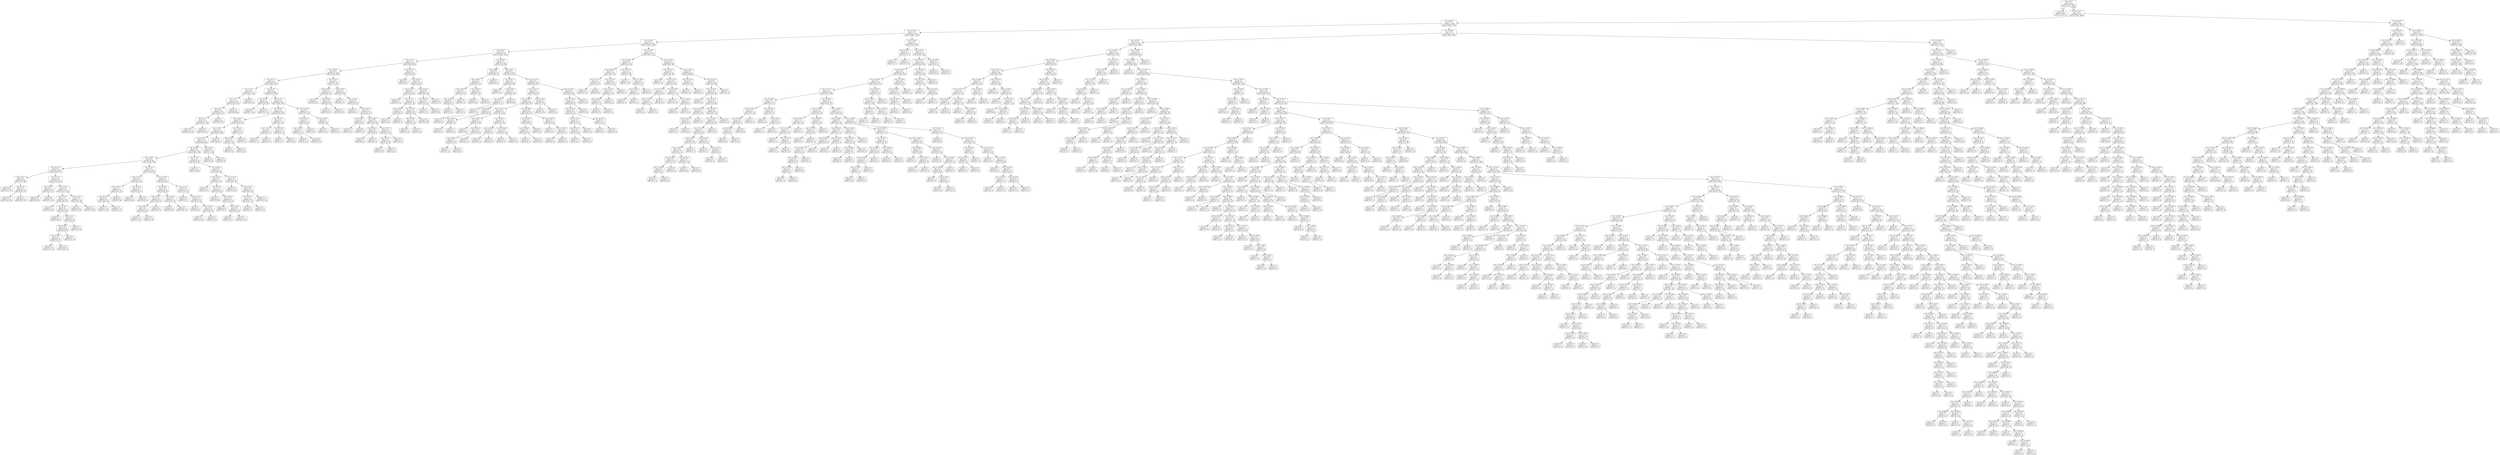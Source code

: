 digraph Tree {
node [shape=box, style="rounded", color="black", fontname=helvetica] ;
edge [fontname=helvetica] ;
0 [label="rain <= 0.5\ngini = 0.5\nsamples = 4836\nvalue = [3732, 3819]"] ;
1 [label="gini = 0.0\nsamples = 864\nvalue = [1347, 0]"] ;
0 -> 1 [labeldistance=2.5, labelangle=45, headlabel="True"] ;
2 [label="rain <= 1571.0\ngini = 0.5\nsamples = 3972\nvalue = [2385, 3819]"] ;
0 -> 2 [labeldistance=2.5, labelangle=-45, headlabel="False"] ;
3 [label="rain <= 239.5\ngini = 0.5\nsamples = 3086\nvalue = [2290, 2546]"] ;
2 -> 3 ;
4 [label="rain <= 161.5\ngini = 0.5\nsamples = 1751\nvalue = [1406, 1304]"] ;
3 -> 4 ;
5 [label="rain <= 120.5\ngini = 0.5\nsamples = 1520\nvalue = [1190, 1160]"] ;
4 -> 5 ;
6 [label="rain <= 83.5\ngini = 0.5\nsamples = 1370\nvalue = [1085, 1023]"] ;
5 -> 6 ;
7 [label="rain <= 72.5\ngini = 0.5\nsamples = 1215\nvalue = [942, 925]"] ;
6 -> 7 ;
8 [label="rain <= 60.5\ngini = 0.5\nsamples = 1154\nvalue = [907, 856]"] ;
7 -> 8 ;
9 [label="rain <= 5.5\ngini = 0.5\nsamples = 1075\nvalue = [830, 812]"] ;
8 -> 9 ;
10 [label="rain <= 4.5\ngini = 0.5\nsamples = 377\nvalue = [315, 263]"] ;
9 -> 10 ;
11 [label="rain <= 3.5\ngini = 0.5\nsamples = 345\nvalue = [276, 251]"] ;
10 -> 11 ;
12 [label="rain <= 2.5\ngini = 0.5\nsamples = 278\nvalue = [232, 193]"] ;
11 -> 12 ;
13 [label="rain <= 1.5\ngini = 0.5\nsamples = 215\nvalue = [175, 144]"] ;
12 -> 13 ;
14 [label="gini = 0.5\nsamples = 133\nvalue = [110, 93]"] ;
13 -> 14 ;
15 [label="gini = 0.5\nsamples = 82\nvalue = [65, 51]"] ;
13 -> 15 ;
16 [label="gini = 0.5\nsamples = 63\nvalue = [57, 49]"] ;
12 -> 16 ;
17 [label="gini = 0.5\nsamples = 67\nvalue = [44, 58]"] ;
11 -> 17 ;
18 [label="gini = 0.4\nsamples = 32\nvalue = [39, 12]"] ;
10 -> 18 ;
19 [label="rain <= 7.5\ngini = 0.5\nsamples = 698\nvalue = [515, 549]"] ;
9 -> 19 ;
20 [label="rain <= 6.5\ngini = 0.3\nsamples = 80\nvalue = [24, 92]"] ;
19 -> 20 ;
21 [label="gini = 0.2\nsamples = 55\nvalue = [11, 66]"] ;
20 -> 21 ;
22 [label="gini = 0.4\nsamples = 25\nvalue = [13, 26]"] ;
20 -> 22 ;
23 [label="rain <= 55.5\ngini = 0.5\nsamples = 618\nvalue = [491, 457]"] ;
19 -> 23 ;
24 [label="rain <= 51.5\ngini = 0.5\nsamples = 596\nvalue = [477, 433]"] ;
23 -> 24 ;
25 [label="rain <= 48.5\ngini = 0.5\nsamples = 574\nvalue = [454, 421]"] ;
24 -> 25 ;
26 [label="rain <= 47.5\ngini = 0.5\nsamples = 559\nvalue = [448, 406]"] ;
25 -> 26 ;
27 [label="rain <= 45.5\ngini = 0.5\nsamples = 554\nvalue = [438, 406]"] ;
26 -> 27 ;
28 [label="rain <= 34.5\ngini = 0.5\nsamples = 538\nvalue = [431, 390]"] ;
27 -> 28 ;
29 [label="rain <= 20.5\ngini = 0.5\nsamples = 442\nvalue = [356, 306]"] ;
28 -> 29 ;
30 [label="rain <= 10.5\ngini = 0.5\nsamples = 289\nvalue = [220, 211]"] ;
29 -> 30 ;
31 [label="rain <= 8.5\ngini = 0.5\nsamples = 84\nvalue = [77, 58]"] ;
30 -> 31 ;
32 [label="gini = 0.5\nsamples = 41\nvalue = [32, 31]"] ;
31 -> 32 ;
33 [label="rain <= 9.5\ngini = 0.5\nsamples = 43\nvalue = [45, 27]"] ;
31 -> 33 ;
34 [label="gini = 0.4\nsamples = 22\nvalue = [25, 10]"] ;
33 -> 34 ;
35 [label="gini = 0.5\nsamples = 21\nvalue = [20, 17]"] ;
33 -> 35 ;
36 [label="rain <= 12.5\ngini = 0.5\nsamples = 205\nvalue = [143, 153]"] ;
30 -> 36 ;
37 [label="rain <= 11.5\ngini = 0.5\nsamples = 58\nvalue = [31, 51]"] ;
36 -> 37 ;
38 [label="gini = 0.5\nsamples = 35\nvalue = [20, 26]"] ;
37 -> 38 ;
39 [label="gini = 0.4\nsamples = 23\nvalue = [11, 25]"] ;
37 -> 39 ;
40 [label="rain <= 18.5\ngini = 0.5\nsamples = 147\nvalue = [112, 102]"] ;
36 -> 40 ;
41 [label="rain <= 13.5\ngini = 0.5\nsamples = 115\nvalue = [90, 74]"] ;
40 -> 41 ;
42 [label="gini = 0.5\nsamples = 23\nvalue = [17, 18]"] ;
41 -> 42 ;
43 [label="rain <= 14.5\ngini = 0.5\nsamples = 92\nvalue = [73, 56]"] ;
41 -> 43 ;
44 [label="gini = 0.4\nsamples = 13\nvalue = [14, 6]"] ;
43 -> 44 ;
45 [label="rain <= 17.5\ngini = 0.5\nsamples = 79\nvalue = [59, 50]"] ;
43 -> 45 ;
46 [label="rain <= 16.5\ngini = 0.5\nsamples = 64\nvalue = [44, 41]"] ;
45 -> 46 ;
47 [label="rain <= 15.5\ngini = 0.5\nsamples = 43\nvalue = [31, 27]"] ;
46 -> 47 ;
48 [label="gini = 0.5\nsamples = 19\nvalue = [13, 12]"] ;
47 -> 48 ;
49 [label="gini = 0.5\nsamples = 24\nvalue = [18, 15]"] ;
47 -> 49 ;
50 [label="gini = 0.5\nsamples = 21\nvalue = [13, 14]"] ;
46 -> 50 ;
51 [label="gini = 0.5\nsamples = 15\nvalue = [15, 9]"] ;
45 -> 51 ;
52 [label="rain <= 19.5\ngini = 0.5\nsamples = 32\nvalue = [22, 28]"] ;
40 -> 52 ;
53 [label="gini = 0.5\nsamples = 14\nvalue = [8, 13]"] ;
52 -> 53 ;
54 [label="gini = 0.5\nsamples = 18\nvalue = [14, 15]"] ;
52 -> 54 ;
55 [label="rain <= 25.5\ngini = 0.5\nsamples = 153\nvalue = [136, 95]"] ;
29 -> 55 ;
56 [label="rain <= 23.5\ngini = 0.5\nsamples = 61\nvalue = [60, 33]"] ;
55 -> 56 ;
57 [label="rain <= 22.5\ngini = 0.5\nsamples = 35\nvalue = [31, 21]"] ;
56 -> 57 ;
58 [label="rain <= 21.5\ngini = 0.5\nsamples = 27\nvalue = [24, 15]"] ;
57 -> 58 ;
59 [label="gini = 0.5\nsamples = 14\nvalue = [13, 8]"] ;
58 -> 59 ;
60 [label="gini = 0.5\nsamples = 13\nvalue = [11, 7]"] ;
58 -> 60 ;
61 [label="gini = 0.5\nsamples = 8\nvalue = [7, 6]"] ;
57 -> 61 ;
62 [label="rain <= 24.5\ngini = 0.4\nsamples = 26\nvalue = [29, 12]"] ;
56 -> 62 ;
63 [label="gini = 0.4\nsamples = 17\nvalue = [18, 8]"] ;
62 -> 63 ;
64 [label="gini = 0.4\nsamples = 9\nvalue = [11, 4]"] ;
62 -> 64 ;
65 [label="rain <= 30.5\ngini = 0.5\nsamples = 92\nvalue = [76, 62]"] ;
55 -> 65 ;
66 [label="rain <= 28.5\ngini = 0.5\nsamples = 58\nvalue = [44, 45]"] ;
65 -> 66 ;
67 [label="rain <= 27.5\ngini = 0.5\nsamples = 35\nvalue = [28, 22]"] ;
66 -> 67 ;
68 [label="rain <= 26.5\ngini = 0.5\nsamples = 27\nvalue = [16, 20]"] ;
67 -> 68 ;
69 [label="gini = 0.5\nsamples = 15\nvalue = [7, 11]"] ;
68 -> 69 ;
70 [label="gini = 0.5\nsamples = 12\nvalue = [9, 9]"] ;
68 -> 70 ;
71 [label="gini = 0.2\nsamples = 8\nvalue = [12, 2]"] ;
67 -> 71 ;
72 [label="rain <= 29.5\ngini = 0.5\nsamples = 23\nvalue = [16, 23]"] ;
66 -> 72 ;
73 [label="gini = 0.5\nsamples = 8\nvalue = [6, 8]"] ;
72 -> 73 ;
74 [label="gini = 0.5\nsamples = 15\nvalue = [10, 15]"] ;
72 -> 74 ;
75 [label="rain <= 31.5\ngini = 0.5\nsamples = 34\nvalue = [32, 17]"] ;
65 -> 75 ;
76 [label="gini = 0.3\nsamples = 6\nvalue = [5, 1]"] ;
75 -> 76 ;
77 [label="rain <= 32.5\ngini = 0.5\nsamples = 28\nvalue = [27, 16]"] ;
75 -> 77 ;
78 [label="gini = 0.4\nsamples = 4\nvalue = [2, 4]"] ;
77 -> 78 ;
79 [label="rain <= 33.5\ngini = 0.4\nsamples = 24\nvalue = [25, 12]"] ;
77 -> 79 ;
80 [label="gini = 0.5\nsamples = 15\nvalue = [14, 8]"] ;
79 -> 80 ;
81 [label="gini = 0.4\nsamples = 9\nvalue = [11, 4]"] ;
79 -> 81 ;
82 [label="rain <= 35.5\ngini = 0.5\nsamples = 96\nvalue = [75, 84]"] ;
28 -> 82 ;
83 [label="gini = 0.4\nsamples = 21\nvalue = [9, 26]"] ;
82 -> 83 ;
84 [label="rain <= 40.5\ngini = 0.5\nsamples = 75\nvalue = [66, 58]"] ;
82 -> 84 ;
85 [label="rain <= 36.5\ngini = 0.5\nsamples = 37\nvalue = [29, 33]"] ;
84 -> 85 ;
86 [label="gini = 0.4\nsamples = 4\nvalue = [3, 1]"] ;
85 -> 86 ;
87 [label="rain <= 37.5\ngini = 0.5\nsamples = 33\nvalue = [26, 32]"] ;
85 -> 87 ;
88 [label="gini = 0.5\nsamples = 8\nvalue = [5, 8]"] ;
87 -> 88 ;
89 [label="rain <= 38.5\ngini = 0.5\nsamples = 25\nvalue = [21, 24]"] ;
87 -> 89 ;
90 [label="gini = 0.5\nsamples = 8\nvalue = [5, 5]"] ;
89 -> 90 ;
91 [label="rain <= 39.5\ngini = 0.5\nsamples = 17\nvalue = [16, 19]"] ;
89 -> 91 ;
92 [label="gini = 0.5\nsamples = 6\nvalue = [6, 7]"] ;
91 -> 92 ;
93 [label="gini = 0.5\nsamples = 11\nvalue = [10, 12]"] ;
91 -> 93 ;
94 [label="rain <= 42.0\ngini = 0.5\nsamples = 38\nvalue = [37, 25]"] ;
84 -> 94 ;
95 [label="gini = 0.2\nsamples = 10\nvalue = [14, 2]"] ;
94 -> 95 ;
96 [label="rain <= 44.5\ngini = 0.5\nsamples = 28\nvalue = [23, 23]"] ;
94 -> 96 ;
97 [label="rain <= 43.5\ngini = 0.5\nsamples = 18\nvalue = [12, 13]"] ;
96 -> 97 ;
98 [label="gini = 0.5\nsamples = 7\nvalue = [5, 5]"] ;
97 -> 98 ;
99 [label="gini = 0.5\nsamples = 11\nvalue = [7, 8]"] ;
97 -> 99 ;
100 [label="gini = 0.5\nsamples = 10\nvalue = [11, 10]"] ;
96 -> 100 ;
101 [label="rain <= 46.5\ngini = 0.4\nsamples = 16\nvalue = [7, 16]"] ;
27 -> 101 ;
102 [label="gini = 0.5\nsamples = 8\nvalue = [5, 8]"] ;
101 -> 102 ;
103 [label="gini = 0.3\nsamples = 8\nvalue = [2, 8]"] ;
101 -> 103 ;
104 [label="gini = 0.0\nsamples = 5\nvalue = [10, 0]"] ;
26 -> 104 ;
105 [label="rain <= 50.5\ngini = 0.4\nsamples = 15\nvalue = [6, 15]"] ;
25 -> 105 ;
106 [label="rain <= 49.5\ngini = 0.2\nsamples = 9\nvalue = [1, 10]"] ;
105 -> 106 ;
107 [label="gini = 0.0\nsamples = 5\nvalue = [0, 6]"] ;
106 -> 107 ;
108 [label="gini = 0.3\nsamples = 4\nvalue = [1, 4]"] ;
106 -> 108 ;
109 [label="gini = 0.5\nsamples = 6\nvalue = [5, 5]"] ;
105 -> 109 ;
110 [label="rain <= 53.5\ngini = 0.5\nsamples = 22\nvalue = [23, 12]"] ;
24 -> 110 ;
111 [label="rain <= 52.5\ngini = 0.3\nsamples = 8\nvalue = [12, 3]"] ;
110 -> 111 ;
112 [label="gini = 0.5\nsamples = 4\nvalue = [3, 2]"] ;
111 -> 112 ;
113 [label="gini = 0.2\nsamples = 4\nvalue = [9, 1]"] ;
111 -> 113 ;
114 [label="rain <= 54.5\ngini = 0.5\nsamples = 14\nvalue = [11, 9]"] ;
110 -> 114 ;
115 [label="gini = 0.5\nsamples = 8\nvalue = [7, 5]"] ;
114 -> 115 ;
116 [label="gini = 0.5\nsamples = 6\nvalue = [4, 4]"] ;
114 -> 116 ;
117 [label="rain <= 58.5\ngini = 0.5\nsamples = 22\nvalue = [14, 24]"] ;
23 -> 117 ;
118 [label="rain <= 57.5\ngini = 0.4\nsamples = 17\nvalue = [9, 20]"] ;
117 -> 118 ;
119 [label="rain <= 56.5\ngini = 0.4\nsamples = 11\nvalue = [5, 13]"] ;
118 -> 119 ;
120 [label="gini = 0.4\nsamples = 2\nvalue = [1, 3]"] ;
119 -> 120 ;
121 [label="gini = 0.4\nsamples = 9\nvalue = [4, 10]"] ;
119 -> 121 ;
122 [label="gini = 0.5\nsamples = 6\nvalue = [4, 7]"] ;
118 -> 122 ;
123 [label="rain <= 59.5\ngini = 0.5\nsamples = 5\nvalue = [5, 4]"] ;
117 -> 123 ;
124 [label="gini = 0.4\nsamples = 4\nvalue = [5, 2]"] ;
123 -> 124 ;
125 [label="gini = 0.0\nsamples = 1\nvalue = [0, 2]"] ;
123 -> 125 ;
126 [label="rain <= 63.5\ngini = 0.5\nsamples = 79\nvalue = [77, 44]"] ;
8 -> 126 ;
127 [label="rain <= 61.5\ngini = 0.3\nsamples = 28\nvalue = [38, 10]"] ;
126 -> 127 ;
128 [label="gini = 0.1\nsamples = 8\nvalue = [16, 1]"] ;
127 -> 128 ;
129 [label="rain <= 62.5\ngini = 0.4\nsamples = 20\nvalue = [22, 9]"] ;
127 -> 129 ;
130 [label="gini = 0.5\nsamples = 10\nvalue = [10, 6]"] ;
129 -> 130 ;
131 [label="gini = 0.3\nsamples = 10\nvalue = [12, 3]"] ;
129 -> 131 ;
132 [label="rain <= 64.5\ngini = 0.5\nsamples = 51\nvalue = [39, 34]"] ;
126 -> 132 ;
133 [label="gini = 0.2\nsamples = 6\nvalue = [1, 7]"] ;
132 -> 133 ;
134 [label="rain <= 65.5\ngini = 0.5\nsamples = 45\nvalue = [38, 27]"] ;
132 -> 134 ;
135 [label="gini = 0.0\nsamples = 5\nvalue = [6, 0]"] ;
134 -> 135 ;
136 [label="rain <= 67.5\ngini = 0.5\nsamples = 40\nvalue = [32, 27]"] ;
134 -> 136 ;
137 [label="rain <= 66.5\ngini = 0.5\nsamples = 12\nvalue = [8, 9]"] ;
136 -> 137 ;
138 [label="gini = 0.5\nsamples = 6\nvalue = [6, 5]"] ;
137 -> 138 ;
139 [label="gini = 0.4\nsamples = 6\nvalue = [2, 4]"] ;
137 -> 139 ;
140 [label="rain <= 69.5\ngini = 0.5\nsamples = 28\nvalue = [24, 18]"] ;
136 -> 140 ;
141 [label="rain <= 68.5\ngini = 0.5\nsamples = 8\nvalue = [9, 5]"] ;
140 -> 141 ;
142 [label="gini = 0.4\nsamples = 4\nvalue = [6, 3]"] ;
141 -> 142 ;
143 [label="gini = 0.5\nsamples = 4\nvalue = [3, 2]"] ;
141 -> 143 ;
144 [label="rain <= 71.5\ngini = 0.5\nsamples = 20\nvalue = [15, 13]"] ;
140 -> 144 ;
145 [label="rain <= 70.5\ngini = 0.5\nsamples = 14\nvalue = [11, 9]"] ;
144 -> 145 ;
146 [label="gini = 0.5\nsamples = 12\nvalue = [9, 8]"] ;
145 -> 146 ;
147 [label="gini = 0.4\nsamples = 2\nvalue = [2, 1]"] ;
145 -> 147 ;
148 [label="gini = 0.5\nsamples = 6\nvalue = [4, 4]"] ;
144 -> 148 ;
149 [label="rain <= 74.5\ngini = 0.4\nsamples = 61\nvalue = [35, 69]"] ;
7 -> 149 ;
150 [label="gini = 0.0\nsamples = 5\nvalue = [0, 9]"] ;
149 -> 150 ;
151 [label="rain <= 80.5\ngini = 0.5\nsamples = 56\nvalue = [35, 60]"] ;
149 -> 151 ;
152 [label="rain <= 75.5\ngini = 0.4\nsamples = 35\nvalue = [19, 42]"] ;
151 -> 152 ;
153 [label="gini = 0.4\nsamples = 7\nvalue = [4, 11]"] ;
152 -> 153 ;
154 [label="rain <= 77.5\ngini = 0.4\nsamples = 28\nvalue = [15, 31]"] ;
152 -> 154 ;
155 [label="rain <= 76.5\ngini = 0.5\nsamples = 8\nvalue = [6, 9]"] ;
154 -> 155 ;
156 [label="gini = 0.4\nsamples = 5\nvalue = [4, 8]"] ;
155 -> 156 ;
157 [label="gini = 0.4\nsamples = 3\nvalue = [2, 1]"] ;
155 -> 157 ;
158 [label="rain <= 79.5\ngini = 0.4\nsamples = 20\nvalue = [9, 22]"] ;
154 -> 158 ;
159 [label="rain <= 78.5\ngini = 0.4\nsamples = 10\nvalue = [4, 12]"] ;
158 -> 159 ;
160 [label="gini = 0.3\nsamples = 3\nvalue = [1, 4]"] ;
159 -> 160 ;
161 [label="gini = 0.4\nsamples = 7\nvalue = [3, 8]"] ;
159 -> 161 ;
162 [label="gini = 0.4\nsamples = 10\nvalue = [5, 10]"] ;
158 -> 162 ;
163 [label="rain <= 82.5\ngini = 0.5\nsamples = 21\nvalue = [16, 18]"] ;
151 -> 163 ;
164 [label="rain <= 81.5\ngini = 0.5\nsamples = 12\nvalue = [9, 11]"] ;
163 -> 164 ;
165 [label="gini = 0.5\nsamples = 4\nvalue = [3, 3]"] ;
164 -> 165 ;
166 [label="gini = 0.5\nsamples = 8\nvalue = [6, 8]"] ;
164 -> 166 ;
167 [label="gini = 0.5\nsamples = 9\nvalue = [7, 7]"] ;
163 -> 167 ;
168 [label="rain <= 90.5\ngini = 0.5\nsamples = 155\nvalue = [143, 98]"] ;
6 -> 168 ;
169 [label="rain <= 88.5\ngini = 0.4\nsamples = 30\nvalue = [38, 13]"] ;
168 -> 169 ;
170 [label="rain <= 86.5\ngini = 0.5\nsamples = 23\nvalue = [23, 13]"] ;
169 -> 170 ;
171 [label="rain <= 85.5\ngini = 0.3\nsamples = 12\nvalue = [16, 3]"] ;
170 -> 171 ;
172 [label="rain <= 84.5\ngini = 0.4\nsamples = 8\nvalue = [9, 3]"] ;
171 -> 172 ;
173 [label="gini = 0.4\nsamples = 5\nvalue = [5, 2]"] ;
172 -> 173 ;
174 [label="gini = 0.3\nsamples = 3\nvalue = [4, 1]"] ;
172 -> 174 ;
175 [label="gini = 0.0\nsamples = 4\nvalue = [7, 0]"] ;
171 -> 175 ;
176 [label="rain <= 87.5\ngini = 0.5\nsamples = 11\nvalue = [7, 10]"] ;
170 -> 176 ;
177 [label="gini = 0.5\nsamples = 5\nvalue = [4, 4]"] ;
176 -> 177 ;
178 [label="gini = 0.4\nsamples = 6\nvalue = [3, 6]"] ;
176 -> 178 ;
179 [label="gini = 0.0\nsamples = 7\nvalue = [15, 0]"] ;
169 -> 179 ;
180 [label="rain <= 97.5\ngini = 0.5\nsamples = 125\nvalue = [105, 85]"] ;
168 -> 180 ;
181 [label="rain <= 92.5\ngini = 0.4\nsamples = 22\nvalue = [12, 24]"] ;
180 -> 181 ;
182 [label="gini = 0.0\nsamples = 3\nvalue = [0, 4]"] ;
181 -> 182 ;
183 [label="rain <= 96.5\ngini = 0.5\nsamples = 19\nvalue = [12, 20]"] ;
181 -> 183 ;
184 [label="rain <= 93.5\ngini = 0.5\nsamples = 13\nvalue = [9, 11]"] ;
183 -> 184 ;
185 [label="gini = 0.4\nsamples = 2\nvalue = [1, 2]"] ;
184 -> 185 ;
186 [label="rain <= 94.5\ngini = 0.5\nsamples = 11\nvalue = [8, 9]"] ;
184 -> 186 ;
187 [label="gini = 0.5\nsamples = 5\nvalue = [5, 5]"] ;
186 -> 187 ;
188 [label="rain <= 95.5\ngini = 0.5\nsamples = 6\nvalue = [3, 4]"] ;
186 -> 188 ;
189 [label="gini = 0.0\nsamples = 1\nvalue = [0, 1]"] ;
188 -> 189 ;
190 [label="gini = 0.5\nsamples = 5\nvalue = [3, 3]"] ;
188 -> 190 ;
191 [label="gini = 0.4\nsamples = 6\nvalue = [3, 9]"] ;
183 -> 191 ;
192 [label="rain <= 113.5\ngini = 0.5\nsamples = 103\nvalue = [93, 61]"] ;
180 -> 192 ;
193 [label="rain <= 111.5\ngini = 0.5\nsamples = 75\nvalue = [64, 49]"] ;
192 -> 193 ;
194 [label="rain <= 105.5\ngini = 0.5\nsamples = 66\nvalue = [63, 38]"] ;
193 -> 194 ;
195 [label="rain <= 101.5\ngini = 0.5\nsamples = 37\nvalue = [33, 26]"] ;
194 -> 195 ;
196 [label="rain <= 98.5\ngini = 0.4\nsamples = 19\nvalue = [20, 8]"] ;
195 -> 196 ;
197 [label="gini = 0.3\nsamples = 7\nvalue = [8, 2]"] ;
196 -> 197 ;
198 [label="rain <= 100.5\ngini = 0.4\nsamples = 12\nvalue = [12, 6]"] ;
196 -> 198 ;
199 [label="rain <= 99.5\ngini = 0.5\nsamples = 11\nvalue = [11, 6]"] ;
198 -> 199 ;
200 [label="gini = 0.5\nsamples = 4\nvalue = [5, 3]"] ;
199 -> 200 ;
201 [label="gini = 0.4\nsamples = 7\nvalue = [6, 3]"] ;
199 -> 201 ;
202 [label="gini = 0.0\nsamples = 1\nvalue = [1, 0]"] ;
198 -> 202 ;
203 [label="rain <= 103.5\ngini = 0.5\nsamples = 18\nvalue = [13, 18]"] ;
195 -> 203 ;
204 [label="rain <= 102.5\ngini = 0.4\nsamples = 7\nvalue = [3, 8]"] ;
203 -> 204 ;
205 [label="gini = 0.4\nsamples = 3\nvalue = [2, 5]"] ;
204 -> 205 ;
206 [label="gini = 0.4\nsamples = 4\nvalue = [1, 3]"] ;
204 -> 206 ;
207 [label="rain <= 104.5\ngini = 0.5\nsamples = 11\nvalue = [10, 10]"] ;
203 -> 207 ;
208 [label="gini = 0.5\nsamples = 5\nvalue = [5, 4]"] ;
207 -> 208 ;
209 [label="gini = 0.5\nsamples = 6\nvalue = [5, 6]"] ;
207 -> 209 ;
210 [label="rain <= 108.5\ngini = 0.4\nsamples = 29\nvalue = [30, 12]"] ;
194 -> 210 ;
211 [label="rain <= 107.5\ngini = 0.3\nsamples = 17\nvalue = [20, 4]"] ;
210 -> 211 ;
212 [label="rain <= 106.5\ngini = 0.2\nsamples = 11\nvalue = [14, 2]"] ;
211 -> 212 ;
213 [label="gini = 0.2\nsamples = 5\nvalue = [8, 1]"] ;
212 -> 213 ;
214 [label="gini = 0.2\nsamples = 6\nvalue = [6, 1]"] ;
212 -> 214 ;
215 [label="gini = 0.4\nsamples = 6\nvalue = [6, 2]"] ;
211 -> 215 ;
216 [label="rain <= 109.5\ngini = 0.5\nsamples = 12\nvalue = [10, 8]"] ;
210 -> 216 ;
217 [label="gini = 0.3\nsamples = 3\nvalue = [1, 4]"] ;
216 -> 217 ;
218 [label="rain <= 110.5\ngini = 0.4\nsamples = 9\nvalue = [9, 4]"] ;
216 -> 218 ;
219 [label="gini = 0.4\nsamples = 5\nvalue = [4, 2]"] ;
218 -> 219 ;
220 [label="gini = 0.4\nsamples = 4\nvalue = [5, 2]"] ;
218 -> 220 ;
221 [label="rain <= 112.5\ngini = 0.2\nsamples = 9\nvalue = [1, 11]"] ;
193 -> 221 ;
222 [label="gini = 0.2\nsamples = 8\nvalue = [1, 10]"] ;
221 -> 222 ;
223 [label="gini = 0.0\nsamples = 1\nvalue = [0, 1]"] ;
221 -> 223 ;
224 [label="rain <= 119.5\ngini = 0.4\nsamples = 28\nvalue = [29, 12]"] ;
192 -> 224 ;
225 [label="rain <= 118.5\ngini = 0.4\nsamples = 24\nvalue = [26, 9]"] ;
224 -> 225 ;
226 [label="rain <= 116.5\ngini = 0.4\nsamples = 21\nvalue = [21, 9]"] ;
225 -> 226 ;
227 [label="rain <= 115.5\ngini = 0.4\nsamples = 10\nvalue = [11, 4]"] ;
226 -> 227 ;
228 [label="rain <= 114.5\ngini = 0.4\nsamples = 9\nvalue = [10, 4]"] ;
227 -> 228 ;
229 [label="gini = 0.4\nsamples = 5\nvalue = [5, 2]"] ;
228 -> 229 ;
230 [label="gini = 0.4\nsamples = 4\nvalue = [5, 2]"] ;
228 -> 230 ;
231 [label="gini = 0.0\nsamples = 1\nvalue = [1, 0]"] ;
227 -> 231 ;
232 [label="rain <= 117.5\ngini = 0.4\nsamples = 11\nvalue = [10, 5]"] ;
226 -> 232 ;
233 [label="gini = 0.4\nsamples = 5\nvalue = [4, 2]"] ;
232 -> 233 ;
234 [label="gini = 0.4\nsamples = 6\nvalue = [6, 3]"] ;
232 -> 234 ;
235 [label="gini = 0.0\nsamples = 3\nvalue = [5, 0]"] ;
225 -> 235 ;
236 [label="gini = 0.5\nsamples = 4\nvalue = [3, 3]"] ;
224 -> 236 ;
237 [label="rain <= 130.5\ngini = 0.5\nsamples = 150\nvalue = [105, 137]"] ;
5 -> 237 ;
238 [label="rain <= 126.5\ngini = 0.4\nsamples = 52\nvalue = [21, 58]"] ;
237 -> 238 ;
239 [label="rain <= 122.5\ngini = 0.5\nsamples = 28\nvalue = [17, 28]"] ;
238 -> 239 ;
240 [label="rain <= 121.5\ngini = 0.3\nsamples = 10\nvalue = [3, 17]"] ;
239 -> 240 ;
241 [label="gini = 0.3\nsamples = 8\nvalue = [3, 13]"] ;
240 -> 241 ;
242 [label="gini = 0.0\nsamples = 2\nvalue = [0, 4]"] ;
240 -> 242 ;
243 [label="rain <= 125.5\ngini = 0.5\nsamples = 18\nvalue = [14, 11]"] ;
239 -> 243 ;
244 [label="rain <= 124.5\ngini = 0.5\nsamples = 16\nvalue = [10, 11]"] ;
243 -> 244 ;
245 [label="rain <= 123.5\ngini = 0.5\nsamples = 11\nvalue = [7, 5]"] ;
244 -> 245 ;
246 [label="gini = 0.5\nsamples = 6\nvalue = [4, 3]"] ;
245 -> 246 ;
247 [label="gini = 0.5\nsamples = 5\nvalue = [3, 2]"] ;
245 -> 247 ;
248 [label="gini = 0.4\nsamples = 5\nvalue = [3, 6]"] ;
244 -> 248 ;
249 [label="gini = 0.0\nsamples = 2\nvalue = [4, 0]"] ;
243 -> 249 ;
250 [label="rain <= 127.5\ngini = 0.2\nsamples = 24\nvalue = [4, 30]"] ;
238 -> 250 ;
251 [label="gini = 0.1\nsamples = 14\nvalue = [1, 19]"] ;
250 -> 251 ;
252 [label="rain <= 129.5\ngini = 0.3\nsamples = 10\nvalue = [3, 11]"] ;
250 -> 252 ;
253 [label="rain <= 128.5\ngini = 0.5\nsamples = 4\nvalue = [2, 3]"] ;
252 -> 253 ;
254 [label="gini = 0.4\nsamples = 3\nvalue = [1, 3]"] ;
253 -> 254 ;
255 [label="gini = 0.0\nsamples = 1\nvalue = [1, 0]"] ;
253 -> 255 ;
256 [label="gini = 0.2\nsamples = 6\nvalue = [1, 8]"] ;
252 -> 256 ;
257 [label="rain <= 140.5\ngini = 0.5\nsamples = 98\nvalue = [84, 79]"] ;
237 -> 257 ;
258 [label="rain <= 131.5\ngini = 0.4\nsamples = 35\nvalue = [38, 19]"] ;
257 -> 258 ;
259 [label="gini = 0.5\nsamples = 6\nvalue = [5, 5]"] ;
258 -> 259 ;
260 [label="rain <= 135.5\ngini = 0.4\nsamples = 29\nvalue = [33, 14]"] ;
258 -> 260 ;
261 [label="rain <= 133.5\ngini = 0.3\nsamples = 12\nvalue = [16, 3]"] ;
260 -> 261 ;
262 [label="rain <= 132.5\ngini = 0.3\nsamples = 9\nvalue = [11, 3]"] ;
261 -> 262 ;
263 [label="gini = 0.3\nsamples = 7\nvalue = [9, 2]"] ;
262 -> 263 ;
264 [label="gini = 0.4\nsamples = 2\nvalue = [2, 1]"] ;
262 -> 264 ;
265 [label="gini = 0.0\nsamples = 3\nvalue = [5, 0]"] ;
261 -> 265 ;
266 [label="rain <= 136.5\ngini = 0.5\nsamples = 17\nvalue = [17, 11]"] ;
260 -> 266 ;
267 [label="gini = 0.5\nsamples = 11\nvalue = [11, 9]"] ;
266 -> 267 ;
268 [label="rain <= 139.5\ngini = 0.4\nsamples = 6\nvalue = [6, 2]"] ;
266 -> 268 ;
269 [label="gini = 0.0\nsamples = 3\nvalue = [3, 0]"] ;
268 -> 269 ;
270 [label="gini = 0.5\nsamples = 3\nvalue = [3, 2]"] ;
268 -> 270 ;
271 [label="rain <= 143.5\ngini = 0.5\nsamples = 63\nvalue = [46, 60]"] ;
257 -> 271 ;
272 [label="rain <= 141.5\ngini = 0.3\nsamples = 9\nvalue = [3, 11]"] ;
271 -> 272 ;
273 [label="gini = 0.5\nsamples = 5\nvalue = [3, 4]"] ;
272 -> 273 ;
274 [label="gini = 0.0\nsamples = 4\nvalue = [0, 7]"] ;
272 -> 274 ;
275 [label="rain <= 160.5\ngini = 0.5\nsamples = 54\nvalue = [43, 49]"] ;
271 -> 275 ;
276 [label="rain <= 144.5\ngini = 0.5\nsamples = 50\nvalue = [41, 42]"] ;
275 -> 276 ;
277 [label="gini = 0.0\nsamples = 1\nvalue = [2, 0]"] ;
276 -> 277 ;
278 [label="rain <= 147.5\ngini = 0.5\nsamples = 49\nvalue = [39, 42]"] ;
276 -> 278 ;
279 [label="rain <= 146.5\ngini = 0.4\nsamples = 9\nvalue = [4, 10]"] ;
278 -> 279 ;
280 [label="rain <= 145.5\ngini = 0.5\nsamples = 5\nvalue = [3, 5]"] ;
279 -> 280 ;
281 [label="gini = 0.5\nsamples = 2\nvalue = [1, 1]"] ;
280 -> 281 ;
282 [label="gini = 0.4\nsamples = 3\nvalue = [2, 4]"] ;
280 -> 282 ;
283 [label="gini = 0.3\nsamples = 4\nvalue = [1, 5]"] ;
279 -> 283 ;
284 [label="rain <= 159.5\ngini = 0.5\nsamples = 40\nvalue = [35, 32]"] ;
278 -> 284 ;
285 [label="rain <= 158.5\ngini = 0.5\nsamples = 39\nvalue = [33, 32]"] ;
284 -> 285 ;
286 [label="rain <= 155.5\ngini = 0.5\nsamples = 37\nvalue = [33, 29]"] ;
285 -> 286 ;
287 [label="rain <= 154.5\ngini = 0.5\nsamples = 26\nvalue = [23, 24]"] ;
286 -> 287 ;
288 [label="rain <= 152.5\ngini = 0.5\nsamples = 22\nvalue = [21, 17]"] ;
287 -> 288 ;
289 [label="rain <= 151.0\ngini = 0.5\nsamples = 10\nvalue = [11, 7]"] ;
288 -> 289 ;
290 [label="rain <= 149.0\ngini = 0.5\nsamples = 6\nvalue = [5, 5]"] ;
289 -> 290 ;
291 [label="gini = 0.5\nsamples = 2\nvalue = [1, 1]"] ;
290 -> 291 ;
292 [label="gini = 0.5\nsamples = 4\nvalue = [4, 4]"] ;
290 -> 292 ;
293 [label="gini = 0.4\nsamples = 4\nvalue = [6, 2]"] ;
289 -> 293 ;
294 [label="rain <= 153.5\ngini = 0.5\nsamples = 12\nvalue = [10, 10]"] ;
288 -> 294 ;
295 [label="gini = 0.5\nsamples = 7\nvalue = [6, 6]"] ;
294 -> 295 ;
296 [label="gini = 0.5\nsamples = 5\nvalue = [4, 4]"] ;
294 -> 296 ;
297 [label="gini = 0.3\nsamples = 4\nvalue = [2, 7]"] ;
287 -> 297 ;
298 [label="rain <= 156.5\ngini = 0.4\nsamples = 11\nvalue = [10, 5]"] ;
286 -> 298 ;
299 [label="gini = 0.3\nsamples = 4\nvalue = [5, 1]"] ;
298 -> 299 ;
300 [label="rain <= 157.5\ngini = 0.5\nsamples = 7\nvalue = [5, 4]"] ;
298 -> 300 ;
301 [label="gini = 0.5\nsamples = 5\nvalue = [4, 3]"] ;
300 -> 301 ;
302 [label="gini = 0.5\nsamples = 2\nvalue = [1, 1]"] ;
300 -> 302 ;
303 [label="gini = 0.0\nsamples = 2\nvalue = [0, 3]"] ;
285 -> 303 ;
304 [label="gini = 0.0\nsamples = 1\nvalue = [2, 0]"] ;
284 -> 304 ;
305 [label="gini = 0.3\nsamples = 4\nvalue = [2, 7]"] ;
275 -> 305 ;
306 [label="rain <= 164.5\ngini = 0.5\nsamples = 231\nvalue = [216, 144]"] ;
4 -> 306 ;
307 [label="rain <= 162.5\ngini = 0.3\nsamples = 15\nvalue = [15, 3]"] ;
306 -> 307 ;
308 [label="gini = 0.5\nsamples = 6\nvalue = [5, 3]"] ;
307 -> 308 ;
309 [label="gini = 0.0\nsamples = 9\nvalue = [10, 0]"] ;
307 -> 309 ;
310 [label="rain <= 235.5\ngini = 0.5\nsamples = 216\nvalue = [201, 141]"] ;
306 -> 310 ;
311 [label="rain <= 231.5\ngini = 0.5\nsamples = 208\nvalue = [190, 139]"] ;
310 -> 311 ;
312 [label="rain <= 226.5\ngini = 0.5\nsamples = 195\nvalue = [180, 123]"] ;
311 -> 312 ;
313 [label="rain <= 220.5\ngini = 0.5\nsamples = 181\nvalue = [159, 121]"] ;
312 -> 313 ;
314 [label="rain <= 171.5\ngini = 0.5\nsamples = 168\nvalue = [154, 108]"] ;
313 -> 314 ;
315 [label="rain <= 168.5\ngini = 0.5\nsamples = 23\nvalue = [32, 17]"] ;
314 -> 315 ;
316 [label="rain <= 167.5\ngini = 0.5\nsamples = 11\nvalue = [11, 10]"] ;
315 -> 316 ;
317 [label="rain <= 166.5\ngini = 0.4\nsamples = 8\nvalue = [10, 5]"] ;
316 -> 317 ;
318 [label="rain <= 165.5\ngini = 0.5\nsamples = 5\nvalue = [5, 5]"] ;
317 -> 318 ;
319 [label="gini = 0.5\nsamples = 3\nvalue = [4, 3]"] ;
318 -> 319 ;
320 [label="gini = 0.4\nsamples = 2\nvalue = [1, 2]"] ;
318 -> 320 ;
321 [label="gini = 0.0\nsamples = 3\nvalue = [5, 0]"] ;
317 -> 321 ;
322 [label="gini = 0.3\nsamples = 3\nvalue = [1, 5]"] ;
316 -> 322 ;
323 [label="rain <= 169.5\ngini = 0.4\nsamples = 12\nvalue = [21, 7]"] ;
315 -> 323 ;
324 [label="gini = 0.0\nsamples = 3\nvalue = [6, 0]"] ;
323 -> 324 ;
325 [label="rain <= 170.5\ngini = 0.4\nsamples = 9\nvalue = [15, 7]"] ;
323 -> 325 ;
326 [label="gini = 0.5\nsamples = 7\nvalue = [12, 7]"] ;
325 -> 326 ;
327 [label="gini = 0.0\nsamples = 2\nvalue = [3, 0]"] ;
325 -> 327 ;
328 [label="rain <= 179.5\ngini = 0.5\nsamples = 145\nvalue = [122, 91]"] ;
314 -> 328 ;
329 [label="rain <= 176.0\ngini = 0.5\nsamples = 28\nvalue = [22, 24]"] ;
328 -> 329 ;
330 [label="rain <= 174.5\ngini = 0.5\nsamples = 16\nvalue = [15, 12]"] ;
329 -> 330 ;
331 [label="rain <= 172.5\ngini = 0.5\nsamples = 14\nvalue = [13, 12]"] ;
330 -> 331 ;
332 [label="gini = 0.5\nsamples = 7\nvalue = [7, 7]"] ;
331 -> 332 ;
333 [label="rain <= 173.5\ngini = 0.5\nsamples = 7\nvalue = [6, 5]"] ;
331 -> 333 ;
334 [label="gini = 0.5\nsamples = 3\nvalue = [4, 3]"] ;
333 -> 334 ;
335 [label="gini = 0.5\nsamples = 4\nvalue = [2, 2]"] ;
333 -> 335 ;
336 [label="gini = 0.0\nsamples = 2\nvalue = [2, 0]"] ;
330 -> 336 ;
337 [label="rain <= 178.5\ngini = 0.5\nsamples = 12\nvalue = [7, 12]"] ;
329 -> 337 ;
338 [label="rain <= 177.5\ngini = 0.4\nsamples = 8\nvalue = [3, 8]"] ;
337 -> 338 ;
339 [label="gini = 0.5\nsamples = 3\nvalue = [2, 3]"] ;
338 -> 339 ;
340 [label="gini = 0.3\nsamples = 5\nvalue = [1, 5]"] ;
338 -> 340 ;
341 [label="gini = 0.5\nsamples = 4\nvalue = [4, 4]"] ;
337 -> 341 ;
342 [label="rain <= 193.5\ngini = 0.5\nsamples = 117\nvalue = [100, 67]"] ;
328 -> 342 ;
343 [label="rain <= 188.5\ngini = 0.4\nsamples = 34\nvalue = [32, 14]"] ;
342 -> 343 ;
344 [label="rain <= 185.5\ngini = 0.5\nsamples = 21\nvalue = [17, 11]"] ;
343 -> 344 ;
345 [label="rain <= 184.5\ngini = 0.5\nsamples = 17\nvalue = [15, 8]"] ;
344 -> 345 ;
346 [label="rain <= 183.5\ngini = 0.5\nsamples = 15\nvalue = [11, 8]"] ;
345 -> 346 ;
347 [label="rain <= 182.0\ngini = 0.5\nsamples = 14\nvalue = [11, 7]"] ;
346 -> 347 ;
348 [label="rain <= 180.5\ngini = 0.4\nsamples = 8\nvalue = [7, 3]"] ;
347 -> 348 ;
349 [label="gini = 0.0\nsamples = 1\nvalue = [1, 0]"] ;
348 -> 349 ;
350 [label="gini = 0.4\nsamples = 7\nvalue = [6, 3]"] ;
348 -> 350 ;
351 [label="gini = 0.5\nsamples = 6\nvalue = [4, 4]"] ;
347 -> 351 ;
352 [label="gini = 0.0\nsamples = 1\nvalue = [0, 1]"] ;
346 -> 352 ;
353 [label="gini = 0.0\nsamples = 2\nvalue = [4, 0]"] ;
345 -> 353 ;
354 [label="rain <= 187.0\ngini = 0.5\nsamples = 4\nvalue = [2, 3]"] ;
344 -> 354 ;
355 [label="gini = 0.0\nsamples = 1\nvalue = [0, 1]"] ;
354 -> 355 ;
356 [label="gini = 0.5\nsamples = 3\nvalue = [2, 2]"] ;
354 -> 356 ;
357 [label="rain <= 192.5\ngini = 0.3\nsamples = 13\nvalue = [15, 3]"] ;
343 -> 357 ;
358 [label="rain <= 190.5\ngini = 0.2\nsamples = 10\nvalue = [13, 2]"] ;
357 -> 358 ;
359 [label="rain <= 189.5\ngini = 0.3\nsamples = 6\nvalue = [7, 2]"] ;
358 -> 359 ;
360 [label="gini = 0.2\nsamples = 4\nvalue = [6, 1]"] ;
359 -> 360 ;
361 [label="gini = 0.5\nsamples = 2\nvalue = [1, 1]"] ;
359 -> 361 ;
362 [label="gini = 0.0\nsamples = 4\nvalue = [6, 0]"] ;
358 -> 362 ;
363 [label="gini = 0.4\nsamples = 3\nvalue = [2, 1]"] ;
357 -> 363 ;
364 [label="rain <= 208.0\ngini = 0.5\nsamples = 83\nvalue = [68, 53]"] ;
342 -> 364 ;
365 [label="rain <= 199.5\ngini = 0.5\nsamples = 53\nvalue = [41, 39]"] ;
364 -> 365 ;
366 [label="rain <= 197.5\ngini = 0.5\nsamples = 19\nvalue = [16, 10]"] ;
365 -> 366 ;
367 [label="rain <= 196.5\ngini = 0.5\nsamples = 10\nvalue = [6, 6]"] ;
366 -> 367 ;
368 [label="rain <= 195.5\ngini = 0.5\nsamples = 7\nvalue = [5, 4]"] ;
367 -> 368 ;
369 [label="rain <= 194.5\ngini = 0.5\nsamples = 5\nvalue = [3, 3]"] ;
368 -> 369 ;
370 [label="gini = 0.5\nsamples = 3\nvalue = [2, 2]"] ;
369 -> 370 ;
371 [label="gini = 0.5\nsamples = 2\nvalue = [1, 1]"] ;
369 -> 371 ;
372 [label="gini = 0.4\nsamples = 2\nvalue = [2, 1]"] ;
368 -> 372 ;
373 [label="gini = 0.4\nsamples = 3\nvalue = [1, 2]"] ;
367 -> 373 ;
374 [label="rain <= 198.5\ngini = 0.4\nsamples = 9\nvalue = [10, 4]"] ;
366 -> 374 ;
375 [label="gini = 0.4\nsamples = 4\nvalue = [5, 2]"] ;
374 -> 375 ;
376 [label="gini = 0.4\nsamples = 5\nvalue = [5, 2]"] ;
374 -> 376 ;
377 [label="rain <= 202.5\ngini = 0.5\nsamples = 34\nvalue = [25, 29]"] ;
365 -> 377 ;
378 [label="rain <= 200.5\ngini = 0.4\nsamples = 17\nvalue = [8, 16]"] ;
377 -> 378 ;
379 [label="gini = 0.5\nsamples = 7\nvalue = [5, 5]"] ;
378 -> 379 ;
380 [label="rain <= 201.5\ngini = 0.3\nsamples = 10\nvalue = [3, 11]"] ;
378 -> 380 ;
381 [label="gini = 0.3\nsamples = 7\nvalue = [2, 9]"] ;
380 -> 381 ;
382 [label="gini = 0.4\nsamples = 3\nvalue = [1, 2]"] ;
380 -> 382 ;
383 [label="rain <= 203.5\ngini = 0.5\nsamples = 17\nvalue = [17, 13]"] ;
377 -> 383 ;
384 [label="gini = 0.0\nsamples = 4\nvalue = [7, 0]"] ;
383 -> 384 ;
385 [label="rain <= 206.5\ngini = 0.5\nsamples = 13\nvalue = [10, 13]"] ;
383 -> 385 ;
386 [label="rain <= 204.5\ngini = 0.5\nsamples = 9\nvalue = [8, 8]"] ;
385 -> 386 ;
387 [label="gini = 0.5\nsamples = 3\nvalue = [2, 3]"] ;
386 -> 387 ;
388 [label="rain <= 205.5\ngini = 0.5\nsamples = 6\nvalue = [6, 5]"] ;
386 -> 388 ;
389 [label="gini = 0.0\nsamples = 1\nvalue = [1, 0]"] ;
388 -> 389 ;
390 [label="gini = 0.5\nsamples = 5\nvalue = [5, 5]"] ;
388 -> 390 ;
391 [label="gini = 0.4\nsamples = 4\nvalue = [2, 5]"] ;
385 -> 391 ;
392 [label="rain <= 211.5\ngini = 0.4\nsamples = 30\nvalue = [27, 14]"] ;
364 -> 392 ;
393 [label="gini = 0.0\nsamples = 6\nvalue = [9, 0]"] ;
392 -> 393 ;
394 [label="rain <= 214.5\ngini = 0.5\nsamples = 24\nvalue = [18, 14]"] ;
392 -> 394 ;
395 [label="rain <= 213.5\ngini = 0.5\nsamples = 7\nvalue = [5, 6]"] ;
394 -> 395 ;
396 [label="rain <= 212.5\ngini = 0.4\nsamples = 4\nvalue = [4, 2]"] ;
395 -> 396 ;
397 [label="gini = 0.4\nsamples = 2\nvalue = [1, 2]"] ;
396 -> 397 ;
398 [label="gini = 0.0\nsamples = 2\nvalue = [3, 0]"] ;
396 -> 398 ;
399 [label="gini = 0.3\nsamples = 3\nvalue = [1, 4]"] ;
395 -> 399 ;
400 [label="rain <= 215.5\ngini = 0.5\nsamples = 17\nvalue = [13, 8]"] ;
394 -> 400 ;
401 [label="gini = 0.0\nsamples = 2\nvalue = [3, 0]"] ;
400 -> 401 ;
402 [label="rain <= 216.5\ngini = 0.5\nsamples = 15\nvalue = [10, 8]"] ;
400 -> 402 ;
403 [label="gini = 0.0\nsamples = 1\nvalue = [0, 2]"] ;
402 -> 403 ;
404 [label="rain <= 218.5\ngini = 0.5\nsamples = 14\nvalue = [10, 6]"] ;
402 -> 404 ;
405 [label="rain <= 217.5\ngini = 0.3\nsamples = 6\nvalue = [5, 1]"] ;
404 -> 405 ;
406 [label="gini = 0.4\nsamples = 3\nvalue = [2, 1]"] ;
405 -> 406 ;
407 [label="gini = 0.0\nsamples = 3\nvalue = [3, 0]"] ;
405 -> 407 ;
408 [label="rain <= 219.5\ngini = 0.5\nsamples = 8\nvalue = [5, 5]"] ;
404 -> 408 ;
409 [label="gini = 0.4\nsamples = 5\nvalue = [2, 4]"] ;
408 -> 409 ;
410 [label="gini = 0.4\nsamples = 3\nvalue = [3, 1]"] ;
408 -> 410 ;
411 [label="rain <= 225.5\ngini = 0.4\nsamples = 13\nvalue = [5, 13]"] ;
313 -> 411 ;
412 [label="rain <= 223.5\ngini = 0.4\nsamples = 10\nvalue = [5, 10]"] ;
411 -> 412 ;
413 [label="rain <= 222.0\ngini = 0.3\nsamples = 3\nvalue = [1, 5]"] ;
412 -> 413 ;
414 [label="gini = 0.3\nsamples = 2\nvalue = [1, 4]"] ;
413 -> 414 ;
415 [label="gini = 0.0\nsamples = 1\nvalue = [0, 1]"] ;
413 -> 415 ;
416 [label="rain <= 224.5\ngini = 0.5\nsamples = 7\nvalue = [4, 5]"] ;
412 -> 416 ;
417 [label="gini = 0.0\nsamples = 2\nvalue = [2, 0]"] ;
416 -> 417 ;
418 [label="gini = 0.4\nsamples = 5\nvalue = [2, 5]"] ;
416 -> 418 ;
419 [label="gini = 0.0\nsamples = 3\nvalue = [0, 3]"] ;
411 -> 419 ;
420 [label="rain <= 230.0\ngini = 0.2\nsamples = 14\nvalue = [21, 2]"] ;
312 -> 420 ;
421 [label="rain <= 228.5\ngini = 0.3\nsamples = 9\nvalue = [10, 2]"] ;
420 -> 421 ;
422 [label="rain <= 227.5\ngini = 0.2\nsamples = 6\nvalue = [7, 1]"] ;
421 -> 422 ;
423 [label="gini = 0.3\nsamples = 4\nvalue = [4, 1]"] ;
422 -> 423 ;
424 [label="gini = 0.0\nsamples = 2\nvalue = [3, 0]"] ;
422 -> 424 ;
425 [label="gini = 0.4\nsamples = 3\nvalue = [3, 1]"] ;
421 -> 425 ;
426 [label="gini = 0.0\nsamples = 5\nvalue = [11, 0]"] ;
420 -> 426 ;
427 [label="rain <= 234.5\ngini = 0.5\nsamples = 13\nvalue = [10, 16]"] ;
311 -> 427 ;
428 [label="rain <= 232.5\ngini = 0.4\nsamples = 9\nvalue = [4, 11]"] ;
427 -> 428 ;
429 [label="gini = 0.5\nsamples = 3\nvalue = [2, 3]"] ;
428 -> 429 ;
430 [label="rain <= 233.5\ngini = 0.3\nsamples = 6\nvalue = [2, 8]"] ;
428 -> 430 ;
431 [label="gini = 0.3\nsamples = 3\nvalue = [1, 5]"] ;
430 -> 431 ;
432 [label="gini = 0.4\nsamples = 3\nvalue = [1, 3]"] ;
430 -> 432 ;
433 [label="gini = 0.5\nsamples = 4\nvalue = [6, 5]"] ;
427 -> 433 ;
434 [label="rain <= 238.0\ngini = 0.3\nsamples = 8\nvalue = [11, 2]"] ;
310 -> 434 ;
435 [label="gini = 0.0\nsamples = 4\nvalue = [9, 0]"] ;
434 -> 435 ;
436 [label="gini = 0.5\nsamples = 4\nvalue = [2, 2]"] ;
434 -> 436 ;
437 [label="rain <= 963.5\ngini = 0.5\nsamples = 1335\nvalue = [884, 1242]"] ;
3 -> 437 ;
438 [label="rain <= 278.5\ngini = 0.5\nsamples = 1032\nvalue = [733, 926]"] ;
437 -> 438 ;
439 [label="rain <= 269.0\ngini = 0.4\nsamples = 105\nvalue = [53, 124]"] ;
438 -> 439 ;
440 [label="rain <= 256.5\ngini = 0.5\nsamples = 81\nvalue = [47, 87]"] ;
439 -> 440 ;
441 [label="rain <= 247.5\ngini = 0.4\nsamples = 49\nvalue = [22, 64]"] ;
440 -> 441 ;
442 [label="rain <= 245.5\ngini = 0.5\nsamples = 27\nvalue = [19, 24]"] ;
441 -> 442 ;
443 [label="rain <= 241.5\ngini = 0.5\nsamples = 24\nvalue = [15, 23]"] ;
442 -> 443 ;
444 [label="rain <= 240.5\ngini = 0.4\nsamples = 8\nvalue = [3, 8]"] ;
443 -> 444 ;
445 [label="gini = 0.3\nsamples = 4\nvalue = [1, 4]"] ;
444 -> 445 ;
446 [label="gini = 0.4\nsamples = 4\nvalue = [2, 4]"] ;
444 -> 446 ;
447 [label="rain <= 243.0\ngini = 0.5\nsamples = 16\nvalue = [12, 15]"] ;
443 -> 447 ;
448 [label="gini = 0.3\nsamples = 2\nvalue = [4, 1]"] ;
447 -> 448 ;
449 [label="rain <= 244.5\ngini = 0.5\nsamples = 14\nvalue = [8, 14]"] ;
447 -> 449 ;
450 [label="gini = 0.4\nsamples = 9\nvalue = [4, 8]"] ;
449 -> 450 ;
451 [label="gini = 0.5\nsamples = 5\nvalue = [4, 6]"] ;
449 -> 451 ;
452 [label="rain <= 246.5\ngini = 0.3\nsamples = 3\nvalue = [4, 1]"] ;
442 -> 452 ;
453 [label="gini = 0.0\nsamples = 1\nvalue = [2, 0]"] ;
452 -> 453 ;
454 [label="gini = 0.4\nsamples = 2\nvalue = [2, 1]"] ;
452 -> 454 ;
455 [label="rain <= 252.0\ngini = 0.1\nsamples = 22\nvalue = [3, 40]"] ;
441 -> 455 ;
456 [label="gini = 0.0\nsamples = 13\nvalue = [0, 26]"] ;
455 -> 456 ;
457 [label="rain <= 253.5\ngini = 0.3\nsamples = 9\nvalue = [3, 14]"] ;
455 -> 457 ;
458 [label="gini = 0.5\nsamples = 4\nvalue = [2, 3]"] ;
457 -> 458 ;
459 [label="rain <= 254.5\ngini = 0.2\nsamples = 5\nvalue = [1, 11]"] ;
457 -> 459 ;
460 [label="gini = 0.0\nsamples = 3\nvalue = [0, 8]"] ;
459 -> 460 ;
461 [label="rain <= 255.5\ngini = 0.4\nsamples = 2\nvalue = [1, 3]"] ;
459 -> 461 ;
462 [label="gini = 0.0\nsamples = 1\nvalue = [1, 0]"] ;
461 -> 462 ;
463 [label="gini = 0.0\nsamples = 1\nvalue = [0, 3]"] ;
461 -> 463 ;
464 [label="rain <= 267.5\ngini = 0.5\nsamples = 32\nvalue = [25, 23]"] ;
440 -> 464 ;
465 [label="rain <= 263.5\ngini = 0.5\nsamples = 30\nvalue = [22, 23]"] ;
464 -> 465 ;
466 [label="rain <= 262.5\ngini = 0.5\nsamples = 20\nvalue = [17, 13]"] ;
465 -> 466 ;
467 [label="rain <= 259.5\ngini = 0.5\nsamples = 18\nvalue = [13, 13]"] ;
466 -> 467 ;
468 [label="rain <= 258.5\ngini = 0.4\nsamples = 7\nvalue = [6, 3]"] ;
467 -> 468 ;
469 [label="rain <= 257.5\ngini = 0.5\nsamples = 5\nvalue = [4, 3]"] ;
468 -> 469 ;
470 [label="gini = 0.0\nsamples = 1\nvalue = [1, 0]"] ;
469 -> 470 ;
471 [label="gini = 0.5\nsamples = 4\nvalue = [3, 3]"] ;
469 -> 471 ;
472 [label="gini = 0.0\nsamples = 2\nvalue = [2, 0]"] ;
468 -> 472 ;
473 [label="rain <= 261.0\ngini = 0.5\nsamples = 11\nvalue = [7, 10]"] ;
467 -> 473 ;
474 [label="gini = 0.5\nsamples = 5\nvalue = [4, 6]"] ;
473 -> 474 ;
475 [label="gini = 0.5\nsamples = 6\nvalue = [3, 4]"] ;
473 -> 475 ;
476 [label="gini = 0.0\nsamples = 2\nvalue = [4, 0]"] ;
466 -> 476 ;
477 [label="rain <= 264.5\ngini = 0.4\nsamples = 10\nvalue = [5, 10]"] ;
465 -> 477 ;
478 [label="gini = 0.0\nsamples = 1\nvalue = [0, 2]"] ;
477 -> 478 ;
479 [label="rain <= 265.5\ngini = 0.5\nsamples = 9\nvalue = [5, 8]"] ;
477 -> 479 ;
480 [label="gini = 0.5\nsamples = 6\nvalue = [4, 4]"] ;
479 -> 480 ;
481 [label="rain <= 266.5\ngini = 0.3\nsamples = 3\nvalue = [1, 4]"] ;
479 -> 481 ;
482 [label="gini = 0.0\nsamples = 1\nvalue = [0, 3]"] ;
481 -> 482 ;
483 [label="gini = 0.5\nsamples = 2\nvalue = [1, 1]"] ;
481 -> 483 ;
484 [label="gini = 0.0\nsamples = 2\nvalue = [3, 0]"] ;
464 -> 484 ;
485 [label="rain <= 277.5\ngini = 0.2\nsamples = 24\nvalue = [6, 37]"] ;
439 -> 485 ;
486 [label="rain <= 275.0\ngini = 0.2\nsamples = 20\nvalue = [4, 31]"] ;
485 -> 486 ;
487 [label="rain <= 273.5\ngini = 0.3\nsamples = 12\nvalue = [4, 20]"] ;
486 -> 487 ;
488 [label="rain <= 271.0\ngini = 0.2\nsamples = 11\nvalue = [3, 20]"] ;
487 -> 488 ;
489 [label="gini = 0.3\nsamples = 3\nvalue = [1, 4]"] ;
488 -> 489 ;
490 [label="rain <= 272.5\ngini = 0.2\nsamples = 8\nvalue = [2, 16]"] ;
488 -> 490 ;
491 [label="gini = 0.0\nsamples = 1\nvalue = [0, 2]"] ;
490 -> 491 ;
492 [label="gini = 0.2\nsamples = 7\nvalue = [2, 14]"] ;
490 -> 492 ;
493 [label="gini = 0.0\nsamples = 1\nvalue = [1, 0]"] ;
487 -> 493 ;
494 [label="gini = 0.0\nsamples = 8\nvalue = [0, 11]"] ;
486 -> 494 ;
495 [label="gini = 0.4\nsamples = 4\nvalue = [2, 6]"] ;
485 -> 495 ;
496 [label="rain <= 958.0\ngini = 0.5\nsamples = 927\nvalue = [680, 802]"] ;
438 -> 496 ;
497 [label="rain <= 280.5\ngini = 0.5\nsamples = 921\nvalue = [669, 802]"] ;
496 -> 497 ;
498 [label="gini = 0.0\nsamples = 3\nvalue = [10, 0]"] ;
497 -> 498 ;
499 [label="rain <= 319.5\ngini = 0.5\nsamples = 918\nvalue = [659, 802]"] ;
497 -> 499 ;
500 [label="rain <= 284.5\ngini = 0.5\nsamples = 83\nvalue = [72, 58]"] ;
499 -> 500 ;
501 [label="rain <= 283.5\ngini = 0.3\nsamples = 11\nvalue = [4, 15]"] ;
500 -> 501 ;
502 [label="rain <= 282.5\ngini = 0.4\nsamples = 7\nvalue = [4, 8]"] ;
501 -> 502 ;
503 [label="rain <= 281.5\ngini = 0.4\nsamples = 5\nvalue = [2, 6]"] ;
502 -> 503 ;
504 [label="gini = 0.3\nsamples = 3\nvalue = [1, 4]"] ;
503 -> 504 ;
505 [label="gini = 0.4\nsamples = 2\nvalue = [1, 2]"] ;
503 -> 505 ;
506 [label="gini = 0.5\nsamples = 2\nvalue = [2, 2]"] ;
502 -> 506 ;
507 [label="gini = 0.0\nsamples = 4\nvalue = [0, 7]"] ;
501 -> 507 ;
508 [label="rain <= 294.0\ngini = 0.5\nsamples = 72\nvalue = [68, 43]"] ;
500 -> 508 ;
509 [label="rain <= 291.5\ngini = 0.3\nsamples = 18\nvalue = [19, 5]"] ;
508 -> 509 ;
510 [label="rain <= 285.5\ngini = 0.4\nsamples = 15\nvalue = [13, 5]"] ;
509 -> 510 ;
511 [label="gini = 0.0\nsamples = 3\nvalue = [4, 0]"] ;
510 -> 511 ;
512 [label="rain <= 288.5\ngini = 0.5\nsamples = 12\nvalue = [9, 5]"] ;
510 -> 512 ;
513 [label="rain <= 287.5\ngini = 0.4\nsamples = 8\nvalue = [7, 3]"] ;
512 -> 513 ;
514 [label="rain <= 286.5\ngini = 0.4\nsamples = 7\nvalue = [6, 3]"] ;
513 -> 514 ;
515 [label="gini = 0.4\nsamples = 3\nvalue = [3, 1]"] ;
514 -> 515 ;
516 [label="gini = 0.5\nsamples = 4\nvalue = [3, 2]"] ;
514 -> 516 ;
517 [label="gini = 0.0\nsamples = 1\nvalue = [1, 0]"] ;
513 -> 517 ;
518 [label="rain <= 290.0\ngini = 0.5\nsamples = 4\nvalue = [2, 2]"] ;
512 -> 518 ;
519 [label="gini = 0.5\nsamples = 2\nvalue = [1, 1]"] ;
518 -> 519 ;
520 [label="gini = 0.5\nsamples = 2\nvalue = [1, 1]"] ;
518 -> 520 ;
521 [label="gini = 0.0\nsamples = 3\nvalue = [6, 0]"] ;
509 -> 521 ;
522 [label="rain <= 295.5\ngini = 0.5\nsamples = 54\nvalue = [49, 38]"] ;
508 -> 522 ;
523 [label="gini = 0.2\nsamples = 4\nvalue = [1, 8]"] ;
522 -> 523 ;
524 [label="rain <= 306.0\ngini = 0.5\nsamples = 50\nvalue = [48, 30]"] ;
522 -> 524 ;
525 [label="rain <= 303.0\ngini = 0.4\nsamples = 22\nvalue = [26, 9]"] ;
524 -> 525 ;
526 [label="rain <= 301.5\ngini = 0.5\nsamples = 15\nvalue = [16, 9]"] ;
525 -> 526 ;
527 [label="rain <= 299.5\ngini = 0.4\nsamples = 12\nvalue = [15, 5]"] ;
526 -> 527 ;
528 [label="rain <= 297.5\ngini = 0.5\nsamples = 8\nvalue = [5, 5]"] ;
527 -> 528 ;
529 [label="rain <= 296.5\ngini = 0.5\nsamples = 5\nvalue = [4, 3]"] ;
528 -> 529 ;
530 [label="gini = 0.5\nsamples = 4\nvalue = [3, 3]"] ;
529 -> 530 ;
531 [label="gini = 0.0\nsamples = 1\nvalue = [1, 0]"] ;
529 -> 531 ;
532 [label="rain <= 298.5\ngini = 0.4\nsamples = 3\nvalue = [1, 2]"] ;
528 -> 532 ;
533 [label="gini = 0.0\nsamples = 1\nvalue = [0, 1]"] ;
532 -> 533 ;
534 [label="gini = 0.5\nsamples = 2\nvalue = [1, 1]"] ;
532 -> 534 ;
535 [label="gini = 0.0\nsamples = 4\nvalue = [10, 0]"] ;
527 -> 535 ;
536 [label="gini = 0.3\nsamples = 3\nvalue = [1, 4]"] ;
526 -> 536 ;
537 [label="gini = 0.0\nsamples = 7\nvalue = [10, 0]"] ;
525 -> 537 ;
538 [label="rain <= 311.5\ngini = 0.5\nsamples = 28\nvalue = [22, 21]"] ;
524 -> 538 ;
539 [label="rain <= 308.0\ngini = 0.3\nsamples = 13\nvalue = [4, 14]"] ;
538 -> 539 ;
540 [label="gini = 0.0\nsamples = 4\nvalue = [0, 4]"] ;
539 -> 540 ;
541 [label="rain <= 310.5\ngini = 0.4\nsamples = 9\nvalue = [4, 10]"] ;
539 -> 541 ;
542 [label="rain <= 309.5\ngini = 0.5\nsamples = 6\nvalue = [4, 6]"] ;
541 -> 542 ;
543 [label="gini = 0.4\nsamples = 3\nvalue = [2, 5]"] ;
542 -> 543 ;
544 [label="gini = 0.4\nsamples = 3\nvalue = [2, 1]"] ;
542 -> 544 ;
545 [label="gini = 0.0\nsamples = 3\nvalue = [0, 4]"] ;
541 -> 545 ;
546 [label="rain <= 318.5\ngini = 0.4\nsamples = 15\nvalue = [18, 7]"] ;
538 -> 546 ;
547 [label="rain <= 317.5\ngini = 0.5\nsamples = 12\nvalue = [12, 7]"] ;
546 -> 547 ;
548 [label="rain <= 314.5\ngini = 0.4\nsamples = 11\nvalue = [12, 4]"] ;
547 -> 548 ;
549 [label="rain <= 312.5\ngini = 0.5\nsamples = 6\nvalue = [6, 4]"] ;
548 -> 549 ;
550 [label="gini = 0.0\nsamples = 2\nvalue = [3, 0]"] ;
549 -> 550 ;
551 [label="rain <= 313.5\ngini = 0.5\nsamples = 4\nvalue = [3, 4]"] ;
549 -> 551 ;
552 [label="gini = 0.0\nsamples = 1\nvalue = [0, 2]"] ;
551 -> 552 ;
553 [label="gini = 0.5\nsamples = 3\nvalue = [3, 2]"] ;
551 -> 553 ;
554 [label="gini = 0.0\nsamples = 5\nvalue = [6, 0]"] ;
548 -> 554 ;
555 [label="gini = 0.0\nsamples = 1\nvalue = [0, 3]"] ;
547 -> 555 ;
556 [label="gini = 0.0\nsamples = 3\nvalue = [6, 0]"] ;
546 -> 556 ;
557 [label="rain <= 326.0\ngini = 0.5\nsamples = 835\nvalue = [587, 744]"] ;
499 -> 557 ;
558 [label="rain <= 324.0\ngini = 0.3\nsamples = 9\nvalue = [2, 11]"] ;
557 -> 558 ;
559 [label="rain <= 321.5\ngini = 0.4\nsamples = 6\nvalue = [2, 5]"] ;
558 -> 559 ;
560 [label="gini = 0.0\nsamples = 2\nvalue = [0, 2]"] ;
559 -> 560 ;
561 [label="rain <= 322.5\ngini = 0.5\nsamples = 4\nvalue = [2, 3]"] ;
559 -> 561 ;
562 [label="gini = 0.0\nsamples = 1\nvalue = [1, 0]"] ;
561 -> 562 ;
563 [label="gini = 0.4\nsamples = 3\nvalue = [1, 3]"] ;
561 -> 563 ;
564 [label="gini = 0.0\nsamples = 3\nvalue = [0, 6]"] ;
558 -> 564 ;
565 [label="rain <= 330.5\ngini = 0.5\nsamples = 826\nvalue = [585, 733]"] ;
557 -> 565 ;
566 [label="rain <= 328.5\ngini = 0.2\nsamples = 7\nvalue = [9, 1]"] ;
565 -> 566 ;
567 [label="gini = 0.0\nsamples = 3\nvalue = [4, 0]"] ;
566 -> 567 ;
568 [label="rain <= 329.5\ngini = 0.3\nsamples = 4\nvalue = [5, 1]"] ;
566 -> 568 ;
569 [label="gini = 0.3\nsamples = 3\nvalue = [4, 1]"] ;
568 -> 569 ;
570 [label="gini = 0.0\nsamples = 1\nvalue = [1, 0]"] ;
568 -> 570 ;
571 [label="rain <= 917.5\ngini = 0.5\nsamples = 819\nvalue = [576, 732]"] ;
565 -> 571 ;
572 [label="rain <= 380.5\ngini = 0.5\nsamples = 784\nvalue = [562, 699]"] ;
571 -> 572 ;
573 [label="rain <= 372.5\ngini = 0.5\nsamples = 108\nvalue = [68, 114]"] ;
572 -> 573 ;
574 [label="rain <= 371.5\ngini = 0.5\nsamples = 93\nvalue = [65, 89]"] ;
573 -> 574 ;
575 [label="rain <= 363.5\ngini = 0.5\nsamples = 88\nvalue = [57, 88]"] ;
574 -> 575 ;
576 [label="rain <= 338.5\ngini = 0.5\nsamples = 76\nvalue = [56, 71]"] ;
575 -> 576 ;
577 [label="rain <= 333.5\ngini = 0.5\nsamples = 25\nvalue = [21, 32]"] ;
576 -> 577 ;
578 [label="rain <= 332.5\ngini = 0.5\nsamples = 14\nvalue = [16, 17]"] ;
577 -> 578 ;
579 [label="rain <= 331.5\ngini = 0.5\nsamples = 7\nvalue = [7, 9]"] ;
578 -> 579 ;
580 [label="gini = 0.5\nsamples = 4\nvalue = [4, 5]"] ;
579 -> 580 ;
581 [label="gini = 0.5\nsamples = 3\nvalue = [3, 4]"] ;
579 -> 581 ;
582 [label="gini = 0.5\nsamples = 7\nvalue = [9, 8]"] ;
578 -> 582 ;
583 [label="rain <= 337.0\ngini = 0.4\nsamples = 11\nvalue = [5, 15]"] ;
577 -> 583 ;
584 [label="rain <= 335.5\ngini = 0.4\nsamples = 9\nvalue = [4, 13]"] ;
583 -> 584 ;
585 [label="rain <= 334.5\ngini = 0.4\nsamples = 5\nvalue = [3, 8]"] ;
584 -> 585 ;
586 [label="gini = 0.3\nsamples = 3\nvalue = [2, 7]"] ;
585 -> 586 ;
587 [label="gini = 0.5\nsamples = 2\nvalue = [1, 1]"] ;
585 -> 587 ;
588 [label="gini = 0.3\nsamples = 4\nvalue = [1, 5]"] ;
584 -> 588 ;
589 [label="gini = 0.4\nsamples = 2\nvalue = [1, 2]"] ;
583 -> 589 ;
590 [label="rain <= 341.5\ngini = 0.5\nsamples = 51\nvalue = [35, 39]"] ;
576 -> 590 ;
591 [label="rain <= 340.5\ngini = 0.4\nsamples = 8\nvalue = [9, 3]"] ;
590 -> 591 ;
592 [label="rain <= 339.5\ngini = 0.3\nsamples = 4\nvalue = [5, 1]"] ;
591 -> 592 ;
593 [label="gini = 0.4\nsamples = 3\nvalue = [2, 1]"] ;
592 -> 593 ;
594 [label="gini = 0.0\nsamples = 1\nvalue = [3, 0]"] ;
592 -> 594 ;
595 [label="gini = 0.4\nsamples = 4\nvalue = [4, 2]"] ;
591 -> 595 ;
596 [label="rain <= 343.0\ngini = 0.5\nsamples = 43\nvalue = [26, 36]"] ;
590 -> 596 ;
597 [label="gini = 0.0\nsamples = 2\nvalue = [0, 3]"] ;
596 -> 597 ;
598 [label="rain <= 345.5\ngini = 0.5\nsamples = 41\nvalue = [26, 33]"] ;
596 -> 598 ;
599 [label="rain <= 344.5\ngini = 0.5\nsamples = 8\nvalue = [8, 6]"] ;
598 -> 599 ;
600 [label="gini = 0.5\nsamples = 5\nvalue = [4, 6]"] ;
599 -> 600 ;
601 [label="gini = 0.0\nsamples = 3\nvalue = [4, 0]"] ;
599 -> 601 ;
602 [label="rain <= 348.0\ngini = 0.5\nsamples = 33\nvalue = [18, 27]"] ;
598 -> 602 ;
603 [label="rain <= 346.5\ngini = 0.3\nsamples = 4\nvalue = [1, 5]"] ;
602 -> 603 ;
604 [label="gini = 0.0\nsamples = 2\nvalue = [0, 2]"] ;
603 -> 604 ;
605 [label="gini = 0.4\nsamples = 2\nvalue = [1, 3]"] ;
603 -> 605 ;
606 [label="rain <= 349.5\ngini = 0.5\nsamples = 29\nvalue = [17, 22]"] ;
602 -> 606 ;
607 [label="gini = 0.0\nsamples = 2\nvalue = [2, 0]"] ;
606 -> 607 ;
608 [label="rain <= 351.5\ngini = 0.5\nsamples = 27\nvalue = [15, 22]"] ;
606 -> 608 ;
609 [label="rain <= 350.5\ngini = 0.4\nsamples = 9\nvalue = [4, 10]"] ;
608 -> 609 ;
610 [label="gini = 0.4\nsamples = 5\nvalue = [2, 6]"] ;
609 -> 610 ;
611 [label="gini = 0.4\nsamples = 4\nvalue = [2, 4]"] ;
609 -> 611 ;
612 [label="rain <= 354.5\ngini = 0.5\nsamples = 18\nvalue = [11, 12]"] ;
608 -> 612 ;
613 [label="rain <= 353.0\ngini = 0.4\nsamples = 4\nvalue = [5, 2]"] ;
612 -> 613 ;
614 [label="gini = 0.0\nsamples = 1\nvalue = [1, 0]"] ;
613 -> 614 ;
615 [label="gini = 0.4\nsamples = 3\nvalue = [4, 2]"] ;
613 -> 615 ;
616 [label="rain <= 357.5\ngini = 0.5\nsamples = 14\nvalue = [6, 10]"] ;
612 -> 616 ;
617 [label="gini = 0.0\nsamples = 4\nvalue = [0, 5]"] ;
616 -> 617 ;
618 [label="rain <= 358.5\ngini = 0.5\nsamples = 10\nvalue = [6, 5]"] ;
616 -> 618 ;
619 [label="gini = 0.0\nsamples = 2\nvalue = [3, 0]"] ;
618 -> 619 ;
620 [label="rain <= 359.5\ngini = 0.5\nsamples = 8\nvalue = [3, 5]"] ;
618 -> 620 ;
621 [label="gini = 0.3\nsamples = 5\nvalue = [1, 4]"] ;
620 -> 621 ;
622 [label="rain <= 361.5\ngini = 0.4\nsamples = 3\nvalue = [2, 1]"] ;
620 -> 622 ;
623 [label="gini = 0.0\nsamples = 1\nvalue = [1, 0]"] ;
622 -> 623 ;
624 [label="gini = 0.5\nsamples = 2\nvalue = [1, 1]"] ;
622 -> 624 ;
625 [label="rain <= 368.5\ngini = 0.1\nsamples = 12\nvalue = [1, 17]"] ;
575 -> 625 ;
626 [label="gini = 0.0\nsamples = 8\nvalue = [0, 13]"] ;
625 -> 626 ;
627 [label="rain <= 369.5\ngini = 0.3\nsamples = 4\nvalue = [1, 4]"] ;
625 -> 627 ;
628 [label="gini = 0.5\nsamples = 2\nvalue = [1, 1]"] ;
627 -> 628 ;
629 [label="gini = 0.0\nsamples = 2\nvalue = [0, 3]"] ;
627 -> 629 ;
630 [label="gini = 0.2\nsamples = 5\nvalue = [8, 1]"] ;
574 -> 630 ;
631 [label="rain <= 379.5\ngini = 0.2\nsamples = 15\nvalue = [3, 25]"] ;
573 -> 631 ;
632 [label="rain <= 375.5\ngini = 0.1\nsamples = 13\nvalue = [2, 23]"] ;
631 -> 632 ;
633 [label="rain <= 374.5\ngini = 0.2\nsamples = 9\nvalue = [2, 12]"] ;
632 -> 633 ;
634 [label="gini = 0.0\nsamples = 4\nvalue = [0, 6]"] ;
633 -> 634 ;
635 [label="gini = 0.4\nsamples = 5\nvalue = [2, 6]"] ;
633 -> 635 ;
636 [label="gini = 0.0\nsamples = 4\nvalue = [0, 11]"] ;
632 -> 636 ;
637 [label="gini = 0.4\nsamples = 2\nvalue = [1, 2]"] ;
631 -> 637 ;
638 [label="rain <= 435.5\ngini = 0.5\nsamples = 676\nvalue = [494, 585]"] ;
572 -> 638 ;
639 [label="rain <= 415.5\ngini = 0.5\nsamples = 97\nvalue = [89, 71]"] ;
638 -> 639 ;
640 [label="rain <= 404.5\ngini = 0.5\nsamples = 73\nvalue = [59, 65]"] ;
639 -> 640 ;
641 [label="rain <= 402.5\ngini = 0.5\nsamples = 53\nvalue = [49, 38]"] ;
640 -> 641 ;
642 [label="rain <= 393.5\ngini = 0.5\nsamples = 50\nvalue = [44, 38]"] ;
641 -> 642 ;
643 [label="rain <= 381.5\ngini = 0.5\nsamples = 34\nvalue = [33, 21]"] ;
642 -> 643 ;
644 [label="gini = 0.0\nsamples = 2\nvalue = [3, 0]"] ;
643 -> 644 ;
645 [label="rain <= 385.5\ngini = 0.5\nsamples = 32\nvalue = [30, 21]"] ;
643 -> 645 ;
646 [label="rain <= 382.5\ngini = 0.5\nsamples = 15\nvalue = [12, 13]"] ;
645 -> 646 ;
647 [label="gini = 0.4\nsamples = 4\nvalue = [1, 3]"] ;
646 -> 647 ;
648 [label="rain <= 383.5\ngini = 0.5\nsamples = 11\nvalue = [11, 10]"] ;
646 -> 648 ;
649 [label="gini = 0.3\nsamples = 3\nvalue = [4, 1]"] ;
648 -> 649 ;
650 [label="rain <= 384.5\ngini = 0.5\nsamples = 8\nvalue = [7, 9]"] ;
648 -> 650 ;
651 [label="gini = 0.4\nsamples = 3\nvalue = [2, 5]"] ;
650 -> 651 ;
652 [label="gini = 0.5\nsamples = 5\nvalue = [5, 4]"] ;
650 -> 652 ;
653 [label="rain <= 392.0\ngini = 0.4\nsamples = 17\nvalue = [18, 8]"] ;
645 -> 653 ;
654 [label="rain <= 387.5\ngini = 0.5\nsamples = 15\nvalue = [15, 8]"] ;
653 -> 654 ;
655 [label="rain <= 386.5\ngini = 0.2\nsamples = 4\nvalue = [6, 1]"] ;
654 -> 655 ;
656 [label="gini = 0.3\nsamples = 2\nvalue = [4, 1]"] ;
655 -> 656 ;
657 [label="gini = 0.0\nsamples = 2\nvalue = [2, 0]"] ;
655 -> 657 ;
658 [label="rain <= 388.5\ngini = 0.5\nsamples = 11\nvalue = [9, 7]"] ;
654 -> 658 ;
659 [label="gini = 0.4\nsamples = 5\nvalue = [2, 4]"] ;
658 -> 659 ;
660 [label="rain <= 389.5\ngini = 0.4\nsamples = 6\nvalue = [7, 3]"] ;
658 -> 660 ;
661 [label="gini = 0.0\nsamples = 2\nvalue = [5, 0]"] ;
660 -> 661 ;
662 [label="rain <= 390.5\ngini = 0.5\nsamples = 4\nvalue = [2, 3]"] ;
660 -> 662 ;
663 [label="gini = 0.5\nsamples = 2\nvalue = [1, 1]"] ;
662 -> 663 ;
664 [label="gini = 0.4\nsamples = 2\nvalue = [1, 2]"] ;
662 -> 664 ;
665 [label="gini = 0.0\nsamples = 2\nvalue = [3, 0]"] ;
653 -> 665 ;
666 [label="rain <= 395.5\ngini = 0.5\nsamples = 16\nvalue = [11, 17]"] ;
642 -> 666 ;
667 [label="rain <= 394.5\ngini = 0.3\nsamples = 6\nvalue = [2, 10]"] ;
666 -> 667 ;
668 [label="gini = 0.3\nsamples = 3\nvalue = [1, 5]"] ;
667 -> 668 ;
669 [label="gini = 0.3\nsamples = 3\nvalue = [1, 5]"] ;
667 -> 669 ;
670 [label="rain <= 397.5\ngini = 0.5\nsamples = 10\nvalue = [9, 7]"] ;
666 -> 670 ;
671 [label="gini = 0.0\nsamples = 2\nvalue = [5, 0]"] ;
670 -> 671 ;
672 [label="rain <= 401.5\ngini = 0.5\nsamples = 8\nvalue = [4, 7]"] ;
670 -> 672 ;
673 [label="rain <= 399.5\ngini = 0.5\nsamples = 7\nvalue = [4, 6]"] ;
672 -> 673 ;
674 [label="gini = 0.5\nsamples = 4\nvalue = [3, 4]"] ;
673 -> 674 ;
675 [label="gini = 0.4\nsamples = 3\nvalue = [1, 2]"] ;
673 -> 675 ;
676 [label="gini = 0.0\nsamples = 1\nvalue = [0, 1]"] ;
672 -> 676 ;
677 [label="gini = 0.0\nsamples = 3\nvalue = [5, 0]"] ;
641 -> 677 ;
678 [label="rain <= 412.5\ngini = 0.4\nsamples = 20\nvalue = [10, 27]"] ;
640 -> 678 ;
679 [label="rain <= 410.0\ngini = 0.2\nsamples = 12\nvalue = [3, 22]"] ;
678 -> 679 ;
680 [label="rain <= 407.0\ngini = 0.4\nsamples = 8\nvalue = [3, 8]"] ;
679 -> 680 ;
681 [label="gini = 0.0\nsamples = 4\nvalue = [0, 7]"] ;
680 -> 681 ;
682 [label="rain <= 408.5\ngini = 0.4\nsamples = 4\nvalue = [3, 1]"] ;
680 -> 682 ;
683 [label="gini = 0.0\nsamples = 2\nvalue = [2, 0]"] ;
682 -> 683 ;
684 [label="gini = 0.5\nsamples = 2\nvalue = [1, 1]"] ;
682 -> 684 ;
685 [label="gini = 0.0\nsamples = 4\nvalue = [0, 14]"] ;
679 -> 685 ;
686 [label="rain <= 414.5\ngini = 0.5\nsamples = 8\nvalue = [7, 5]"] ;
678 -> 686 ;
687 [label="rain <= 413.5\ngini = 0.3\nsamples = 4\nvalue = [4, 1]"] ;
686 -> 687 ;
688 [label="gini = 0.0\nsamples = 1\nvalue = [1, 0]"] ;
687 -> 688 ;
689 [label="gini = 0.4\nsamples = 3\nvalue = [3, 1]"] ;
687 -> 689 ;
690 [label="gini = 0.5\nsamples = 4\nvalue = [3, 4]"] ;
686 -> 690 ;
691 [label="rain <= 432.5\ngini = 0.3\nsamples = 24\nvalue = [30, 6]"] ;
639 -> 691 ;
692 [label="rain <= 420.5\ngini = 0.2\nsamples = 21\nvalue = [28, 4]"] ;
691 -> 692 ;
693 [label="gini = 0.0\nsamples = 5\nvalue = [10, 0]"] ;
692 -> 693 ;
694 [label="rain <= 424.0\ngini = 0.3\nsamples = 16\nvalue = [18, 4]"] ;
692 -> 694 ;
695 [label="rain <= 422.0\ngini = 0.5\nsamples = 6\nvalue = [5, 3]"] ;
694 -> 695 ;
696 [label="gini = 0.4\nsamples = 4\nvalue = [4, 2]"] ;
695 -> 696 ;
697 [label="gini = 0.5\nsamples = 2\nvalue = [1, 1]"] ;
695 -> 697 ;
698 [label="rain <= 429.5\ngini = 0.1\nsamples = 10\nvalue = [13, 1]"] ;
694 -> 698 ;
699 [label="gini = 0.0\nsamples = 6\nvalue = [9, 0]"] ;
698 -> 699 ;
700 [label="rain <= 431.0\ngini = 0.3\nsamples = 4\nvalue = [4, 1]"] ;
698 -> 700 ;
701 [label="gini = 0.5\nsamples = 2\nvalue = [1, 1]"] ;
700 -> 701 ;
702 [label="gini = 0.0\nsamples = 2\nvalue = [3, 0]"] ;
700 -> 702 ;
703 [label="rain <= 433.5\ngini = 0.5\nsamples = 3\nvalue = [2, 2]"] ;
691 -> 703 ;
704 [label="gini = 0.0\nsamples = 1\nvalue = [0, 2]"] ;
703 -> 704 ;
705 [label="gini = 0.0\nsamples = 2\nvalue = [2, 0]"] ;
703 -> 705 ;
706 [label="rain <= 444.5\ngini = 0.5\nsamples = 579\nvalue = [405, 514]"] ;
638 -> 706 ;
707 [label="rain <= 441.5\ngini = 0.2\nsamples = 19\nvalue = [3, 28]"] ;
706 -> 707 ;
708 [label="rain <= 439.5\ngini = 0.4\nsamples = 8\nvalue = [3, 7]"] ;
707 -> 708 ;
709 [label="rain <= 437.5\ngini = 0.2\nsamples = 6\nvalue = [1, 7]"] ;
708 -> 709 ;
710 [label="gini = 0.0\nsamples = 3\nvalue = [0, 5]"] ;
709 -> 710 ;
711 [label="rain <= 438.5\ngini = 0.4\nsamples = 3\nvalue = [1, 2]"] ;
709 -> 711 ;
712 [label="gini = 0.5\nsamples = 2\nvalue = [1, 1]"] ;
711 -> 712 ;
713 [label="gini = 0.0\nsamples = 1\nvalue = [0, 1]"] ;
711 -> 713 ;
714 [label="gini = 0.0\nsamples = 2\nvalue = [2, 0]"] ;
708 -> 714 ;
715 [label="gini = 0.0\nsamples = 11\nvalue = [0, 21]"] ;
707 -> 715 ;
716 [label="rain <= 474.5\ngini = 0.5\nsamples = 560\nvalue = [402, 486]"] ;
706 -> 716 ;
717 [label="rain <= 463.5\ngini = 0.4\nsamples = 46\nvalue = [21, 42]"] ;
716 -> 717 ;
718 [label="rain <= 462.0\ngini = 0.5\nsamples = 31\nvalue = [19, 25]"] ;
717 -> 718 ;
719 [label="rain <= 453.0\ngini = 0.5\nsamples = 30\nvalue = [16, 25]"] ;
718 -> 719 ;
720 [label="rain <= 447.5\ngini = 0.5\nsamples = 12\nvalue = [9, 8]"] ;
719 -> 720 ;
721 [label="rain <= 445.5\ngini = 0.4\nsamples = 6\nvalue = [3, 7]"] ;
720 -> 721 ;
722 [label="gini = 0.5\nsamples = 2\nvalue = [2, 3]"] ;
721 -> 722 ;
723 [label="rain <= 446.5\ngini = 0.3\nsamples = 4\nvalue = [1, 4]"] ;
721 -> 723 ;
724 [label="gini = 0.4\nsamples = 3\nvalue = [1, 3]"] ;
723 -> 724 ;
725 [label="gini = 0.0\nsamples = 1\nvalue = [0, 1]"] ;
723 -> 725 ;
726 [label="rain <= 450.0\ngini = 0.2\nsamples = 6\nvalue = [6, 1]"] ;
720 -> 726 ;
727 [label="gini = 0.0\nsamples = 3\nvalue = [4, 0]"] ;
726 -> 727 ;
728 [label="rain <= 451.5\ngini = 0.4\nsamples = 3\nvalue = [2, 1]"] ;
726 -> 728 ;
729 [label="gini = 0.5\nsamples = 2\nvalue = [1, 1]"] ;
728 -> 729 ;
730 [label="gini = 0.0\nsamples = 1\nvalue = [1, 0]"] ;
728 -> 730 ;
731 [label="rain <= 455.0\ngini = 0.4\nsamples = 18\nvalue = [7, 17]"] ;
719 -> 731 ;
732 [label="gini = 0.0\nsamples = 1\nvalue = [0, 2]"] ;
731 -> 732 ;
733 [label="rain <= 456.5\ngini = 0.4\nsamples = 17\nvalue = [7, 15]"] ;
731 -> 733 ;
734 [label="gini = 0.0\nsamples = 1\nvalue = [1, 0]"] ;
733 -> 734 ;
735 [label="rain <= 457.5\ngini = 0.4\nsamples = 16\nvalue = [6, 15]"] ;
733 -> 735 ;
736 [label="gini = 0.0\nsamples = 1\nvalue = [0, 2]"] ;
735 -> 736 ;
737 [label="rain <= 459.5\ngini = 0.4\nsamples = 15\nvalue = [6, 13]"] ;
735 -> 737 ;
738 [label="rain <= 458.5\ngini = 0.5\nsamples = 6\nvalue = [4, 5]"] ;
737 -> 738 ;
739 [label="gini = 0.4\nsamples = 3\nvalue = [1, 3]"] ;
738 -> 739 ;
740 [label="gini = 0.5\nsamples = 3\nvalue = [3, 2]"] ;
738 -> 740 ;
741 [label="rain <= 460.5\ngini = 0.3\nsamples = 9\nvalue = [2, 8]"] ;
737 -> 741 ;
742 [label="gini = 0.2\nsamples = 6\nvalue = [1, 6]"] ;
741 -> 742 ;
743 [label="gini = 0.4\nsamples = 3\nvalue = [1, 2]"] ;
741 -> 743 ;
744 [label="gini = 0.0\nsamples = 1\nvalue = [3, 0]"] ;
718 -> 744 ;
745 [label="rain <= 464.5\ngini = 0.2\nsamples = 15\nvalue = [2, 17]"] ;
717 -> 745 ;
746 [label="gini = 0.0\nsamples = 3\nvalue = [0, 5]"] ;
745 -> 746 ;
747 [label="rain <= 465.5\ngini = 0.2\nsamples = 12\nvalue = [2, 12]"] ;
745 -> 747 ;
748 [label="gini = 0.4\nsamples = 3\nvalue = [1, 3]"] ;
747 -> 748 ;
749 [label="rain <= 470.0\ngini = 0.2\nsamples = 9\nvalue = [1, 9]"] ;
747 -> 749 ;
750 [label="gini = 0.0\nsamples = 4\nvalue = [0, 5]"] ;
749 -> 750 ;
751 [label="rain <= 472.5\ngini = 0.3\nsamples = 5\nvalue = [1, 4]"] ;
749 -> 751 ;
752 [label="gini = 0.4\nsamples = 3\nvalue = [1, 2]"] ;
751 -> 752 ;
753 [label="gini = 0.0\nsamples = 2\nvalue = [0, 2]"] ;
751 -> 753 ;
754 [label="rain <= 476.5\ngini = 0.5\nsamples = 514\nvalue = [381, 444]"] ;
716 -> 754 ;
755 [label="gini = 0.0\nsamples = 3\nvalue = [5, 0]"] ;
754 -> 755 ;
756 [label="rain <= 480.5\ngini = 0.5\nsamples = 511\nvalue = [376, 444]"] ;
754 -> 756 ;
757 [label="rain <= 479.0\ngini = 0.3\nsamples = 8\nvalue = [2, 10]"] ;
756 -> 757 ;
758 [label="rain <= 477.5\ngini = 0.3\nsamples = 7\nvalue = [2, 9]"] ;
757 -> 758 ;
759 [label="gini = 0.2\nsamples = 4\nvalue = [1, 6]"] ;
758 -> 759 ;
760 [label="gini = 0.4\nsamples = 3\nvalue = [1, 3]"] ;
758 -> 760 ;
761 [label="gini = 0.0\nsamples = 1\nvalue = [0, 1]"] ;
757 -> 761 ;
762 [label="rain <= 514.5\ngini = 0.5\nsamples = 503\nvalue = [374, 434]"] ;
756 -> 762 ;
763 [label="rain <= 511.0\ngini = 0.5\nsamples = 49\nvalue = [52, 34]"] ;
762 -> 763 ;
764 [label="rain <= 486.5\ngini = 0.5\nsamples = 47\nvalue = [48, 34]"] ;
763 -> 764 ;
765 [label="rain <= 483.5\ngini = 0.4\nsamples = 14\nvalue = [18, 8]"] ;
764 -> 765 ;
766 [label="rain <= 482.5\ngini = 0.5\nsamples = 7\nvalue = [7, 7]"] ;
765 -> 766 ;
767 [label="rain <= 481.5\ngini = 0.5\nsamples = 6\nvalue = [7, 5]"] ;
766 -> 767 ;
768 [label="gini = 0.5\nsamples = 4\nvalue = [4, 5]"] ;
767 -> 768 ;
769 [label="gini = 0.0\nsamples = 2\nvalue = [3, 0]"] ;
767 -> 769 ;
770 [label="gini = 0.0\nsamples = 1\nvalue = [0, 2]"] ;
766 -> 770 ;
771 [label="rain <= 484.5\ngini = 0.2\nsamples = 7\nvalue = [11, 1]"] ;
765 -> 771 ;
772 [label="gini = 0.0\nsamples = 3\nvalue = [7, 0]"] ;
771 -> 772 ;
773 [label="rain <= 485.5\ngini = 0.3\nsamples = 4\nvalue = [4, 1]"] ;
771 -> 773 ;
774 [label="gini = 0.5\nsamples = 2\nvalue = [1, 1]"] ;
773 -> 774 ;
775 [label="gini = 0.0\nsamples = 2\nvalue = [3, 0]"] ;
773 -> 775 ;
776 [label="rain <= 487.5\ngini = 0.5\nsamples = 33\nvalue = [30, 26]"] ;
764 -> 776 ;
777 [label="gini = 0.0\nsamples = 3\nvalue = [0, 5]"] ;
776 -> 777 ;
778 [label="rain <= 489.5\ngini = 0.5\nsamples = 30\nvalue = [30, 21]"] ;
776 -> 778 ;
779 [label="rain <= 488.5\ngini = 0.3\nsamples = 3\nvalue = [4, 1]"] ;
778 -> 779 ;
780 [label="gini = 0.4\nsamples = 2\nvalue = [3, 1]"] ;
779 -> 780 ;
781 [label="gini = 0.0\nsamples = 1\nvalue = [1, 0]"] ;
779 -> 781 ;
782 [label="rain <= 492.5\ngini = 0.5\nsamples = 27\nvalue = [26, 20]"] ;
778 -> 782 ;
783 [label="rain <= 491.5\ngini = 0.4\nsamples = 5\nvalue = [3, 6]"] ;
782 -> 783 ;
784 [label="rain <= 490.5\ngini = 0.5\nsamples = 4\nvalue = [3, 2]"] ;
783 -> 784 ;
785 [label="gini = 0.4\nsamples = 3\nvalue = [1, 2]"] ;
784 -> 785 ;
786 [label="gini = 0.0\nsamples = 1\nvalue = [2, 0]"] ;
784 -> 786 ;
787 [label="gini = 0.0\nsamples = 1\nvalue = [0, 4]"] ;
783 -> 787 ;
788 [label="rain <= 503.5\ngini = 0.5\nsamples = 22\nvalue = [23, 14]"] ;
782 -> 788 ;
789 [label="rain <= 501.5\ngini = 0.4\nsamples = 14\nvalue = [16, 7]"] ;
788 -> 789 ;
790 [label="rain <= 496.5\ngini = 0.5\nsamples = 10\nvalue = [10, 7]"] ;
789 -> 790 ;
791 [label="rain <= 493.5\ngini = 0.3\nsamples = 5\nvalue = [7, 2]"] ;
790 -> 791 ;
792 [label="gini = 0.4\nsamples = 2\nvalue = [2, 1]"] ;
791 -> 792 ;
793 [label="rain <= 495.0\ngini = 0.3\nsamples = 3\nvalue = [5, 1]"] ;
791 -> 793 ;
794 [label="gini = 0.0\nsamples = 1\nvalue = [3, 0]"] ;
793 -> 794 ;
795 [label="gini = 0.4\nsamples = 2\nvalue = [2, 1]"] ;
793 -> 795 ;
796 [label="rain <= 497.5\ngini = 0.5\nsamples = 5\nvalue = [3, 5]"] ;
790 -> 796 ;
797 [label="gini = 0.0\nsamples = 1\nvalue = [0, 2]"] ;
796 -> 797 ;
798 [label="rain <= 498.5\ngini = 0.5\nsamples = 4\nvalue = [3, 3]"] ;
796 -> 798 ;
799 [label="gini = 0.0\nsamples = 1\nvalue = [1, 0]"] ;
798 -> 799 ;
800 [label="rain <= 500.0\ngini = 0.5\nsamples = 3\nvalue = [2, 3]"] ;
798 -> 800 ;
801 [label="gini = 0.5\nsamples = 2\nvalue = [2, 2]"] ;
800 -> 801 ;
802 [label="gini = 0.0\nsamples = 1\nvalue = [0, 1]"] ;
800 -> 802 ;
803 [label="gini = 0.0\nsamples = 4\nvalue = [6, 0]"] ;
789 -> 803 ;
804 [label="rain <= 504.5\ngini = 0.5\nsamples = 8\nvalue = [7, 7]"] ;
788 -> 804 ;
805 [label="gini = 0.0\nsamples = 1\nvalue = [0, 3]"] ;
804 -> 805 ;
806 [label="rain <= 509.5\ngini = 0.5\nsamples = 7\nvalue = [7, 4]"] ;
804 -> 806 ;
807 [label="rain <= 508.5\ngini = 0.4\nsamples = 5\nvalue = [6, 2]"] ;
806 -> 807 ;
808 [label="rain <= 505.5\ngini = 0.5\nsamples = 4\nvalue = [3, 2]"] ;
807 -> 808 ;
809 [label="gini = 0.0\nsamples = 1\nvalue = [1, 0]"] ;
808 -> 809 ;
810 [label="rain <= 507.0\ngini = 0.5\nsamples = 3\nvalue = [2, 2]"] ;
808 -> 810 ;
811 [label="gini = 0.0\nsamples = 1\nvalue = [0, 1]"] ;
810 -> 811 ;
812 [label="gini = 0.4\nsamples = 2\nvalue = [2, 1]"] ;
810 -> 812 ;
813 [label="gini = 0.0\nsamples = 1\nvalue = [3, 0]"] ;
807 -> 813 ;
814 [label="gini = 0.4\nsamples = 2\nvalue = [1, 2]"] ;
806 -> 814 ;
815 [label="gini = 0.0\nsamples = 2\nvalue = [4, 0]"] ;
763 -> 815 ;
816 [label="rain <= 681.0\ngini = 0.5\nsamples = 454\nvalue = [322, 400]"] ;
762 -> 816 ;
817 [label="rain <= 643.5\ngini = 0.5\nsamples = 228\nvalue = [149, 221]"] ;
816 -> 817 ;
818 [label="rain <= 629.5\ngini = 0.5\nsamples = 164\nvalue = [119, 145]"] ;
817 -> 818 ;
819 [label="rain <= 604.5\ngini = 0.5\nsamples = 153\nvalue = [105, 142]"] ;
818 -> 819 ;
820 [label="rain <= 542.5\ngini = 0.5\nsamples = 116\nvalue = [85, 99]"] ;
819 -> 820 ;
821 [label="rain <= 530.5\ngini = 0.4\nsamples = 31\nvalue = [14, 32]"] ;
820 -> 821 ;
822 [label="rain <= 529.0\ngini = 0.5\nsamples = 22\nvalue = [13, 18]"] ;
821 -> 822 ;
823 [label="rain <= 521.5\ngini = 0.5\nsamples = 20\nvalue = [10, 18]"] ;
822 -> 823 ;
824 [label="rain <= 517.0\ngini = 0.5\nsamples = 11\nvalue = [7, 7]"] ;
823 -> 824 ;
825 [label="rain <= 515.5\ngini = 0.3\nsamples = 5\nvalue = [1, 4]"] ;
824 -> 825 ;
826 [label="gini = 0.0\nsamples = 2\nvalue = [0, 2]"] ;
825 -> 826 ;
827 [label="gini = 0.4\nsamples = 3\nvalue = [1, 2]"] ;
825 -> 827 ;
828 [label="rain <= 518.5\ngini = 0.4\nsamples = 6\nvalue = [6, 3]"] ;
824 -> 828 ;
829 [label="gini = 0.5\nsamples = 2\nvalue = [2, 2]"] ;
828 -> 829 ;
830 [label="rain <= 519.5\ngini = 0.3\nsamples = 4\nvalue = [4, 1]"] ;
828 -> 830 ;
831 [label="gini = 0.0\nsamples = 2\nvalue = [3, 0]"] ;
830 -> 831 ;
832 [label="rain <= 520.5\ngini = 0.5\nsamples = 2\nvalue = [1, 1]"] ;
830 -> 832 ;
833 [label="gini = 0.0\nsamples = 1\nvalue = [0, 1]"] ;
832 -> 833 ;
834 [label="gini = 0.0\nsamples = 1\nvalue = [1, 0]"] ;
832 -> 834 ;
835 [label="rain <= 523.5\ngini = 0.3\nsamples = 9\nvalue = [3, 11]"] ;
823 -> 835 ;
836 [label="gini = 0.0\nsamples = 3\nvalue = [0, 4]"] ;
835 -> 836 ;
837 [label="rain <= 526.0\ngini = 0.4\nsamples = 6\nvalue = [3, 7]"] ;
835 -> 837 ;
838 [label="gini = 0.5\nsamples = 2\nvalue = [1, 1]"] ;
837 -> 838 ;
839 [label="rain <= 527.5\ngini = 0.4\nsamples = 4\nvalue = [2, 6]"] ;
837 -> 839 ;
840 [label="gini = 0.0\nsamples = 1\nvalue = [0, 2]"] ;
839 -> 840 ;
841 [label="gini = 0.4\nsamples = 3\nvalue = [2, 4]"] ;
839 -> 841 ;
842 [label="gini = 0.0\nsamples = 2\nvalue = [3, 0]"] ;
822 -> 842 ;
843 [label="rain <= 535.5\ngini = 0.1\nsamples = 9\nvalue = [1, 14]"] ;
821 -> 843 ;
844 [label="gini = 0.0\nsamples = 4\nvalue = [0, 8]"] ;
843 -> 844 ;
845 [label="rain <= 539.5\ngini = 0.2\nsamples = 5\nvalue = [1, 6]"] ;
843 -> 845 ;
846 [label="gini = 0.4\nsamples = 3\nvalue = [1, 2]"] ;
845 -> 846 ;
847 [label="gini = 0.0\nsamples = 2\nvalue = [0, 4]"] ;
845 -> 847 ;
848 [label="rain <= 546.5\ngini = 0.5\nsamples = 85\nvalue = [71, 67]"] ;
820 -> 848 ;
849 [label="rain <= 543.5\ngini = 0.2\nsamples = 7\nvalue = [7, 1]"] ;
848 -> 849 ;
850 [label="gini = 0.4\nsamples = 3\nvalue = [2, 1]"] ;
849 -> 850 ;
851 [label="gini = 0.0\nsamples = 4\nvalue = [5, 0]"] ;
849 -> 851 ;
852 [label="rain <= 551.5\ngini = 0.5\nsamples = 78\nvalue = [64, 66]"] ;
848 -> 852 ;
853 [label="rain <= 549.5\ngini = 0.4\nsamples = 12\nvalue = [8, 17]"] ;
852 -> 853 ;
854 [label="rain <= 548.5\ngini = 0.5\nsamples = 8\nvalue = [7, 12]"] ;
853 -> 854 ;
855 [label="rain <= 547.5\ngini = 0.4\nsamples = 3\nvalue = [2, 6]"] ;
854 -> 855 ;
856 [label="gini = 0.0\nsamples = 1\nvalue = [0, 1]"] ;
855 -> 856 ;
857 [label="gini = 0.4\nsamples = 2\nvalue = [2, 5]"] ;
855 -> 857 ;
858 [label="gini = 0.5\nsamples = 5\nvalue = [5, 6]"] ;
854 -> 858 ;
859 [label="rain <= 550.5\ngini = 0.3\nsamples = 4\nvalue = [1, 5]"] ;
853 -> 859 ;
860 [label="gini = 0.3\nsamples = 3\nvalue = [1, 4]"] ;
859 -> 860 ;
861 [label="gini = 0.0\nsamples = 1\nvalue = [0, 1]"] ;
859 -> 861 ;
862 [label="rain <= 574.5\ngini = 0.5\nsamples = 66\nvalue = [56, 49]"] ;
852 -> 862 ;
863 [label="rain <= 564.5\ngini = 0.5\nsamples = 34\nvalue = [34, 21]"] ;
862 -> 863 ;
864 [label="rain <= 563.5\ngini = 0.5\nsamples = 19\nvalue = [15, 15]"] ;
863 -> 864 ;
865 [label="rain <= 562.0\ngini = 0.5\nsamples = 15\nvalue = [14, 11]"] ;
864 -> 865 ;
866 [label="rain <= 560.0\ngini = 0.5\nsamples = 12\nvalue = [9, 10]"] ;
865 -> 866 ;
867 [label="rain <= 558.5\ngini = 0.5\nsamples = 10\nvalue = [9, 6]"] ;
866 -> 867 ;
868 [label="rain <= 557.5\ngini = 0.5\nsamples = 9\nvalue = [7, 6]"] ;
867 -> 868 ;
869 [label="rain <= 553.0\ngini = 0.5\nsamples = 8\nvalue = [7, 4]"] ;
868 -> 869 ;
870 [label="gini = 0.0\nsamples = 1\nvalue = [1, 0]"] ;
869 -> 870 ;
871 [label="rain <= 555.5\ngini = 0.5\nsamples = 7\nvalue = [6, 4]"] ;
869 -> 871 ;
872 [label="rain <= 554.5\ngini = 0.5\nsamples = 3\nvalue = [3, 3]"] ;
871 -> 872 ;
873 [label="gini = 0.5\nsamples = 2\nvalue = [3, 2]"] ;
872 -> 873 ;
874 [label="gini = 0.0\nsamples = 1\nvalue = [0, 1]"] ;
872 -> 874 ;
875 [label="rain <= 556.5\ngini = 0.4\nsamples = 4\nvalue = [3, 1]"] ;
871 -> 875 ;
876 [label="gini = 0.0\nsamples = 1\nvalue = [1, 0]"] ;
875 -> 876 ;
877 [label="gini = 0.4\nsamples = 3\nvalue = [2, 1]"] ;
875 -> 877 ;
878 [label="gini = 0.0\nsamples = 1\nvalue = [0, 2]"] ;
868 -> 878 ;
879 [label="gini = 0.0\nsamples = 1\nvalue = [2, 0]"] ;
867 -> 879 ;
880 [label="gini = 0.0\nsamples = 2\nvalue = [0, 4]"] ;
866 -> 880 ;
881 [label="gini = 0.3\nsamples = 3\nvalue = [5, 1]"] ;
865 -> 881 ;
882 [label="gini = 0.3\nsamples = 4\nvalue = [1, 4]"] ;
864 -> 882 ;
883 [label="rain <= 572.5\ngini = 0.4\nsamples = 15\nvalue = [19, 6]"] ;
863 -> 883 ;
884 [label="rain <= 569.0\ngini = 0.4\nsamples = 11\nvalue = [14, 6]"] ;
883 -> 884 ;
885 [label="rain <= 567.5\ngini = 0.3\nsamples = 7\nvalue = [11, 3]"] ;
884 -> 885 ;
886 [label="rain <= 566.5\ngini = 0.4\nsamples = 6\nvalue = [7, 3]"] ;
885 -> 886 ;
887 [label="rain <= 565.5\ngini = 0.3\nsamples = 5\nvalue = [7, 2]"] ;
886 -> 887 ;
888 [label="gini = 0.4\nsamples = 3\nvalue = [4, 2]"] ;
887 -> 888 ;
889 [label="gini = 0.0\nsamples = 2\nvalue = [3, 0]"] ;
887 -> 889 ;
890 [label="gini = 0.0\nsamples = 1\nvalue = [0, 1]"] ;
886 -> 890 ;
891 [label="gini = 0.0\nsamples = 1\nvalue = [4, 0]"] ;
885 -> 891 ;
892 [label="rain <= 571.0\ngini = 0.5\nsamples = 4\nvalue = [3, 3]"] ;
884 -> 892 ;
893 [label="gini = 0.0\nsamples = 2\nvalue = [0, 2]"] ;
892 -> 893 ;
894 [label="gini = 0.4\nsamples = 2\nvalue = [3, 1]"] ;
892 -> 894 ;
895 [label="gini = 0.0\nsamples = 4\nvalue = [5, 0]"] ;
883 -> 895 ;
896 [label="rain <= 577.5\ngini = 0.5\nsamples = 32\nvalue = [22, 28]"] ;
862 -> 896 ;
897 [label="gini = 0.0\nsamples = 4\nvalue = [0, 7]"] ;
896 -> 897 ;
898 [label="rain <= 578.5\ngini = 0.5\nsamples = 28\nvalue = [22, 21]"] ;
896 -> 898 ;
899 [label="gini = 0.0\nsamples = 2\nvalue = [2, 0]"] ;
898 -> 899 ;
900 [label="rain <= 589.5\ngini = 0.5\nsamples = 26\nvalue = [20, 21]"] ;
898 -> 900 ;
901 [label="rain <= 586.5\ngini = 0.5\nsamples = 14\nvalue = [8, 14]"] ;
900 -> 901 ;
902 [label="rain <= 585.5\ngini = 0.5\nsamples = 9\nvalue = [6, 7]"] ;
901 -> 902 ;
903 [label="rain <= 581.0\ngini = 0.4\nsamples = 6\nvalue = [2, 4]"] ;
902 -> 903 ;
904 [label="rain <= 579.5\ngini = 0.5\nsamples = 4\nvalue = [2, 2]"] ;
903 -> 904 ;
905 [label="gini = 0.5\nsamples = 2\nvalue = [1, 1]"] ;
904 -> 905 ;
906 [label="gini = 0.5\nsamples = 2\nvalue = [1, 1]"] ;
904 -> 906 ;
907 [label="gini = 0.0\nsamples = 2\nvalue = [0, 2]"] ;
903 -> 907 ;
908 [label="gini = 0.5\nsamples = 3\nvalue = [4, 3]"] ;
902 -> 908 ;
909 [label="rain <= 588.0\ngini = 0.3\nsamples = 5\nvalue = [2, 7]"] ;
901 -> 909 ;
910 [label="gini = 0.4\nsamples = 3\nvalue = [2, 5]"] ;
909 -> 910 ;
911 [label="gini = 0.0\nsamples = 2\nvalue = [0, 2]"] ;
909 -> 911 ;
912 [label="rain <= 601.5\ngini = 0.5\nsamples = 12\nvalue = [12, 7]"] ;
900 -> 912 ;
913 [label="rain <= 599.0\ngini = 0.4\nsamples = 10\nvalue = [10, 4]"] ;
912 -> 913 ;
914 [label="rain <= 596.5\ngini = 0.5\nsamples = 7\nvalue = [5, 4]"] ;
913 -> 914 ;
915 [label="rain <= 591.5\ngini = 0.3\nsamples = 4\nvalue = [4, 1]"] ;
914 -> 915 ;
916 [label="gini = 0.0\nsamples = 1\nvalue = [1, 0]"] ;
915 -> 916 ;
917 [label="rain <= 594.5\ngini = 0.4\nsamples = 3\nvalue = [3, 1]"] ;
915 -> 917 ;
918 [label="gini = 0.4\nsamples = 2\nvalue = [2, 1]"] ;
917 -> 918 ;
919 [label="gini = 0.0\nsamples = 1\nvalue = [1, 0]"] ;
917 -> 919 ;
920 [label="rain <= 597.5\ngini = 0.4\nsamples = 3\nvalue = [1, 3]"] ;
914 -> 920 ;
921 [label="gini = 0.0\nsamples = 1\nvalue = [0, 1]"] ;
920 -> 921 ;
922 [label="gini = 0.4\nsamples = 2\nvalue = [1, 2]"] ;
920 -> 922 ;
923 [label="gini = 0.0\nsamples = 3\nvalue = [5, 0]"] ;
913 -> 923 ;
924 [label="rain <= 603.0\ngini = 0.5\nsamples = 2\nvalue = [2, 3]"] ;
912 -> 924 ;
925 [label="gini = 0.0\nsamples = 1\nvalue = [0, 3]"] ;
924 -> 925 ;
926 [label="gini = 0.0\nsamples = 1\nvalue = [2, 0]"] ;
924 -> 926 ;
927 [label="rain <= 623.5\ngini = 0.4\nsamples = 37\nvalue = [20, 43]"] ;
819 -> 927 ;
928 [label="rain <= 605.5\ngini = 0.4\nsamples = 28\nvalue = [13, 36]"] ;
927 -> 928 ;
929 [label="gini = 0.2\nsamples = 4\nvalue = [1, 7]"] ;
928 -> 929 ;
930 [label="rain <= 607.0\ngini = 0.4\nsamples = 24\nvalue = [12, 29]"] ;
928 -> 930 ;
931 [label="gini = 0.5\nsamples = 2\nvalue = [3, 2]"] ;
930 -> 931 ;
932 [label="rain <= 608.5\ngini = 0.4\nsamples = 22\nvalue = [9, 27]"] ;
930 -> 932 ;
933 [label="gini = 0.0\nsamples = 1\nvalue = [0, 4]"] ;
932 -> 933 ;
934 [label="rain <= 611.5\ngini = 0.4\nsamples = 21\nvalue = [9, 23]"] ;
932 -> 934 ;
935 [label="rain <= 609.5\ngini = 0.5\nsamples = 5\nvalue = [4, 4]"] ;
934 -> 935 ;
936 [label="gini = 0.4\nsamples = 2\nvalue = [2, 1]"] ;
935 -> 936 ;
937 [label="rain <= 610.5\ngini = 0.5\nsamples = 3\nvalue = [2, 3]"] ;
935 -> 937 ;
938 [label="gini = 0.0\nsamples = 1\nvalue = [0, 2]"] ;
937 -> 938 ;
939 [label="gini = 0.4\nsamples = 2\nvalue = [2, 1]"] ;
937 -> 939 ;
940 [label="rain <= 619.5\ngini = 0.3\nsamples = 16\nvalue = [5, 19]"] ;
934 -> 940 ;
941 [label="rain <= 616.0\ngini = 0.2\nsamples = 10\nvalue = [1, 11]"] ;
940 -> 941 ;
942 [label="rain <= 614.5\ngini = 0.3\nsamples = 5\nvalue = [1, 5]"] ;
941 -> 942 ;
943 [label="gini = 0.0\nsamples = 3\nvalue = [0, 4]"] ;
942 -> 943 ;
944 [label="gini = 0.5\nsamples = 2\nvalue = [1, 1]"] ;
942 -> 944 ;
945 [label="gini = 0.0\nsamples = 5\nvalue = [0, 6]"] ;
941 -> 945 ;
946 [label="rain <= 621.5\ngini = 0.4\nsamples = 6\nvalue = [4, 8]"] ;
940 -> 946 ;
947 [label="gini = 0.5\nsamples = 3\nvalue = [3, 4]"] ;
946 -> 947 ;
948 [label="gini = 0.3\nsamples = 3\nvalue = [1, 4]"] ;
946 -> 948 ;
949 [label="rain <= 625.0\ngini = 0.5\nsamples = 9\nvalue = [7, 7]"] ;
927 -> 949 ;
950 [label="gini = 0.0\nsamples = 1\nvalue = [2, 0]"] ;
949 -> 950 ;
951 [label="rain <= 627.0\ngini = 0.5\nsamples = 8\nvalue = [5, 7]"] ;
949 -> 951 ;
952 [label="gini = 0.0\nsamples = 1\nvalue = [0, 3]"] ;
951 -> 952 ;
953 [label="rain <= 628.5\ngini = 0.5\nsamples = 7\nvalue = [5, 4]"] ;
951 -> 953 ;
954 [label="gini = 0.4\nsamples = 5\nvalue = [4, 2]"] ;
953 -> 954 ;
955 [label="gini = 0.4\nsamples = 2\nvalue = [1, 2]"] ;
953 -> 955 ;
956 [label="rain <= 632.5\ngini = 0.3\nsamples = 11\nvalue = [14, 3]"] ;
818 -> 956 ;
957 [label="rain <= 630.5\ngini = 0.4\nsamples = 6\nvalue = [6, 3]"] ;
956 -> 957 ;
958 [label="gini = 0.0\nsamples = 3\nvalue = [5, 0]"] ;
957 -> 958 ;
959 [label="rain <= 631.5\ngini = 0.4\nsamples = 3\nvalue = [1, 3]"] ;
957 -> 959 ;
960 [label="gini = 0.0\nsamples = 1\nvalue = [0, 2]"] ;
959 -> 960 ;
961 [label="gini = 0.5\nsamples = 2\nvalue = [1, 1]"] ;
959 -> 961 ;
962 [label="gini = 0.0\nsamples = 5\nvalue = [8, 0]"] ;
956 -> 962 ;
963 [label="rain <= 653.0\ngini = 0.4\nsamples = 64\nvalue = [30, 76]"] ;
817 -> 963 ;
964 [label="rain <= 648.5\ngini = 0.1\nsamples = 25\nvalue = [3, 34]"] ;
963 -> 964 ;
965 [label="rain <= 647.5\ngini = 0.2\nsamples = 17\nvalue = [3, 23]"] ;
964 -> 965 ;
966 [label="rain <= 646.5\ngini = 0.1\nsamples = 16\nvalue = [2, 23]"] ;
965 -> 966 ;
967 [label="rain <= 644.5\ngini = 0.2\nsamples = 11\nvalue = [2, 13]"] ;
966 -> 967 ;
968 [label="gini = 0.0\nsamples = 3\nvalue = [0, 4]"] ;
967 -> 968 ;
969 [label="rain <= 645.5\ngini = 0.3\nsamples = 8\nvalue = [2, 9]"] ;
967 -> 969 ;
970 [label="gini = 0.4\nsamples = 2\nvalue = [1, 2]"] ;
969 -> 970 ;
971 [label="gini = 0.2\nsamples = 6\nvalue = [1, 7]"] ;
969 -> 971 ;
972 [label="gini = 0.0\nsamples = 5\nvalue = [0, 10]"] ;
966 -> 972 ;
973 [label="gini = 0.0\nsamples = 1\nvalue = [1, 0]"] ;
965 -> 973 ;
974 [label="gini = 0.0\nsamples = 8\nvalue = [0, 11]"] ;
964 -> 974 ;
975 [label="rain <= 656.5\ngini = 0.5\nsamples = 39\nvalue = [27, 42]"] ;
963 -> 975 ;
976 [label="rain <= 655.0\ngini = 0.2\nsamples = 5\nvalue = [10, 1]"] ;
975 -> 976 ;
977 [label="gini = 0.3\nsamples = 3\nvalue = [5, 1]"] ;
976 -> 977 ;
978 [label="gini = 0.0\nsamples = 2\nvalue = [5, 0]"] ;
976 -> 978 ;
979 [label="rain <= 660.0\ngini = 0.4\nsamples = 34\nvalue = [17, 41]"] ;
975 -> 979 ;
980 [label="gini = 0.0\nsamples = 5\nvalue = [0, 12]"] ;
979 -> 980 ;
981 [label="rain <= 675.0\ngini = 0.5\nsamples = 29\nvalue = [17, 29]"] ;
979 -> 981 ;
982 [label="rain <= 667.5\ngini = 0.5\nsamples = 22\nvalue = [17, 17]"] ;
981 -> 982 ;
983 [label="rain <= 665.5\ngini = 0.5\nsamples = 10\nvalue = [6, 11]"] ;
982 -> 983 ;
984 [label="rain <= 662.5\ngini = 0.5\nsamples = 7\nvalue = [6, 7]"] ;
983 -> 984 ;
985 [label="rain <= 661.5\ngini = 0.4\nsamples = 5\nvalue = [3, 7]"] ;
984 -> 985 ;
986 [label="gini = 0.4\nsamples = 3\nvalue = [2, 5]"] ;
985 -> 986 ;
987 [label="gini = 0.4\nsamples = 2\nvalue = [1, 2]"] ;
985 -> 987 ;
988 [label="gini = 0.0\nsamples = 2\nvalue = [3, 0]"] ;
984 -> 988 ;
989 [label="gini = 0.0\nsamples = 3\nvalue = [0, 4]"] ;
983 -> 989 ;
990 [label="rain <= 668.5\ngini = 0.5\nsamples = 12\nvalue = [11, 6]"] ;
982 -> 990 ;
991 [label="gini = 0.0\nsamples = 2\nvalue = [3, 0]"] ;
990 -> 991 ;
992 [label="rain <= 670.5\ngini = 0.5\nsamples = 10\nvalue = [8, 6]"] ;
990 -> 992 ;
993 [label="rain <= 669.5\ngini = 0.4\nsamples = 4\nvalue = [2, 4]"] ;
992 -> 993 ;
994 [label="gini = 0.5\nsamples = 3\nvalue = [2, 3]"] ;
993 -> 994 ;
995 [label="gini = 0.0\nsamples = 1\nvalue = [0, 1]"] ;
993 -> 995 ;
996 [label="rain <= 672.5\ngini = 0.4\nsamples = 6\nvalue = [6, 2]"] ;
992 -> 996 ;
997 [label="gini = 0.0\nsamples = 4\nvalue = [4, 0]"] ;
996 -> 997 ;
998 [label="rain <= 673.5\ngini = 0.5\nsamples = 2\nvalue = [2, 2]"] ;
996 -> 998 ;
999 [label="gini = 0.0\nsamples = 1\nvalue = [0, 2]"] ;
998 -> 999 ;
1000 [label="gini = 0.0\nsamples = 1\nvalue = [2, 0]"] ;
998 -> 1000 ;
1001 [label="gini = 0.0\nsamples = 7\nvalue = [0, 12]"] ;
981 -> 1001 ;
1002 [label="rain <= 709.0\ngini = 0.5\nsamples = 226\nvalue = [173, 179]"] ;
816 -> 1002 ;
1003 [label="rain <= 688.0\ngini = 0.3\nsamples = 24\nvalue = [30, 7]"] ;
1002 -> 1003 ;
1004 [label="rain <= 684.5\ngini = 0.5\nsamples = 12\nvalue = [10, 6]"] ;
1003 -> 1004 ;
1005 [label="rain <= 682.5\ngini = 0.2\nsamples = 5\nvalue = [6, 1]"] ;
1004 -> 1005 ;
1006 [label="gini = 0.0\nsamples = 2\nvalue = [2, 0]"] ;
1005 -> 1006 ;
1007 [label="rain <= 683.5\ngini = 0.3\nsamples = 3\nvalue = [4, 1]"] ;
1005 -> 1007 ;
1008 [label="gini = 0.4\nsamples = 2\nvalue = [2, 1]"] ;
1007 -> 1008 ;
1009 [label="gini = 0.0\nsamples = 1\nvalue = [2, 0]"] ;
1007 -> 1009 ;
1010 [label="rain <= 686.0\ngini = 0.5\nsamples = 7\nvalue = [4, 5]"] ;
1004 -> 1010 ;
1011 [label="gini = 0.5\nsamples = 5\nvalue = [3, 4]"] ;
1010 -> 1011 ;
1012 [label="gini = 0.5\nsamples = 2\nvalue = [1, 1]"] ;
1010 -> 1012 ;
1013 [label="rain <= 699.0\ngini = 0.1\nsamples = 12\nvalue = [20, 1]"] ;
1003 -> 1013 ;
1014 [label="rain <= 697.5\ngini = 0.2\nsamples = 5\nvalue = [8, 1]"] ;
1013 -> 1014 ;
1015 [label="gini = 0.0\nsamples = 3\nvalue = [7, 0]"] ;
1014 -> 1015 ;
1016 [label="gini = 0.5\nsamples = 2\nvalue = [1, 1]"] ;
1014 -> 1016 ;
1017 [label="gini = 0.0\nsamples = 7\nvalue = [12, 0]"] ;
1013 -> 1017 ;
1018 [label="rain <= 715.5\ngini = 0.5\nsamples = 202\nvalue = [143, 172]"] ;
1002 -> 1018 ;
1019 [label="gini = 0.0\nsamples = 8\nvalue = [0, 14]"] ;
1018 -> 1019 ;
1020 [label="rain <= 753.0\ngini = 0.5\nsamples = 194\nvalue = [143, 158]"] ;
1018 -> 1020 ;
1021 [label="rain <= 748.5\ngini = 0.5\nsamples = 43\nvalue = [42, 31]"] ;
1020 -> 1021 ;
1022 [label="rain <= 717.5\ngini = 0.5\nsamples = 39\nvalue = [31, 31]"] ;
1021 -> 1022 ;
1023 [label="gini = 0.0\nsamples = 2\nvalue = [3, 0]"] ;
1022 -> 1023 ;
1024 [label="rain <= 742.5\ngini = 0.5\nsamples = 37\nvalue = [28, 31]"] ;
1022 -> 1024 ;
1025 [label="rain <= 736.5\ngini = 0.5\nsamples = 29\nvalue = [18, 26]"] ;
1024 -> 1025 ;
1026 [label="rain <= 735.0\ngini = 0.5\nsamples = 23\nvalue = [17, 20]"] ;
1025 -> 1026 ;
1027 [label="rain <= 727.5\ngini = 0.5\nsamples = 21\nvalue = [12, 20]"] ;
1026 -> 1027 ;
1028 [label="rain <= 723.5\ngini = 0.5\nsamples = 15\nvalue = [12, 13]"] ;
1027 -> 1028 ;
1029 [label="rain <= 720.5\ngini = 0.5\nsamples = 9\nvalue = [5, 9]"] ;
1028 -> 1029 ;
1030 [label="rain <= 719.5\ngini = 0.5\nsamples = 7\nvalue = [5, 7]"] ;
1029 -> 1030 ;
1031 [label="rain <= 718.5\ngini = 0.4\nsamples = 4\nvalue = [2, 5]"] ;
1030 -> 1031 ;
1032 [label="gini = 0.5\nsamples = 2\nvalue = [2, 2]"] ;
1031 -> 1032 ;
1033 [label="gini = 0.0\nsamples = 2\nvalue = [0, 3]"] ;
1031 -> 1033 ;
1034 [label="gini = 0.5\nsamples = 3\nvalue = [3, 2]"] ;
1030 -> 1034 ;
1035 [label="gini = 0.0\nsamples = 2\nvalue = [0, 2]"] ;
1029 -> 1035 ;
1036 [label="rain <= 725.5\ngini = 0.5\nsamples = 6\nvalue = [7, 4]"] ;
1028 -> 1036 ;
1037 [label="gini = 0.0\nsamples = 2\nvalue = [4, 0]"] ;
1036 -> 1037 ;
1038 [label="rain <= 726.5\ngini = 0.5\nsamples = 4\nvalue = [3, 4]"] ;
1036 -> 1038 ;
1039 [label="gini = 0.0\nsamples = 1\nvalue = [0, 1]"] ;
1038 -> 1039 ;
1040 [label="gini = 0.5\nsamples = 3\nvalue = [3, 3]"] ;
1038 -> 1040 ;
1041 [label="gini = 0.0\nsamples = 6\nvalue = [0, 7]"] ;
1027 -> 1041 ;
1042 [label="gini = 0.0\nsamples = 2\nvalue = [5, 0]"] ;
1026 -> 1042 ;
1043 [label="rain <= 739.0\ngini = 0.2\nsamples = 6\nvalue = [1, 6]"] ;
1025 -> 1043 ;
1044 [label="gini = 0.0\nsamples = 1\nvalue = [0, 1]"] ;
1043 -> 1044 ;
1045 [label="gini = 0.3\nsamples = 5\nvalue = [1, 5]"] ;
1043 -> 1045 ;
1046 [label="rain <= 747.5\ngini = 0.4\nsamples = 8\nvalue = [10, 5]"] ;
1024 -> 1046 ;
1047 [label="rain <= 745.0\ngini = 0.4\nsamples = 6\nvalue = [9, 3]"] ;
1046 -> 1047 ;
1048 [label="gini = 0.0\nsamples = 1\nvalue = [2, 0]"] ;
1047 -> 1048 ;
1049 [label="rain <= 746.5\ngini = 0.4\nsamples = 5\nvalue = [7, 3]"] ;
1047 -> 1049 ;
1050 [label="gini = 0.4\nsamples = 4\nvalue = [6, 3]"] ;
1049 -> 1050 ;
1051 [label="gini = 0.0\nsamples = 1\nvalue = [1, 0]"] ;
1049 -> 1051 ;
1052 [label="gini = 0.4\nsamples = 2\nvalue = [1, 2]"] ;
1046 -> 1052 ;
1053 [label="gini = 0.0\nsamples = 4\nvalue = [11, 0]"] ;
1021 -> 1053 ;
1054 [label="rain <= 761.5\ngini = 0.5\nsamples = 151\nvalue = [101, 127]"] ;
1020 -> 1054 ;
1055 [label="gini = 0.0\nsamples = 5\nvalue = [0, 10]"] ;
1054 -> 1055 ;
1056 [label="rain <= 767.5\ngini = 0.5\nsamples = 146\nvalue = [101, 117]"] ;
1054 -> 1056 ;
1057 [label="rain <= 762.5\ngini = 0.3\nsamples = 6\nvalue = [7, 2]"] ;
1056 -> 1057 ;
1058 [label="gini = 0.5\nsamples = 3\nvalue = [2, 2]"] ;
1057 -> 1058 ;
1059 [label="gini = 0.0\nsamples = 3\nvalue = [5, 0]"] ;
1057 -> 1059 ;
1060 [label="rain <= 795.5\ngini = 0.5\nsamples = 140\nvalue = [94, 115]"] ;
1056 -> 1060 ;
1061 [label="rain <= 787.0\ngini = 0.4\nsamples = 22\nvalue = [9, 24]"] ;
1060 -> 1061 ;
1062 [label="rain <= 783.5\ngini = 0.4\nsamples = 17\nvalue = [9, 18]"] ;
1061 -> 1062 ;
1063 [label="rain <= 768.5\ngini = 0.4\nsamples = 16\nvalue = [7, 18]"] ;
1062 -> 1063 ;
1064 [label="gini = 0.0\nsamples = 3\nvalue = [0, 4]"] ;
1063 -> 1064 ;
1065 [label="rain <= 775.5\ngini = 0.4\nsamples = 13\nvalue = [7, 14]"] ;
1063 -> 1065 ;
1066 [label="rain <= 773.0\ngini = 0.5\nsamples = 10\nvalue = [7, 10]"] ;
1065 -> 1066 ;
1067 [label="rain <= 770.5\ngini = 0.4\nsamples = 8\nvalue = [4, 10]"] ;
1066 -> 1067 ;
1068 [label="rain <= 769.5\ngini = 0.5\nsamples = 4\nvalue = [4, 5]"] ;
1067 -> 1068 ;
1069 [label="gini = 0.5\nsamples = 2\nvalue = [3, 3]"] ;
1068 -> 1069 ;
1070 [label="gini = 0.4\nsamples = 2\nvalue = [1, 2]"] ;
1068 -> 1070 ;
1071 [label="gini = 0.0\nsamples = 4\nvalue = [0, 5]"] ;
1067 -> 1071 ;
1072 [label="gini = 0.0\nsamples = 2\nvalue = [3, 0]"] ;
1066 -> 1072 ;
1073 [label="gini = 0.0\nsamples = 3\nvalue = [0, 4]"] ;
1065 -> 1073 ;
1074 [label="gini = 0.0\nsamples = 1\nvalue = [2, 0]"] ;
1062 -> 1074 ;
1075 [label="gini = 0.0\nsamples = 5\nvalue = [0, 6]"] ;
1061 -> 1075 ;
1076 [label="rain <= 797.5\ngini = 0.5\nsamples = 118\nvalue = [85, 91]"] ;
1060 -> 1076 ;
1077 [label="gini = 0.0\nsamples = 2\nvalue = [6, 0]"] ;
1076 -> 1077 ;
1078 [label="rain <= 807.5\ngini = 0.5\nsamples = 116\nvalue = [79, 91]"] ;
1076 -> 1078 ;
1079 [label="rain <= 800.5\ngini = 0.2\nsamples = 10\nvalue = [2, 12]"] ;
1078 -> 1079 ;
1080 [label="gini = 0.0\nsamples = 4\nvalue = [0, 7]"] ;
1079 -> 1080 ;
1081 [label="rain <= 804.0\ngini = 0.4\nsamples = 6\nvalue = [2, 5]"] ;
1079 -> 1081 ;
1082 [label="gini = 0.5\nsamples = 4\nvalue = [2, 2]"] ;
1081 -> 1082 ;
1083 [label="gini = 0.0\nsamples = 2\nvalue = [0, 3]"] ;
1081 -> 1083 ;
1084 [label="rain <= 835.5\ngini = 0.5\nsamples = 106\nvalue = [77, 79]"] ;
1078 -> 1084 ;
1085 [label="rain <= 832.5\ngini = 0.4\nsamples = 28\nvalue = [29, 13]"] ;
1084 -> 1085 ;
1086 [label="rain <= 831.5\ngini = 0.5\nsamples = 23\nvalue = [20, 13]"] ;
1085 -> 1086 ;
1087 [label="rain <= 810.0\ngini = 0.5\nsamples = 22\nvalue = [20, 11]"] ;
1086 -> 1087 ;
1088 [label="gini = 0.0\nsamples = 2\nvalue = [3, 0]"] ;
1087 -> 1088 ;
1089 [label="rain <= 829.5\ngini = 0.5\nsamples = 20\nvalue = [17, 11]"] ;
1087 -> 1089 ;
1090 [label="rain <= 812.5\ngini = 0.5\nsamples = 18\nvalue = [15, 11]"] ;
1089 -> 1090 ;
1091 [label="rain <= 811.5\ngini = 0.5\nsamples = 4\nvalue = [3, 4]"] ;
1090 -> 1091 ;
1092 [label="gini = 0.5\nsamples = 2\nvalue = [2, 3]"] ;
1091 -> 1092 ;
1093 [label="gini = 0.5\nsamples = 2\nvalue = [1, 1]"] ;
1091 -> 1093 ;
1094 [label="rain <= 823.0\ngini = 0.5\nsamples = 14\nvalue = [12, 7]"] ;
1090 -> 1094 ;
1095 [label="rain <= 813.5\ngini = 0.4\nsamples = 9\nvalue = [10, 4]"] ;
1094 -> 1095 ;
1096 [label="gini = 0.0\nsamples = 1\nvalue = [2, 0]"] ;
1095 -> 1096 ;
1097 [label="rain <= 820.0\ngini = 0.4\nsamples = 8\nvalue = [8, 4]"] ;
1095 -> 1097 ;
1098 [label="rain <= 817.5\ngini = 0.5\nsamples = 6\nvalue = [6, 4]"] ;
1097 -> 1098 ;
1099 [label="rain <= 816.5\ngini = 0.4\nsamples = 5\nvalue = [6, 3]"] ;
1098 -> 1099 ;
1100 [label="rain <= 815.5\ngini = 0.5\nsamples = 4\nvalue = [4, 3]"] ;
1099 -> 1100 ;
1101 [label="rain <= 814.5\ngini = 0.4\nsamples = 3\nvalue = [4, 2]"] ;
1100 -> 1101 ;
1102 [label="gini = 0.5\nsamples = 2\nvalue = [3, 2]"] ;
1101 -> 1102 ;
1103 [label="gini = 0.0\nsamples = 1\nvalue = [1, 0]"] ;
1101 -> 1103 ;
1104 [label="gini = 0.0\nsamples = 1\nvalue = [0, 1]"] ;
1100 -> 1104 ;
1105 [label="gini = 0.0\nsamples = 1\nvalue = [2, 0]"] ;
1099 -> 1105 ;
1106 [label="gini = 0.0\nsamples = 1\nvalue = [0, 1]"] ;
1098 -> 1106 ;
1107 [label="gini = 0.0\nsamples = 2\nvalue = [2, 0]"] ;
1097 -> 1107 ;
1108 [label="rain <= 825.5\ngini = 0.5\nsamples = 5\nvalue = [2, 3]"] ;
1094 -> 1108 ;
1109 [label="gini = 0.0\nsamples = 2\nvalue = [0, 2]"] ;
1108 -> 1109 ;
1110 [label="rain <= 827.0\ngini = 0.4\nsamples = 3\nvalue = [2, 1]"] ;
1108 -> 1110 ;
1111 [label="gini = 0.0\nsamples = 1\nvalue = [1, 0]"] ;
1110 -> 1111 ;
1112 [label="gini = 0.5\nsamples = 2\nvalue = [1, 1]"] ;
1110 -> 1112 ;
1113 [label="gini = 0.0\nsamples = 2\nvalue = [2, 0]"] ;
1089 -> 1113 ;
1114 [label="gini = 0.0\nsamples = 1\nvalue = [0, 2]"] ;
1086 -> 1114 ;
1115 [label="gini = 0.0\nsamples = 5\nvalue = [9, 0]"] ;
1085 -> 1115 ;
1116 [label="rain <= 845.5\ngini = 0.5\nsamples = 78\nvalue = [48, 66]"] ;
1084 -> 1116 ;
1117 [label="rain <= 839.5\ngini = 0.2\nsamples = 16\nvalue = [2, 21]"] ;
1116 -> 1117 ;
1118 [label="gini = 0.0\nsamples = 4\nvalue = [0, 5]"] ;
1117 -> 1118 ;
1119 [label="rain <= 841.5\ngini = 0.2\nsamples = 12\nvalue = [2, 16]"] ;
1117 -> 1119 ;
1120 [label="gini = 0.5\nsamples = 2\nvalue = [1, 1]"] ;
1119 -> 1120 ;
1121 [label="rain <= 843.5\ngini = 0.1\nsamples = 10\nvalue = [1, 15]"] ;
1119 -> 1121 ;
1122 [label="gini = 0.0\nsamples = 3\nvalue = [0, 6]"] ;
1121 -> 1122 ;
1123 [label="rain <= 844.5\ngini = 0.2\nsamples = 7\nvalue = [1, 9]"] ;
1121 -> 1123 ;
1124 [label="gini = 0.2\nsamples = 6\nvalue = [1, 8]"] ;
1123 -> 1124 ;
1125 [label="gini = 0.0\nsamples = 1\nvalue = [0, 1]"] ;
1123 -> 1125 ;
1126 [label="rain <= 849.5\ngini = 0.5\nsamples = 62\nvalue = [46, 45]"] ;
1116 -> 1126 ;
1127 [label="rain <= 847.5\ngini = 0.2\nsamples = 5\nvalue = [7, 1]"] ;
1126 -> 1127 ;
1128 [label="gini = 0.3\nsamples = 4\nvalue = [5, 1]"] ;
1127 -> 1128 ;
1129 [label="gini = 0.0\nsamples = 1\nvalue = [2, 0]"] ;
1127 -> 1129 ;
1130 [label="rain <= 854.0\ngini = 0.5\nsamples = 57\nvalue = [39, 44]"] ;
1126 -> 1130 ;
1131 [label="gini = 0.0\nsamples = 4\nvalue = [0, 6]"] ;
1130 -> 1131 ;
1132 [label="rain <= 916.5\ngini = 0.5\nsamples = 53\nvalue = [39, 38]"] ;
1130 -> 1132 ;
1133 [label="rain <= 858.5\ngini = 0.5\nsamples = 52\nvalue = [36, 38]"] ;
1132 -> 1133 ;
1134 [label="rain <= 855.5\ngini = 0.4\nsamples = 5\nvalue = [6, 2]"] ;
1133 -> 1134 ;
1135 [label="gini = 0.4\nsamples = 2\nvalue = [1, 2]"] ;
1134 -> 1135 ;
1136 [label="gini = 0.0\nsamples = 3\nvalue = [5, 0]"] ;
1134 -> 1136 ;
1137 [label="rain <= 862.0\ngini = 0.5\nsamples = 47\nvalue = [30, 36]"] ;
1133 -> 1137 ;
1138 [label="gini = 0.0\nsamples = 2\nvalue = [0, 5]"] ;
1137 -> 1138 ;
1139 [label="rain <= 913.5\ngini = 0.5\nsamples = 45\nvalue = [30, 31]"] ;
1137 -> 1139 ;
1140 [label="rain <= 865.5\ngini = 0.5\nsamples = 40\nvalue = [28, 25]"] ;
1139 -> 1140 ;
1141 [label="gini = 0.0\nsamples = 2\nvalue = [2, 0]"] ;
1140 -> 1141 ;
1142 [label="rain <= 867.5\ngini = 0.5\nsamples = 38\nvalue = [26, 25]"] ;
1140 -> 1142 ;
1143 [label="gini = 0.0\nsamples = 1\nvalue = [0, 2]"] ;
1142 -> 1143 ;
1144 [label="rain <= 912.5\ngini = 0.5\nsamples = 37\nvalue = [26, 23]"] ;
1142 -> 1144 ;
1145 [label="rain <= 886.0\ngini = 0.5\nsamples = 36\nvalue = [24, 23]"] ;
1144 -> 1145 ;
1146 [label="rain <= 880.0\ngini = 0.5\nsamples = 12\nvalue = [11, 7]"] ;
1145 -> 1146 ;
1147 [label="rain <= 878.5\ngini = 0.5\nsamples = 9\nvalue = [5, 7]"] ;
1146 -> 1147 ;
1148 [label="rain <= 870.0\ngini = 0.5\nsamples = 8\nvalue = [5, 5]"] ;
1147 -> 1148 ;
1149 [label="rain <= 868.5\ngini = 0.4\nsamples = 3\nvalue = [1, 2]"] ;
1148 -> 1149 ;
1150 [label="gini = 0.5\nsamples = 2\nvalue = [1, 1]"] ;
1149 -> 1150 ;
1151 [label="gini = 0.0\nsamples = 1\nvalue = [0, 1]"] ;
1149 -> 1151 ;
1152 [label="rain <= 874.0\ngini = 0.5\nsamples = 5\nvalue = [4, 3]"] ;
1148 -> 1152 ;
1153 [label="gini = 0.0\nsamples = 1\nvalue = [2, 0]"] ;
1152 -> 1153 ;
1154 [label="rain <= 877.5\ngini = 0.5\nsamples = 4\nvalue = [2, 3]"] ;
1152 -> 1154 ;
1155 [label="gini = 0.0\nsamples = 1\nvalue = [0, 1]"] ;
1154 -> 1155 ;
1156 [label="gini = 0.5\nsamples = 3\nvalue = [2, 2]"] ;
1154 -> 1156 ;
1157 [label="gini = 0.0\nsamples = 1\nvalue = [0, 2]"] ;
1147 -> 1157 ;
1158 [label="gini = 0.0\nsamples = 3\nvalue = [6, 0]"] ;
1146 -> 1158 ;
1159 [label="rain <= 891.5\ngini = 0.5\nsamples = 24\nvalue = [13, 16]"] ;
1145 -> 1159 ;
1160 [label="rain <= 887.5\ngini = 0.2\nsamples = 5\nvalue = [1, 6]"] ;
1159 -> 1160 ;
1161 [label="gini = 0.4\nsamples = 2\nvalue = [1, 2]"] ;
1160 -> 1161 ;
1162 [label="gini = 0.0\nsamples = 3\nvalue = [0, 4]"] ;
1160 -> 1162 ;
1163 [label="rain <= 892.5\ngini = 0.5\nsamples = 19\nvalue = [12, 10]"] ;
1159 -> 1163 ;
1164 [label="gini = 0.0\nsamples = 2\nvalue = [3, 0]"] ;
1163 -> 1164 ;
1165 [label="rain <= 907.0\ngini = 0.5\nsamples = 17\nvalue = [9, 10]"] ;
1163 -> 1165 ;
1166 [label="rain <= 896.0\ngini = 0.5\nsamples = 11\nvalue = [7, 6]"] ;
1165 -> 1166 ;
1167 [label="rain <= 893.5\ngini = 0.5\nsamples = 4\nvalue = [2, 3]"] ;
1166 -> 1167 ;
1168 [label="gini = 0.4\nsamples = 2\nvalue = [2, 1]"] ;
1167 -> 1168 ;
1169 [label="gini = 0.0\nsamples = 2\nvalue = [0, 2]"] ;
1167 -> 1169 ;
1170 [label="rain <= 898.5\ngini = 0.5\nsamples = 7\nvalue = [5, 3]"] ;
1166 -> 1170 ;
1171 [label="gini = 0.0\nsamples = 1\nvalue = [2, 0]"] ;
1170 -> 1171 ;
1172 [label="rain <= 900.5\ngini = 0.5\nsamples = 6\nvalue = [3, 3]"] ;
1170 -> 1172 ;
1173 [label="gini = 0.0\nsamples = 1\nvalue = [0, 1]"] ;
1172 -> 1173 ;
1174 [label="rain <= 904.0\ngini = 0.5\nsamples = 5\nvalue = [3, 2]"] ;
1172 -> 1174 ;
1175 [label="gini = 0.0\nsamples = 1\nvalue = [1, 0]"] ;
1174 -> 1175 ;
1176 [label="gini = 0.5\nsamples = 4\nvalue = [2, 2]"] ;
1174 -> 1176 ;
1177 [label="rain <= 910.0\ngini = 0.4\nsamples = 6\nvalue = [2, 4]"] ;
1165 -> 1177 ;
1178 [label="gini = 0.0\nsamples = 3\nvalue = [0, 3]"] ;
1177 -> 1178 ;
1179 [label="gini = 0.4\nsamples = 3\nvalue = [2, 1]"] ;
1177 -> 1179 ;
1180 [label="gini = 0.0\nsamples = 1\nvalue = [2, 0]"] ;
1144 -> 1180 ;
1181 [label="rain <= 915.5\ngini = 0.4\nsamples = 5\nvalue = [2, 6]"] ;
1139 -> 1181 ;
1182 [label="gini = 0.0\nsamples = 3\nvalue = [0, 5]"] ;
1181 -> 1182 ;
1183 [label="gini = 0.4\nsamples = 2\nvalue = [2, 1]"] ;
1181 -> 1183 ;
1184 [label="gini = 0.0\nsamples = 1\nvalue = [3, 0]"] ;
1132 -> 1184 ;
1185 [label="rain <= 938.0\ngini = 0.4\nsamples = 35\nvalue = [14, 33]"] ;
571 -> 1185 ;
1186 [label="rain <= 924.0\ngini = 0.2\nsamples = 24\nvalue = [4, 27]"] ;
1185 -> 1186 ;
1187 [label="gini = 0.0\nsamples = 9\nvalue = [0, 11]"] ;
1186 -> 1187 ;
1188 [label="rain <= 925.5\ngini = 0.3\nsamples = 15\nvalue = [4, 16]"] ;
1186 -> 1188 ;
1189 [label="gini = 0.0\nsamples = 1\nvalue = [2, 0]"] ;
1188 -> 1189 ;
1190 [label="rain <= 930.5\ngini = 0.2\nsamples = 14\nvalue = [2, 16]"] ;
1188 -> 1190 ;
1191 [label="gini = 0.0\nsamples = 5\nvalue = [0, 7]"] ;
1190 -> 1191 ;
1192 [label="rain <= 932.5\ngini = 0.3\nsamples = 9\nvalue = [2, 9]"] ;
1190 -> 1192 ;
1193 [label="rain <= 931.5\ngini = 0.5\nsamples = 4\nvalue = [2, 2]"] ;
1192 -> 1193 ;
1194 [label="gini = 0.4\nsamples = 3\nvalue = [1, 2]"] ;
1193 -> 1194 ;
1195 [label="gini = 0.0\nsamples = 1\nvalue = [1, 0]"] ;
1193 -> 1195 ;
1196 [label="gini = 0.0\nsamples = 5\nvalue = [0, 7]"] ;
1192 -> 1196 ;
1197 [label="rain <= 943.5\ngini = 0.5\nsamples = 11\nvalue = [10, 6]"] ;
1185 -> 1197 ;
1198 [label="gini = 0.0\nsamples = 3\nvalue = [3, 0]"] ;
1197 -> 1198 ;
1199 [label="rain <= 947.5\ngini = 0.5\nsamples = 8\nvalue = [7, 6]"] ;
1197 -> 1199 ;
1200 [label="rain <= 945.5\ngini = 0.5\nsamples = 3\nvalue = [3, 2]"] ;
1199 -> 1200 ;
1201 [label="gini = 0.5\nsamples = 2\nvalue = [2, 2]"] ;
1200 -> 1201 ;
1202 [label="gini = 0.0\nsamples = 1\nvalue = [1, 0]"] ;
1200 -> 1202 ;
1203 [label="rain <= 951.5\ngini = 0.5\nsamples = 5\nvalue = [4, 4]"] ;
1199 -> 1203 ;
1204 [label="gini = 0.0\nsamples = 1\nvalue = [0, 1]"] ;
1203 -> 1204 ;
1205 [label="rain <= 956.0\ngini = 0.5\nsamples = 4\nvalue = [4, 3]"] ;
1203 -> 1205 ;
1206 [label="gini = 0.5\nsamples = 2\nvalue = [3, 2]"] ;
1205 -> 1206 ;
1207 [label="gini = 0.5\nsamples = 2\nvalue = [1, 1]"] ;
1205 -> 1207 ;
1208 [label="gini = 0.0\nsamples = 6\nvalue = [11, 0]"] ;
496 -> 1208 ;
1209 [label="rain <= 1558.0\ngini = 0.4\nsamples = 303\nvalue = [151, 316]"] ;
437 -> 1209 ;
1210 [label="rain <= 1237.5\ngini = 0.4\nsamples = 300\nvalue = [144, 316]"] ;
1209 -> 1210 ;
1211 [label="rain <= 1232.5\ngini = 0.5\nsamples = 166\nvalue = [89, 164]"] ;
1210 -> 1211 ;
1212 [label="rain <= 1053.0\ngini = 0.4\nsamples = 164\nvalue = [85, 164]"] ;
1211 -> 1212 ;
1213 [label="rain <= 1047.0\ngini = 0.4\nsamples = 57\nvalue = [20, 61]"] ;
1212 -> 1213 ;
1214 [label="rain <= 1042.5\ngini = 0.4\nsamples = 50\nvalue = [20, 51]"] ;
1213 -> 1214 ;
1215 [label="rain <= 1012.0\ngini = 0.4\nsamples = 47\nvalue = [17, 50]"] ;
1214 -> 1215 ;
1216 [label="rain <= 996.5\ngini = 0.5\nsamples = 26\nvalue = [13, 25]"] ;
1215 -> 1216 ;
1217 [label="rain <= 975.0\ngini = 0.2\nsamples = 12\nvalue = [2, 14]"] ;
1216 -> 1217 ;
1218 [label="gini = 0.0\nsamples = 5\nvalue = [0, 7]"] ;
1217 -> 1218 ;
1219 [label="rain <= 982.5\ngini = 0.3\nsamples = 7\nvalue = [2, 7]"] ;
1217 -> 1219 ;
1220 [label="gini = 0.0\nsamples = 2\nvalue = [2, 0]"] ;
1219 -> 1220 ;
1221 [label="gini = 0.0\nsamples = 5\nvalue = [0, 7]"] ;
1219 -> 1221 ;
1222 [label="rain <= 1002.5\ngini = 0.5\nsamples = 14\nvalue = [11, 11]"] ;
1216 -> 1222 ;
1223 [label="rain <= 997.5\ngini = 0.4\nsamples = 6\nvalue = [5, 2]"] ;
1222 -> 1223 ;
1224 [label="gini = 0.0\nsamples = 1\nvalue = [1, 0]"] ;
1223 -> 1224 ;
1225 [label="rain <= 999.5\ngini = 0.4\nsamples = 5\nvalue = [4, 2]"] ;
1223 -> 1225 ;
1226 [label="gini = 0.5\nsamples = 2\nvalue = [1, 1]"] ;
1225 -> 1226 ;
1227 [label="rain <= 1001.5\ngini = 0.4\nsamples = 3\nvalue = [3, 1]"] ;
1225 -> 1227 ;
1228 [label="gini = 0.0\nsamples = 1\nvalue = [1, 0]"] ;
1227 -> 1228 ;
1229 [label="gini = 0.4\nsamples = 2\nvalue = [2, 1]"] ;
1227 -> 1229 ;
1230 [label="rain <= 1004.5\ngini = 0.5\nsamples = 8\nvalue = [6, 9]"] ;
1222 -> 1230 ;
1231 [label="gini = 0.0\nsamples = 3\nvalue = [0, 6]"] ;
1230 -> 1231 ;
1232 [label="rain <= 1010.0\ngini = 0.4\nsamples = 5\nvalue = [6, 3]"] ;
1230 -> 1232 ;
1233 [label="gini = 0.0\nsamples = 3\nvalue = [5, 0]"] ;
1232 -> 1233 ;
1234 [label="gini = 0.4\nsamples = 2\nvalue = [1, 3]"] ;
1232 -> 1234 ;
1235 [label="rain <= 1019.5\ngini = 0.2\nsamples = 21\nvalue = [4, 25]"] ;
1215 -> 1235 ;
1236 [label="gini = 0.0\nsamples = 10\nvalue = [0, 14]"] ;
1235 -> 1236 ;
1237 [label="rain <= 1031.5\ngini = 0.4\nsamples = 11\nvalue = [4, 11]"] ;
1235 -> 1237 ;
1238 [label="rain <= 1029.0\ngini = 0.5\nsamples = 5\nvalue = [3, 4]"] ;
1237 -> 1238 ;
1239 [label="rain <= 1023.5\ngini = 0.4\nsamples = 3\nvalue = [1, 3]"] ;
1238 -> 1239 ;
1240 [label="gini = 0.5\nsamples = 2\nvalue = [1, 1]"] ;
1239 -> 1240 ;
1241 [label="gini = 0.0\nsamples = 1\nvalue = [0, 2]"] ;
1239 -> 1241 ;
1242 [label="gini = 0.4\nsamples = 2\nvalue = [2, 1]"] ;
1238 -> 1242 ;
1243 [label="rain <= 1040.0\ngini = 0.2\nsamples = 6\nvalue = [1, 7]"] ;
1237 -> 1243 ;
1244 [label="gini = 0.0\nsamples = 3\nvalue = [0, 4]"] ;
1243 -> 1244 ;
1245 [label="rain <= 1041.5\ngini = 0.4\nsamples = 3\nvalue = [1, 3]"] ;
1243 -> 1245 ;
1246 [label="gini = 0.0\nsamples = 1\nvalue = [1, 0]"] ;
1245 -> 1246 ;
1247 [label="gini = 0.0\nsamples = 2\nvalue = [0, 3]"] ;
1245 -> 1247 ;
1248 [label="rain <= 1043.5\ngini = 0.4\nsamples = 3\nvalue = [3, 1]"] ;
1214 -> 1248 ;
1249 [label="gini = 0.0\nsamples = 1\nvalue = [2, 0]"] ;
1248 -> 1249 ;
1250 [label="rain <= 1044.5\ngini = 0.5\nsamples = 2\nvalue = [1, 1]"] ;
1248 -> 1250 ;
1251 [label="gini = 0.0\nsamples = 1\nvalue = [0, 1]"] ;
1250 -> 1251 ;
1252 [label="gini = 0.0\nsamples = 1\nvalue = [1, 0]"] ;
1250 -> 1252 ;
1253 [label="gini = 0.0\nsamples = 7\nvalue = [0, 10]"] ;
1213 -> 1253 ;
1254 [label="rain <= 1225.5\ngini = 0.5\nsamples = 107\nvalue = [65, 103]"] ;
1212 -> 1254 ;
1255 [label="rain <= 1221.5\ngini = 0.5\nsamples = 102\nvalue = [65, 96]"] ;
1254 -> 1255 ;
1256 [label="rain <= 1211.5\ngini = 0.5\nsamples = 100\nvalue = [62, 96]"] ;
1255 -> 1256 ;
1257 [label="rain <= 1205.5\ngini = 0.5\nsamples = 97\nvalue = [62, 88]"] ;
1256 -> 1257 ;
1258 [label="rain <= 1160.5\ngini = 0.5\nsamples = 96\nvalue = [59, 88]"] ;
1257 -> 1258 ;
1259 [label="rain <= 1147.5\ngini = 0.5\nsamples = 72\nvalue = [40, 69]"] ;
1258 -> 1259 ;
1260 [label="rain <= 1134.5\ngini = 0.5\nsamples = 63\nvalue = [40, 53]"] ;
1259 -> 1260 ;
1261 [label="rain <= 1122.0\ngini = 0.5\nsamples = 58\nvalue = [32, 53]"] ;
1260 -> 1261 ;
1262 [label="rain <= 1118.0\ngini = 0.5\nsamples = 53\nvalue = [32, 43]"] ;
1261 -> 1262 ;
1263 [label="rain <= 1054.5\ngini = 0.5\nsamples = 51\nvalue = [30, 43]"] ;
1262 -> 1263 ;
1264 [label="gini = 0.0\nsamples = 1\nvalue = [1, 0]"] ;
1263 -> 1264 ;
1265 [label="rain <= 1100.5\ngini = 0.5\nsamples = 50\nvalue = [29, 43]"] ;
1263 -> 1265 ;
1266 [label="rain <= 1098.0\ngini = 0.5\nsamples = 40\nvalue = [25, 34]"] ;
1265 -> 1266 ;
1267 [label="rain <= 1092.0\ngini = 0.5\nsamples = 38\nvalue = [23, 34]"] ;
1266 -> 1267 ;
1268 [label="rain <= 1088.5\ngini = 0.5\nsamples = 33\nvalue = [22, 29]"] ;
1267 -> 1268 ;
1269 [label="rain <= 1084.5\ngini = 0.5\nsamples = 31\nvalue = [19, 29]"] ;
1268 -> 1269 ;
1270 [label="rain <= 1080.0\ngini = 0.5\nsamples = 29\nvalue = [19, 26]"] ;
1269 -> 1270 ;
1271 [label="rain <= 1077.0\ngini = 0.5\nsamples = 25\nvalue = [14, 24]"] ;
1270 -> 1271 ;
1272 [label="rain <= 1058.5\ngini = 0.5\nsamples = 23\nvalue = [14, 21]"] ;
1271 -> 1272 ;
1273 [label="rain <= 1057.0\ngini = 0.5\nsamples = 7\nvalue = [5, 5]"] ;
1272 -> 1273 ;
1274 [label="rain <= 1055.5\ngini = 0.5\nsamples = 6\nvalue = [4, 5]"] ;
1273 -> 1274 ;
1275 [label="gini = 0.5\nsamples = 4\nvalue = [2, 3]"] ;
1274 -> 1275 ;
1276 [label="gini = 0.5\nsamples = 2\nvalue = [2, 2]"] ;
1274 -> 1276 ;
1277 [label="gini = 0.0\nsamples = 1\nvalue = [1, 0]"] ;
1273 -> 1277 ;
1278 [label="rain <= 1064.5\ngini = 0.5\nsamples = 16\nvalue = [9, 16]"] ;
1272 -> 1278 ;
1279 [label="rain <= 1061.0\ngini = 0.2\nsamples = 5\nvalue = [1, 6]"] ;
1278 -> 1279 ;
1280 [label="gini = 0.0\nsamples = 2\nvalue = [0, 3]"] ;
1279 -> 1280 ;
1281 [label="rain <= 1063.0\ngini = 0.4\nsamples = 3\nvalue = [1, 3]"] ;
1279 -> 1281 ;
1282 [label="gini = 0.5\nsamples = 2\nvalue = [1, 1]"] ;
1281 -> 1282 ;
1283 [label="gini = 0.0\nsamples = 1\nvalue = [0, 2]"] ;
1281 -> 1283 ;
1284 [label="rain <= 1065.5\ngini = 0.5\nsamples = 11\nvalue = [8, 10]"] ;
1278 -> 1284 ;
1285 [label="gini = 0.4\nsamples = 2\nvalue = [3, 1]"] ;
1284 -> 1285 ;
1286 [label="rain <= 1067.5\ngini = 0.5\nsamples = 9\nvalue = [5, 9]"] ;
1284 -> 1286 ;
1287 [label="gini = 0.0\nsamples = 1\nvalue = [0, 2]"] ;
1286 -> 1287 ;
1288 [label="rain <= 1070.0\ngini = 0.5\nsamples = 8\nvalue = [5, 7]"] ;
1286 -> 1288 ;
1289 [label="gini = 0.0\nsamples = 1\nvalue = [2, 0]"] ;
1288 -> 1289 ;
1290 [label="rain <= 1074.5\ngini = 0.4\nsamples = 7\nvalue = [3, 7]"] ;
1288 -> 1290 ;
1291 [label="gini = 0.0\nsamples = 3\nvalue = [0, 3]"] ;
1290 -> 1291 ;
1292 [label="gini = 0.5\nsamples = 4\nvalue = [3, 4]"] ;
1290 -> 1292 ;
1293 [label="gini = 0.0\nsamples = 2\nvalue = [0, 3]"] ;
1271 -> 1293 ;
1294 [label="rain <= 1082.0\ngini = 0.4\nsamples = 4\nvalue = [5, 2]"] ;
1270 -> 1294 ;
1295 [label="gini = 0.0\nsamples = 1\nvalue = [2, 0]"] ;
1294 -> 1295 ;
1296 [label="gini = 0.5\nsamples = 3\nvalue = [3, 2]"] ;
1294 -> 1296 ;
1297 [label="gini = 0.0\nsamples = 2\nvalue = [0, 3]"] ;
1269 -> 1297 ;
1298 [label="gini = 0.0\nsamples = 2\nvalue = [3, 0]"] ;
1268 -> 1298 ;
1299 [label="rain <= 1095.5\ngini = 0.3\nsamples = 5\nvalue = [1, 5]"] ;
1267 -> 1299 ;
1300 [label="gini = 0.0\nsamples = 2\nvalue = [0, 2]"] ;
1299 -> 1300 ;
1301 [label="gini = 0.4\nsamples = 3\nvalue = [1, 3]"] ;
1299 -> 1301 ;
1302 [label="gini = 0.0\nsamples = 2\nvalue = [2, 0]"] ;
1266 -> 1302 ;
1303 [label="rain <= 1105.5\ngini = 0.4\nsamples = 10\nvalue = [4, 9]"] ;
1265 -> 1303 ;
1304 [label="rain <= 1103.0\ngini = 0.2\nsamples = 6\nvalue = [1, 6]"] ;
1303 -> 1304 ;
1305 [label="rain <= 1101.5\ngini = 0.4\nsamples = 3\nvalue = [1, 2]"] ;
1304 -> 1305 ;
1306 [label="gini = 0.0\nsamples = 2\nvalue = [0, 2]"] ;
1305 -> 1306 ;
1307 [label="gini = 0.0\nsamples = 1\nvalue = [1, 0]"] ;
1305 -> 1307 ;
1308 [label="gini = 0.0\nsamples = 3\nvalue = [0, 4]"] ;
1304 -> 1308 ;
1309 [label="rain <= 1108.0\ngini = 0.5\nsamples = 4\nvalue = [3, 3]"] ;
1303 -> 1309 ;
1310 [label="gini = 0.0\nsamples = 1\nvalue = [1, 0]"] ;
1309 -> 1310 ;
1311 [label="rain <= 1113.5\ngini = 0.5\nsamples = 3\nvalue = [2, 3]"] ;
1309 -> 1311 ;
1312 [label="gini = 0.0\nsamples = 1\nvalue = [0, 1]"] ;
1311 -> 1312 ;
1313 [label="gini = 0.5\nsamples = 2\nvalue = [2, 2]"] ;
1311 -> 1313 ;
1314 [label="gini = 0.0\nsamples = 2\nvalue = [2, 0]"] ;
1262 -> 1314 ;
1315 [label="gini = 0.0\nsamples = 5\nvalue = [0, 10]"] ;
1261 -> 1315 ;
1316 [label="gini = 0.0\nsamples = 5\nvalue = [8, 0]"] ;
1260 -> 1316 ;
1317 [label="gini = 0.0\nsamples = 9\nvalue = [0, 16]"] ;
1259 -> 1317 ;
1318 [label="rain <= 1188.5\ngini = 0.5\nsamples = 24\nvalue = [19, 19]"] ;
1258 -> 1318 ;
1319 [label="rain <= 1161.5\ngini = 0.4\nsamples = 12\nvalue = [14, 6]"] ;
1318 -> 1319 ;
1320 [label="gini = 0.0\nsamples = 1\nvalue = [5, 0]"] ;
1319 -> 1320 ;
1321 [label="rain <= 1186.0\ngini = 0.5\nsamples = 11\nvalue = [9, 6]"] ;
1319 -> 1321 ;
1322 [label="rain <= 1174.5\ngini = 0.5\nsamples = 9\nvalue = [5, 6]"] ;
1321 -> 1322 ;
1323 [label="rain <= 1163.0\ngini = 0.4\nsamples = 4\nvalue = [4, 2]"] ;
1322 -> 1323 ;
1324 [label="gini = 0.0\nsamples = 1\nvalue = [0, 2]"] ;
1323 -> 1324 ;
1325 [label="gini = 0.0\nsamples = 3\nvalue = [4, 0]"] ;
1323 -> 1325 ;
1326 [label="rain <= 1179.5\ngini = 0.3\nsamples = 5\nvalue = [1, 4]"] ;
1322 -> 1326 ;
1327 [label="gini = 0.0\nsamples = 3\nvalue = [0, 3]"] ;
1326 -> 1327 ;
1328 [label="rain <= 1182.5\ngini = 0.5\nsamples = 2\nvalue = [1, 1]"] ;
1326 -> 1328 ;
1329 [label="gini = 0.0\nsamples = 1\nvalue = [1, 0]"] ;
1328 -> 1329 ;
1330 [label="gini = 0.0\nsamples = 1\nvalue = [0, 1]"] ;
1328 -> 1330 ;
1331 [label="gini = 0.0\nsamples = 2\nvalue = [4, 0]"] ;
1321 -> 1331 ;
1332 [label="rain <= 1194.5\ngini = 0.4\nsamples = 12\nvalue = [5, 13]"] ;
1318 -> 1332 ;
1333 [label="rain <= 1189.5\ngini = 0.3\nsamples = 7\nvalue = [2, 11]"] ;
1332 -> 1333 ;
1334 [label="gini = 0.0\nsamples = 2\nvalue = [0, 3]"] ;
1333 -> 1334 ;
1335 [label="rain <= 1190.5\ngini = 0.3\nsamples = 5\nvalue = [2, 8]"] ;
1333 -> 1335 ;
1336 [label="gini = 0.0\nsamples = 1\nvalue = [1, 0]"] ;
1335 -> 1336 ;
1337 [label="rain <= 1192.0\ngini = 0.2\nsamples = 4\nvalue = [1, 8]"] ;
1335 -> 1337 ;
1338 [label="gini = 0.0\nsamples = 1\nvalue = [0, 3]"] ;
1337 -> 1338 ;
1339 [label="gini = 0.3\nsamples = 3\nvalue = [1, 5]"] ;
1337 -> 1339 ;
1340 [label="rain <= 1200.5\ngini = 0.5\nsamples = 5\nvalue = [3, 2]"] ;
1332 -> 1340 ;
1341 [label="gini = 0.0\nsamples = 2\nvalue = [2, 0]"] ;
1340 -> 1341 ;
1342 [label="rain <= 1202.5\ngini = 0.4\nsamples = 3\nvalue = [1, 2]"] ;
1340 -> 1342 ;
1343 [label="gini = 0.5\nsamples = 2\nvalue = [1, 1]"] ;
1342 -> 1343 ;
1344 [label="gini = 0.0\nsamples = 1\nvalue = [0, 1]"] ;
1342 -> 1344 ;
1345 [label="gini = 0.0\nsamples = 1\nvalue = [3, 0]"] ;
1257 -> 1345 ;
1346 [label="gini = 0.0\nsamples = 3\nvalue = [0, 8]"] ;
1256 -> 1346 ;
1347 [label="gini = 0.0\nsamples = 2\nvalue = [3, 0]"] ;
1255 -> 1347 ;
1348 [label="gini = 0.0\nsamples = 5\nvalue = [0, 7]"] ;
1254 -> 1348 ;
1349 [label="gini = 0.0\nsamples = 2\nvalue = [4, 0]"] ;
1211 -> 1349 ;
1350 [label="rain <= 1259.0\ngini = 0.4\nsamples = 134\nvalue = [55, 152]"] ;
1210 -> 1350 ;
1351 [label="rain <= 1246.5\ngini = 0.2\nsamples = 14\nvalue = [2, 22]"] ;
1350 -> 1351 ;
1352 [label="rain <= 1243.0\ngini = 0.3\nsamples = 3\nvalue = [1, 4]"] ;
1351 -> 1352 ;
1353 [label="gini = 0.0\nsamples = 2\nvalue = [0, 4]"] ;
1352 -> 1353 ;
1354 [label="gini = 0.0\nsamples = 1\nvalue = [1, 0]"] ;
1352 -> 1354 ;
1355 [label="rain <= 1250.5\ngini = 0.1\nsamples = 11\nvalue = [1, 18]"] ;
1351 -> 1355 ;
1356 [label="gini = 0.0\nsamples = 5\nvalue = [0, 10]"] ;
1355 -> 1356 ;
1357 [label="rain <= 1252.0\ngini = 0.2\nsamples = 6\nvalue = [1, 8]"] ;
1355 -> 1357 ;
1358 [label="gini = 0.0\nsamples = 1\nvalue = [1, 0]"] ;
1357 -> 1358 ;
1359 [label="gini = 0.0\nsamples = 5\nvalue = [0, 8]"] ;
1357 -> 1359 ;
1360 [label="rain <= 1268.0\ngini = 0.4\nsamples = 120\nvalue = [53, 130]"] ;
1350 -> 1360 ;
1361 [label="rain <= 1264.0\ngini = 0.2\nsamples = 6\nvalue = [8, 1]"] ;
1360 -> 1361 ;
1362 [label="rain <= 1260.5\ngini = 0.4\nsamples = 3\nvalue = [2, 1]"] ;
1361 -> 1362 ;
1363 [label="gini = 0.0\nsamples = 1\nvalue = [1, 0]"] ;
1362 -> 1363 ;
1364 [label="gini = 0.5\nsamples = 2\nvalue = [1, 1]"] ;
1362 -> 1364 ;
1365 [label="gini = 0.0\nsamples = 3\nvalue = [6, 0]"] ;
1361 -> 1365 ;
1366 [label="rain <= 1297.5\ngini = 0.4\nsamples = 114\nvalue = [45, 129]"] ;
1360 -> 1366 ;
1367 [label="rain <= 1283.0\ngini = 0.1\nsamples = 11\nvalue = [1, 20]"] ;
1366 -> 1367 ;
1368 [label="gini = 0.0\nsamples = 5\nvalue = [0, 11]"] ;
1367 -> 1368 ;
1369 [label="rain <= 1285.5\ngini = 0.2\nsamples = 6\nvalue = [1, 9]"] ;
1367 -> 1369 ;
1370 [label="gini = 0.0\nsamples = 1\nvalue = [1, 0]"] ;
1369 -> 1370 ;
1371 [label="gini = 0.0\nsamples = 5\nvalue = [0, 9]"] ;
1369 -> 1371 ;
1372 [label="rain <= 1298.5\ngini = 0.4\nsamples = 103\nvalue = [44, 109]"] ;
1366 -> 1372 ;
1373 [label="gini = 0.0\nsamples = 2\nvalue = [4, 0]"] ;
1372 -> 1373 ;
1374 [label="rain <= 1313.5\ngini = 0.4\nsamples = 101\nvalue = [40, 109]"] ;
1372 -> 1374 ;
1375 [label="rain <= 1304.0\ngini = 0.5\nsamples = 6\nvalue = [4, 5]"] ;
1374 -> 1375 ;
1376 [label="gini = 0.0\nsamples = 3\nvalue = [0, 3]"] ;
1375 -> 1376 ;
1377 [label="rain <= 1308.0\ngini = 0.4\nsamples = 3\nvalue = [4, 2]"] ;
1375 -> 1377 ;
1378 [label="gini = 0.0\nsamples = 1\nvalue = [1, 0]"] ;
1377 -> 1378 ;
1379 [label="gini = 0.5\nsamples = 2\nvalue = [3, 2]"] ;
1377 -> 1379 ;
1380 [label="rain <= 1352.5\ngini = 0.4\nsamples = 95\nvalue = [36, 104]"] ;
1374 -> 1380 ;
1381 [label="rain <= 1340.5\ngini = 0.3\nsamples = 24\nvalue = [6, 32]"] ;
1380 -> 1381 ;
1382 [label="rain <= 1339.0\ngini = 0.4\nsamples = 16\nvalue = [6, 20]"] ;
1381 -> 1382 ;
1383 [label="rain <= 1325.5\ngini = 0.3\nsamples = 15\nvalue = [4, 20]"] ;
1382 -> 1383 ;
1384 [label="rain <= 1321.5\ngini = 0.3\nsamples = 11\nvalue = [4, 15]"] ;
1383 -> 1384 ;
1385 [label="rain <= 1317.5\ngini = 0.2\nsamples = 7\nvalue = [2, 12]"] ;
1384 -> 1385 ;
1386 [label="gini = 0.4\nsamples = 3\nvalue = [2, 5]"] ;
1385 -> 1386 ;
1387 [label="gini = 0.0\nsamples = 4\nvalue = [0, 7]"] ;
1385 -> 1387 ;
1388 [label="rain <= 1322.5\ngini = 0.5\nsamples = 4\nvalue = [2, 3]"] ;
1384 -> 1388 ;
1389 [label="gini = 0.0\nsamples = 1\nvalue = [1, 0]"] ;
1388 -> 1389 ;
1390 [label="rain <= 1323.5\ngini = 0.4\nsamples = 3\nvalue = [1, 3]"] ;
1388 -> 1390 ;
1391 [label="gini = 0.0\nsamples = 1\nvalue = [0, 1]"] ;
1390 -> 1391 ;
1392 [label="gini = 0.4\nsamples = 2\nvalue = [1, 2]"] ;
1390 -> 1392 ;
1393 [label="gini = 0.0\nsamples = 4\nvalue = [0, 5]"] ;
1383 -> 1393 ;
1394 [label="gini = 0.0\nsamples = 1\nvalue = [2, 0]"] ;
1382 -> 1394 ;
1395 [label="gini = 0.0\nsamples = 8\nvalue = [0, 12]"] ;
1381 -> 1395 ;
1396 [label="rain <= 1353.5\ngini = 0.4\nsamples = 71\nvalue = [30, 72]"] ;
1380 -> 1396 ;
1397 [label="gini = 0.0\nsamples = 2\nvalue = [4, 0]"] ;
1396 -> 1397 ;
1398 [label="rain <= 1361.5\ngini = 0.4\nsamples = 69\nvalue = [26, 72]"] ;
1396 -> 1398 ;
1399 [label="gini = 0.0\nsamples = 6\nvalue = [0, 8]"] ;
1398 -> 1399 ;
1400 [label="rain <= 1374.5\ngini = 0.4\nsamples = 63\nvalue = [26, 64]"] ;
1398 -> 1400 ;
1401 [label="rain <= 1365.5\ngini = 0.4\nsamples = 6\nvalue = [6, 2]"] ;
1400 -> 1401 ;
1402 [label="gini = 0.5\nsamples = 3\nvalue = [2, 2]"] ;
1401 -> 1402 ;
1403 [label="gini = 0.0\nsamples = 3\nvalue = [4, 0]"] ;
1401 -> 1403 ;
1404 [label="rain <= 1424.0\ngini = 0.4\nsamples = 57\nvalue = [20, 62]"] ;
1400 -> 1404 ;
1405 [label="rain <= 1386.5\ngini = 0.2\nsamples = 17\nvalue = [3, 26]"] ;
1404 -> 1405 ;
1406 [label="gini = 0.0\nsamples = 4\nvalue = [0, 9]"] ;
1405 -> 1406 ;
1407 [label="rain <= 1389.5\ngini = 0.3\nsamples = 13\nvalue = [3, 17]"] ;
1405 -> 1407 ;
1408 [label="gini = 0.0\nsamples = 1\nvalue = [1, 0]"] ;
1407 -> 1408 ;
1409 [label="rain <= 1402.5\ngini = 0.2\nsamples = 12\nvalue = [2, 17]"] ;
1407 -> 1409 ;
1410 [label="gini = 0.0\nsamples = 4\nvalue = [0, 7]"] ;
1409 -> 1410 ;
1411 [label="rain <= 1409.0\ngini = 0.3\nsamples = 8\nvalue = [2, 10]"] ;
1409 -> 1411 ;
1412 [label="gini = 0.0\nsamples = 1\nvalue = [1, 0]"] ;
1411 -> 1412 ;
1413 [label="rain <= 1413.0\ngini = 0.2\nsamples = 7\nvalue = [1, 10]"] ;
1411 -> 1413 ;
1414 [label="rain <= 1410.5\ngini = 0.2\nsamples = 4\nvalue = [1, 6]"] ;
1413 -> 1414 ;
1415 [label="gini = 0.0\nsamples = 2\nvalue = [0, 3]"] ;
1414 -> 1415 ;
1416 [label="gini = 0.4\nsamples = 2\nvalue = [1, 3]"] ;
1414 -> 1416 ;
1417 [label="gini = 0.0\nsamples = 3\nvalue = [0, 4]"] ;
1413 -> 1417 ;
1418 [label="rain <= 1448.5\ngini = 0.4\nsamples = 40\nvalue = [17, 36]"] ;
1404 -> 1418 ;
1419 [label="rain <= 1445.0\ngini = 0.5\nsamples = 8\nvalue = [5, 3]"] ;
1418 -> 1419 ;
1420 [label="rain <= 1440.5\ngini = 0.5\nsamples = 7\nvalue = [4, 3]"] ;
1419 -> 1420 ;
1421 [label="rain <= 1437.0\ngini = 0.4\nsamples = 6\nvalue = [4, 2]"] ;
1420 -> 1421 ;
1422 [label="rain <= 1434.0\ngini = 0.5\nsamples = 5\nvalue = [3, 2]"] ;
1421 -> 1422 ;
1423 [label="rain <= 1428.5\ngini = 0.4\nsamples = 4\nvalue = [3, 1]"] ;
1422 -> 1423 ;
1424 [label="gini = 0.5\nsamples = 2\nvalue = [1, 1]"] ;
1423 -> 1424 ;
1425 [label="gini = 0.0\nsamples = 2\nvalue = [2, 0]"] ;
1423 -> 1425 ;
1426 [label="gini = 0.0\nsamples = 1\nvalue = [0, 1]"] ;
1422 -> 1426 ;
1427 [label="gini = 0.0\nsamples = 1\nvalue = [1, 0]"] ;
1421 -> 1427 ;
1428 [label="gini = 0.0\nsamples = 1\nvalue = [0, 1]"] ;
1420 -> 1428 ;
1429 [label="gini = 0.0\nsamples = 1\nvalue = [1, 0]"] ;
1419 -> 1429 ;
1430 [label="rain <= 1463.0\ngini = 0.4\nsamples = 32\nvalue = [12, 33]"] ;
1418 -> 1430 ;
1431 [label="gini = 0.0\nsamples = 5\nvalue = [0, 7]"] ;
1430 -> 1431 ;
1432 [label="rain <= 1467.0\ngini = 0.4\nsamples = 27\nvalue = [12, 26]"] ;
1430 -> 1432 ;
1433 [label="gini = 0.0\nsamples = 1\nvalue = [3, 0]"] ;
1432 -> 1433 ;
1434 [label="rain <= 1473.5\ngini = 0.4\nsamples = 26\nvalue = [9, 26]"] ;
1432 -> 1434 ;
1435 [label="gini = 0.0\nsamples = 4\nvalue = [0, 6]"] ;
1434 -> 1435 ;
1436 [label="rain <= 1478.5\ngini = 0.4\nsamples = 22\nvalue = [9, 20]"] ;
1434 -> 1436 ;
1437 [label="gini = 0.0\nsamples = 1\nvalue = [1, 0]"] ;
1436 -> 1437 ;
1438 [label="rain <= 1485.0\ngini = 0.4\nsamples = 21\nvalue = [8, 20]"] ;
1436 -> 1438 ;
1439 [label="gini = 0.0\nsamples = 2\nvalue = [0, 3]"] ;
1438 -> 1439 ;
1440 [label="rain <= 1510.0\ngini = 0.4\nsamples = 19\nvalue = [8, 17]"] ;
1438 -> 1440 ;
1441 [label="rain <= 1499.0\ngini = 0.5\nsamples = 5\nvalue = [4, 3]"] ;
1440 -> 1441 ;
1442 [label="rain <= 1491.0\ngini = 0.4\nsamples = 3\nvalue = [1, 3]"] ;
1441 -> 1442 ;
1443 [label="gini = 0.0\nsamples = 1\nvalue = [1, 0]"] ;
1442 -> 1443 ;
1444 [label="gini = 0.0\nsamples = 2\nvalue = [0, 3]"] ;
1442 -> 1444 ;
1445 [label="gini = 0.0\nsamples = 2\nvalue = [3, 0]"] ;
1441 -> 1445 ;
1446 [label="rain <= 1534.5\ngini = 0.3\nsamples = 14\nvalue = [4, 14]"] ;
1440 -> 1446 ;
1447 [label="gini = 0.0\nsamples = 7\nvalue = [0, 7]"] ;
1446 -> 1447 ;
1448 [label="rain <= 1537.0\ngini = 0.5\nsamples = 7\nvalue = [4, 7]"] ;
1446 -> 1448 ;
1449 [label="gini = 0.0\nsamples = 1\nvalue = [2, 0]"] ;
1448 -> 1449 ;
1450 [label="rain <= 1545.0\ngini = 0.3\nsamples = 6\nvalue = [2, 7]"] ;
1448 -> 1450 ;
1451 [label="gini = 0.0\nsamples = 2\nvalue = [0, 4]"] ;
1450 -> 1451 ;
1452 [label="rain <= 1555.5\ngini = 0.5\nsamples = 4\nvalue = [2, 3]"] ;
1450 -> 1452 ;
1453 [label="rain <= 1552.0\ngini = 0.4\nsamples = 3\nvalue = [2, 1]"] ;
1452 -> 1453 ;
1454 [label="gini = 0.0\nsamples = 1\nvalue = [1, 0]"] ;
1453 -> 1454 ;
1455 [label="rain <= 1554.0\ngini = 0.5\nsamples = 2\nvalue = [1, 1]"] ;
1453 -> 1455 ;
1456 [label="gini = 0.0\nsamples = 1\nvalue = [0, 1]"] ;
1455 -> 1456 ;
1457 [label="gini = 0.0\nsamples = 1\nvalue = [1, 0]"] ;
1455 -> 1457 ;
1458 [label="gini = 0.0\nsamples = 1\nvalue = [0, 2]"] ;
1452 -> 1458 ;
1459 [label="gini = 0.0\nsamples = 3\nvalue = [7, 0]"] ;
1209 -> 1459 ;
1460 [label="rain <= 2144.0\ngini = 0.1\nsamples = 886\nvalue = [95, 1273]"] ;
2 -> 1460 ;
1461 [label="rain <= 2138.5\ngini = 0.3\nsamples = 184\nvalue = [62, 226]"] ;
1460 -> 1461 ;
1462 [label="rain <= 2117.5\ngini = 0.3\nsamples = 182\nvalue = [59, 226]"] ;
1461 -> 1462 ;
1463 [label="rain <= 2041.0\ngini = 0.3\nsamples = 167\nvalue = [59, 208]"] ;
1462 -> 1463 ;
1464 [label="rain <= 2011.0\ngini = 0.3\nsamples = 154\nvalue = [47, 201]"] ;
1463 -> 1464 ;
1465 [label="rain <= 2009.5\ngini = 0.3\nsamples = 145\nvalue = [47, 187]"] ;
1464 -> 1465 ;
1466 [label="rain <= 1970.0\ngini = 0.3\nsamples = 144\nvalue = [45, 187]"] ;
1465 -> 1466 ;
1467 [label="rain <= 1958.5\ngini = 0.3\nsamples = 130\nvalue = [44, 169]"] ;
1466 -> 1467 ;
1468 [label="rain <= 1912.0\ngini = 0.3\nsamples = 127\nvalue = [41, 168]"] ;
1467 -> 1468 ;
1469 [label="rain <= 1861.5\ngini = 0.3\nsamples = 120\nvalue = [41, 159]"] ;
1468 -> 1469 ;
1470 [label="rain <= 1706.5\ngini = 0.3\nsamples = 108\nvalue = [34, 150]"] ;
1469 -> 1470 ;
1471 [label="rain <= 1696.5\ngini = 0.3\nsamples = 61\nvalue = [24, 84]"] ;
1470 -> 1471 ;
1472 [label="rain <= 1655.0\ngini = 0.3\nsamples = 54\nvalue = [15, 78]"] ;
1471 -> 1472 ;
1473 [label="rain <= 1652.5\ngini = 0.3\nsamples = 38\nvalue = [13, 52]"] ;
1472 -> 1473 ;
1474 [label="rain <= 1605.5\ngini = 0.2\nsamples = 37\nvalue = [8, 52]"] ;
1473 -> 1474 ;
1475 [label="rain <= 1602.0\ngini = 0.3\nsamples = 20\nvalue = [7, 25]"] ;
1474 -> 1475 ;
1476 [label="rain <= 1598.0\ngini = 0.3\nsamples = 19\nvalue = [6, 25]"] ;
1475 -> 1476 ;
1477 [label="rain <= 1594.5\ngini = 0.3\nsamples = 18\nvalue = [6, 21]"] ;
1476 -> 1477 ;
1478 [label="rain <= 1585.0\ngini = 0.3\nsamples = 12\nvalue = [3, 16]"] ;
1477 -> 1478 ;
1479 [label="rain <= 1583.5\ngini = 0.3\nsamples = 8\nvalue = [3, 11]"] ;
1478 -> 1479 ;
1480 [label="rain <= 1575.0\ngini = 0.2\nsamples = 6\nvalue = [1, 9]"] ;
1479 -> 1480 ;
1481 [label="gini = 0.4\nsamples = 2\nvalue = [1, 3]"] ;
1480 -> 1481 ;
1482 [label="gini = 0.0\nsamples = 4\nvalue = [0, 6]"] ;
1480 -> 1482 ;
1483 [label="gini = 0.5\nsamples = 2\nvalue = [2, 2]"] ;
1479 -> 1483 ;
1484 [label="gini = 0.0\nsamples = 4\nvalue = [0, 5]"] ;
1478 -> 1484 ;
1485 [label="rain <= 1595.5\ngini = 0.5\nsamples = 6\nvalue = [3, 5]"] ;
1477 -> 1485 ;
1486 [label="gini = 0.4\nsamples = 2\nvalue = [1, 2]"] ;
1485 -> 1486 ;
1487 [label="gini = 0.5\nsamples = 4\nvalue = [2, 3]"] ;
1485 -> 1487 ;
1488 [label="gini = 0.0\nsamples = 1\nvalue = [0, 4]"] ;
1476 -> 1488 ;
1489 [label="gini = 0.0\nsamples = 1\nvalue = [1, 0]"] ;
1475 -> 1489 ;
1490 [label="rain <= 1633.0\ngini = 0.1\nsamples = 17\nvalue = [1, 27]"] ;
1474 -> 1490 ;
1491 [label="gini = 0.0\nsamples = 12\nvalue = [0, 18]"] ;
1490 -> 1491 ;
1492 [label="rain <= 1637.0\ngini = 0.2\nsamples = 5\nvalue = [1, 9]"] ;
1490 -> 1492 ;
1493 [label="gini = 0.0\nsamples = 1\nvalue = [1, 0]"] ;
1492 -> 1493 ;
1494 [label="gini = 0.0\nsamples = 4\nvalue = [0, 9]"] ;
1492 -> 1494 ;
1495 [label="gini = 0.0\nsamples = 1\nvalue = [5, 0]"] ;
1473 -> 1495 ;
1496 [label="rain <= 1667.0\ngini = 0.1\nsamples = 16\nvalue = [2, 26]"] ;
1472 -> 1496 ;
1497 [label="gini = 0.0\nsamples = 8\nvalue = [0, 18]"] ;
1496 -> 1497 ;
1498 [label="rain <= 1669.5\ngini = 0.3\nsamples = 8\nvalue = [2, 8]"] ;
1496 -> 1498 ;
1499 [label="gini = 0.0\nsamples = 1\nvalue = [1, 0]"] ;
1498 -> 1499 ;
1500 [label="rain <= 1686.0\ngini = 0.2\nsamples = 7\nvalue = [1, 8]"] ;
1498 -> 1500 ;
1501 [label="gini = 0.0\nsamples = 4\nvalue = [0, 4]"] ;
1500 -> 1501 ;
1502 [label="rain <= 1691.5\ngini = 0.3\nsamples = 3\nvalue = [1, 4]"] ;
1500 -> 1502 ;
1503 [label="gini = 0.4\nsamples = 2\nvalue = [1, 3]"] ;
1502 -> 1503 ;
1504 [label="gini = 0.0\nsamples = 1\nvalue = [0, 1]"] ;
1502 -> 1504 ;
1505 [label="rain <= 1698.5\ngini = 0.5\nsamples = 7\nvalue = [9, 6]"] ;
1471 -> 1505 ;
1506 [label="gini = 0.0\nsamples = 1\nvalue = [4, 0]"] ;
1505 -> 1506 ;
1507 [label="rain <= 1700.5\ngini = 0.5\nsamples = 6\nvalue = [5, 6]"] ;
1505 -> 1507 ;
1508 [label="gini = 0.0\nsamples = 1\nvalue = [0, 2]"] ;
1507 -> 1508 ;
1509 [label="rain <= 1702.5\ngini = 0.5\nsamples = 5\nvalue = [5, 4]"] ;
1507 -> 1509 ;
1510 [label="gini = 0.0\nsamples = 1\nvalue = [1, 0]"] ;
1509 -> 1510 ;
1511 [label="rain <= 1704.5\ngini = 0.5\nsamples = 4\nvalue = [4, 4]"] ;
1509 -> 1511 ;
1512 [label="gini = 0.0\nsamples = 1\nvalue = [0, 1]"] ;
1511 -> 1512 ;
1513 [label="gini = 0.5\nsamples = 3\nvalue = [4, 3]"] ;
1511 -> 1513 ;
1514 [label="rain <= 1749.0\ngini = 0.2\nsamples = 47\nvalue = [10, 66]"] ;
1470 -> 1514 ;
1515 [label="rain <= 1732.0\ngini = 0.1\nsamples = 19\nvalue = [1, 32]"] ;
1514 -> 1515 ;
1516 [label="gini = 0.0\nsamples = 12\nvalue = [0, 21]"] ;
1515 -> 1516 ;
1517 [label="rain <= 1734.0\ngini = 0.2\nsamples = 7\nvalue = [1, 11]"] ;
1515 -> 1517 ;
1518 [label="gini = 0.0\nsamples = 1\nvalue = [1, 0]"] ;
1517 -> 1518 ;
1519 [label="gini = 0.0\nsamples = 6\nvalue = [0, 11]"] ;
1517 -> 1519 ;
1520 [label="rain <= 1835.5\ngini = 0.3\nsamples = 28\nvalue = [9, 34]"] ;
1514 -> 1520 ;
1521 [label="rain <= 1827.0\ngini = 0.5\nsamples = 13\nvalue = [7, 12]"] ;
1520 -> 1521 ;
1522 [label="rain <= 1751.5\ngini = 0.3\nsamples = 11\nvalue = [3, 12]"] ;
1521 -> 1522 ;
1523 [label="gini = 0.0\nsamples = 1\nvalue = [1, 0]"] ;
1522 -> 1523 ;
1524 [label="rain <= 1801.0\ngini = 0.2\nsamples = 10\nvalue = [2, 12]"] ;
1522 -> 1524 ;
1525 [label="rain <= 1795.5\ngini = 0.3\nsamples = 8\nvalue = [2, 7]"] ;
1524 -> 1525 ;
1526 [label="rain <= 1778.0\ngini = 0.2\nsamples = 7\nvalue = [1, 7]"] ;
1525 -> 1526 ;
1527 [label="gini = 0.0\nsamples = 4\nvalue = [0, 4]"] ;
1526 -> 1527 ;
1528 [label="rain <= 1784.0\ngini = 0.4\nsamples = 3\nvalue = [1, 3]"] ;
1526 -> 1528 ;
1529 [label="gini = 0.0\nsamples = 1\nvalue = [1, 0]"] ;
1528 -> 1529 ;
1530 [label="gini = 0.0\nsamples = 2\nvalue = [0, 3]"] ;
1528 -> 1530 ;
1531 [label="gini = 0.0\nsamples = 1\nvalue = [1, 0]"] ;
1525 -> 1531 ;
1532 [label="gini = 0.0\nsamples = 2\nvalue = [0, 5]"] ;
1524 -> 1532 ;
1533 [label="gini = 0.0\nsamples = 2\nvalue = [4, 0]"] ;
1521 -> 1533 ;
1534 [label="rain <= 1840.5\ngini = 0.2\nsamples = 15\nvalue = [2, 22]"] ;
1520 -> 1534 ;
1535 [label="gini = 0.0\nsamples = 7\nvalue = [0, 12]"] ;
1534 -> 1535 ;
1536 [label="rain <= 1849.5\ngini = 0.3\nsamples = 8\nvalue = [2, 10]"] ;
1534 -> 1536 ;
1537 [label="gini = 0.0\nsamples = 2\nvalue = [2, 0]"] ;
1536 -> 1537 ;
1538 [label="gini = 0.0\nsamples = 6\nvalue = [0, 10]"] ;
1536 -> 1538 ;
1539 [label="rain <= 1873.5\ngini = 0.5\nsamples = 12\nvalue = [7, 9]"] ;
1469 -> 1539 ;
1540 [label="gini = 0.0\nsamples = 2\nvalue = [4, 0]"] ;
1539 -> 1540 ;
1541 [label="rain <= 1908.5\ngini = 0.4\nsamples = 10\nvalue = [3, 9]"] ;
1539 -> 1541 ;
1542 [label="rain <= 1880.5\ngini = 0.3\nsamples = 9\nvalue = [2, 9]"] ;
1541 -> 1542 ;
1543 [label="rain <= 1876.0\ngini = 0.5\nsamples = 4\nvalue = [2, 3]"] ;
1542 -> 1543 ;
1544 [label="gini = 0.0\nsamples = 3\nvalue = [0, 3]"] ;
1543 -> 1544 ;
1545 [label="gini = 0.0\nsamples = 1\nvalue = [2, 0]"] ;
1543 -> 1545 ;
1546 [label="gini = 0.0\nsamples = 5\nvalue = [0, 6]"] ;
1542 -> 1546 ;
1547 [label="gini = 0.0\nsamples = 1\nvalue = [1, 0]"] ;
1541 -> 1547 ;
1548 [label="gini = 0.0\nsamples = 7\nvalue = [0, 9]"] ;
1468 -> 1548 ;
1549 [label="rain <= 1965.0\ngini = 0.4\nsamples = 3\nvalue = [3, 1]"] ;
1467 -> 1549 ;
1550 [label="gini = 0.0\nsamples = 1\nvalue = [2, 0]"] ;
1549 -> 1550 ;
1551 [label="rain <= 1967.5\ngini = 0.5\nsamples = 2\nvalue = [1, 1]"] ;
1549 -> 1551 ;
1552 [label="gini = 0.0\nsamples = 1\nvalue = [0, 1]"] ;
1551 -> 1552 ;
1553 [label="gini = 0.0\nsamples = 1\nvalue = [1, 0]"] ;
1551 -> 1553 ;
1554 [label="rain <= 1989.5\ngini = 0.1\nsamples = 14\nvalue = [1, 18]"] ;
1466 -> 1554 ;
1555 [label="gini = 0.0\nsamples = 8\nvalue = [0, 11]"] ;
1554 -> 1555 ;
1556 [label="rain <= 1991.5\ngini = 0.2\nsamples = 6\nvalue = [1, 7]"] ;
1554 -> 1556 ;
1557 [label="gini = 0.0\nsamples = 1\nvalue = [1, 0]"] ;
1556 -> 1557 ;
1558 [label="gini = 0.0\nsamples = 5\nvalue = [0, 7]"] ;
1556 -> 1558 ;
1559 [label="gini = 0.0\nsamples = 1\nvalue = [2, 0]"] ;
1465 -> 1559 ;
1560 [label="gini = 0.0\nsamples = 9\nvalue = [0, 14]"] ;
1464 -> 1560 ;
1561 [label="rain <= 2073.0\ngini = 0.5\nsamples = 13\nvalue = [12, 7]"] ;
1463 -> 1561 ;
1562 [label="rain <= 2051.0\ngini = 0.2\nsamples = 6\nvalue = [9, 1]"] ;
1561 -> 1562 ;
1563 [label="rain <= 2046.5\ngini = 0.5\nsamples = 2\nvalue = [1, 1]"] ;
1562 -> 1563 ;
1564 [label="gini = 0.0\nsamples = 1\nvalue = [1, 0]"] ;
1563 -> 1564 ;
1565 [label="gini = 0.0\nsamples = 1\nvalue = [0, 1]"] ;
1563 -> 1565 ;
1566 [label="gini = 0.0\nsamples = 4\nvalue = [8, 0]"] ;
1562 -> 1566 ;
1567 [label="rain <= 2113.5\ngini = 0.4\nsamples = 7\nvalue = [3, 6]"] ;
1561 -> 1567 ;
1568 [label="rain <= 2089.5\ngini = 0.2\nsamples = 6\nvalue = [1, 6]"] ;
1567 -> 1568 ;
1569 [label="rain <= 2087.0\ngini = 0.4\nsamples = 3\nvalue = [1, 2]"] ;
1568 -> 1569 ;
1570 [label="gini = 0.0\nsamples = 2\nvalue = [0, 2]"] ;
1569 -> 1570 ;
1571 [label="gini = 0.0\nsamples = 1\nvalue = [1, 0]"] ;
1569 -> 1571 ;
1572 [label="gini = 0.0\nsamples = 3\nvalue = [0, 4]"] ;
1568 -> 1572 ;
1573 [label="gini = 0.0\nsamples = 1\nvalue = [2, 0]"] ;
1567 -> 1573 ;
1574 [label="gini = 0.0\nsamples = 15\nvalue = [0, 18]"] ;
1462 -> 1574 ;
1575 [label="gini = 0.0\nsamples = 2\nvalue = [3, 0]"] ;
1461 -> 1575 ;
1576 [label="rain <= 3380.5\ngini = 0.1\nsamples = 702\nvalue = [33, 1047]"] ;
1460 -> 1576 ;
1577 [label="rain <= 3326.0\ngini = 0.1\nsamples = 281\nvalue = [30, 405]"] ;
1576 -> 1577 ;
1578 [label="rain <= 2534.5\ngini = 0.1\nsamples = 277\nvalue = [23, 404]"] ;
1577 -> 1578 ;
1579 [label="gini = 0.0\nsamples = 72\nvalue = [0, 101]"] ;
1578 -> 1579 ;
1580 [label="rain <= 2536.5\ngini = 0.1\nsamples = 205\nvalue = [23, 303]"] ;
1578 -> 1580 ;
1581 [label="gini = 0.0\nsamples = 1\nvalue = [2, 0]"] ;
1580 -> 1581 ;
1582 [label="rain <= 2966.0\ngini = 0.1\nsamples = 204\nvalue = [21, 303]"] ;
1580 -> 1582 ;
1583 [label="rain <= 2915.5\ngini = 0.2\nsamples = 129\nvalue = [20, 177]"] ;
1582 -> 1583 ;
1584 [label="rain <= 2668.0\ngini = 0.1\nsamples = 115\nvalue = [13, 164]"] ;
1583 -> 1584 ;
1585 [label="rain <= 2664.0\ngini = 0.3\nsamples = 42\nvalue = [10, 56]"] ;
1584 -> 1585 ;
1586 [label="rain <= 2624.0\ngini = 0.2\nsamples = 41\nvalue = [7, 56]"] ;
1585 -> 1586 ;
1587 [label="rain <= 2547.0\ngini = 0.1\nsamples = 30\nvalue = [3, 43]"] ;
1586 -> 1587 ;
1588 [label="rain <= 2545.5\ngini = 0.3\nsamples = 6\nvalue = [2, 7]"] ;
1587 -> 1588 ;
1589 [label="gini = 0.0\nsamples = 5\nvalue = [0, 7]"] ;
1588 -> 1589 ;
1590 [label="gini = 0.0\nsamples = 1\nvalue = [2, 0]"] ;
1588 -> 1590 ;
1591 [label="rain <= 2553.5\ngini = 0.1\nsamples = 24\nvalue = [1, 36]"] ;
1587 -> 1591 ;
1592 [label="rain <= 2552.5\ngini = 0.2\nsamples = 9\nvalue = [1, 11]"] ;
1591 -> 1592 ;
1593 [label="gini = 0.0\nsamples = 8\nvalue = [0, 11]"] ;
1592 -> 1593 ;
1594 [label="gini = 0.0\nsamples = 1\nvalue = [1, 0]"] ;
1592 -> 1594 ;
1595 [label="gini = 0.0\nsamples = 15\nvalue = [0, 25]"] ;
1591 -> 1595 ;
1596 [label="rain <= 2626.5\ngini = 0.4\nsamples = 11\nvalue = [4, 13]"] ;
1586 -> 1596 ;
1597 [label="gini = 0.0\nsamples = 1\nvalue = [3, 0]"] ;
1596 -> 1597 ;
1598 [label="rain <= 2645.0\ngini = 0.1\nsamples = 10\nvalue = [1, 13]"] ;
1596 -> 1598 ;
1599 [label="rain <= 2642.0\ngini = 0.2\nsamples = 6\nvalue = [1, 6]"] ;
1598 -> 1599 ;
1600 [label="gini = 0.0\nsamples = 5\nvalue = [0, 6]"] ;
1599 -> 1600 ;
1601 [label="gini = 0.0\nsamples = 1\nvalue = [1, 0]"] ;
1599 -> 1601 ;
1602 [label="gini = 0.0\nsamples = 4\nvalue = [0, 7]"] ;
1598 -> 1602 ;
1603 [label="gini = 0.0\nsamples = 1\nvalue = [3, 0]"] ;
1585 -> 1603 ;
1604 [label="rain <= 2775.5\ngini = 0.1\nsamples = 73\nvalue = [3, 108]"] ;
1584 -> 1604 ;
1605 [label="gini = 0.0\nsamples = 45\nvalue = [0, 64]"] ;
1604 -> 1605 ;
1606 [label="rain <= 2783.0\ngini = 0.1\nsamples = 28\nvalue = [3, 44]"] ;
1604 -> 1606 ;
1607 [label="gini = 0.0\nsamples = 1\nvalue = [1, 0]"] ;
1606 -> 1607 ;
1608 [label="rain <= 2857.0\ngini = 0.1\nsamples = 27\nvalue = [2, 44]"] ;
1606 -> 1608 ;
1609 [label="rain <= 2844.5\ngini = 0.2\nsamples = 16\nvalue = [2, 21]"] ;
1608 -> 1609 ;
1610 [label="rain <= 2812.5\ngini = 0.1\nsamples = 15\nvalue = [1, 21]"] ;
1609 -> 1610 ;
1611 [label="gini = 0.0\nsamples = 9\nvalue = [0, 12]"] ;
1610 -> 1611 ;
1612 [label="rain <= 2822.0\ngini = 0.2\nsamples = 6\nvalue = [1, 9]"] ;
1610 -> 1612 ;
1613 [label="gini = 0.0\nsamples = 1\nvalue = [1, 0]"] ;
1612 -> 1613 ;
1614 [label="gini = 0.0\nsamples = 5\nvalue = [0, 9]"] ;
1612 -> 1614 ;
1615 [label="gini = 0.0\nsamples = 1\nvalue = [1, 0]"] ;
1609 -> 1615 ;
1616 [label="gini = 0.0\nsamples = 11\nvalue = [0, 23]"] ;
1608 -> 1616 ;
1617 [label="rain <= 2917.5\ngini = 0.5\nsamples = 14\nvalue = [7, 13]"] ;
1583 -> 1617 ;
1618 [label="gini = 0.0\nsamples = 1\nvalue = [4, 0]"] ;
1617 -> 1618 ;
1619 [label="rain <= 2945.5\ngini = 0.3\nsamples = 13\nvalue = [3, 13]"] ;
1617 -> 1619 ;
1620 [label="rain <= 2931.5\ngini = 0.2\nsamples = 9\nvalue = [1, 11]"] ;
1619 -> 1620 ;
1621 [label="gini = 0.0\nsamples = 5\nvalue = [0, 6]"] ;
1620 -> 1621 ;
1622 [label="rain <= 2941.5\ngini = 0.3\nsamples = 4\nvalue = [1, 5]"] ;
1620 -> 1622 ;
1623 [label="gini = 0.0\nsamples = 1\nvalue = [1, 0]"] ;
1622 -> 1623 ;
1624 [label="gini = 0.0\nsamples = 3\nvalue = [0, 5]"] ;
1622 -> 1624 ;
1625 [label="rain <= 2948.5\ngini = 0.5\nsamples = 4\nvalue = [2, 2]"] ;
1619 -> 1625 ;
1626 [label="gini = 0.0\nsamples = 1\nvalue = [1, 0]"] ;
1625 -> 1626 ;
1627 [label="rain <= 2957.0\ngini = 0.4\nsamples = 3\nvalue = [1, 2]"] ;
1625 -> 1627 ;
1628 [label="gini = 0.0\nsamples = 1\nvalue = [0, 1]"] ;
1627 -> 1628 ;
1629 [label="gini = 0.5\nsamples = 2\nvalue = [1, 1]"] ;
1627 -> 1629 ;
1630 [label="rain <= 3172.5\ngini = 0.0\nsamples = 75\nvalue = [1, 126]"] ;
1582 -> 1630 ;
1631 [label="gini = 0.0\nsamples = 47\nvalue = [0, 85]"] ;
1630 -> 1631 ;
1632 [label="rain <= 3177.0\ngini = 0.0\nsamples = 28\nvalue = [1, 41]"] ;
1630 -> 1632 ;
1633 [label="gini = 0.0\nsamples = 1\nvalue = [1, 0]"] ;
1632 -> 1633 ;
1634 [label="gini = 0.0\nsamples = 27\nvalue = [0, 41]"] ;
1632 -> 1634 ;
1635 [label="rain <= 3356.0\ngini = 0.2\nsamples = 4\nvalue = [7, 1]"] ;
1577 -> 1635 ;
1636 [label="gini = 0.0\nsamples = 2\nvalue = [5, 0]"] ;
1635 -> 1636 ;
1637 [label="rain <= 3367.5\ngini = 0.4\nsamples = 2\nvalue = [2, 1]"] ;
1635 -> 1637 ;
1638 [label="gini = 0.0\nsamples = 1\nvalue = [0, 1]"] ;
1637 -> 1638 ;
1639 [label="gini = 0.0\nsamples = 1\nvalue = [2, 0]"] ;
1637 -> 1639 ;
1640 [label="rain <= 4447.0\ngini = 0.0\nsamples = 421\nvalue = [3, 642]"] ;
1576 -> 1640 ;
1641 [label="rain <= 4422.0\ngini = 0.0\nsamples = 121\nvalue = [3, 185]"] ;
1640 -> 1641 ;
1642 [label="rain <= 4334.0\ngini = 0.0\nsamples = 120\nvalue = [1, 185]"] ;
1641 -> 1642 ;
1643 [label="gini = 0.0\nsamples = 104\nvalue = [0, 160]"] ;
1642 -> 1643 ;
1644 [label="rain <= 4339.0\ngini = 0.1\nsamples = 16\nvalue = [1, 25]"] ;
1642 -> 1644 ;
1645 [label="gini = 0.0\nsamples = 1\nvalue = [1, 0]"] ;
1644 -> 1645 ;
1646 [label="gini = 0.0\nsamples = 15\nvalue = [0, 25]"] ;
1644 -> 1646 ;
1647 [label="gini = 0.0\nsamples = 1\nvalue = [2, 0]"] ;
1641 -> 1647 ;
1648 [label="gini = 0.0\nsamples = 300\nvalue = [0, 457]"] ;
1640 -> 1648 ;
}